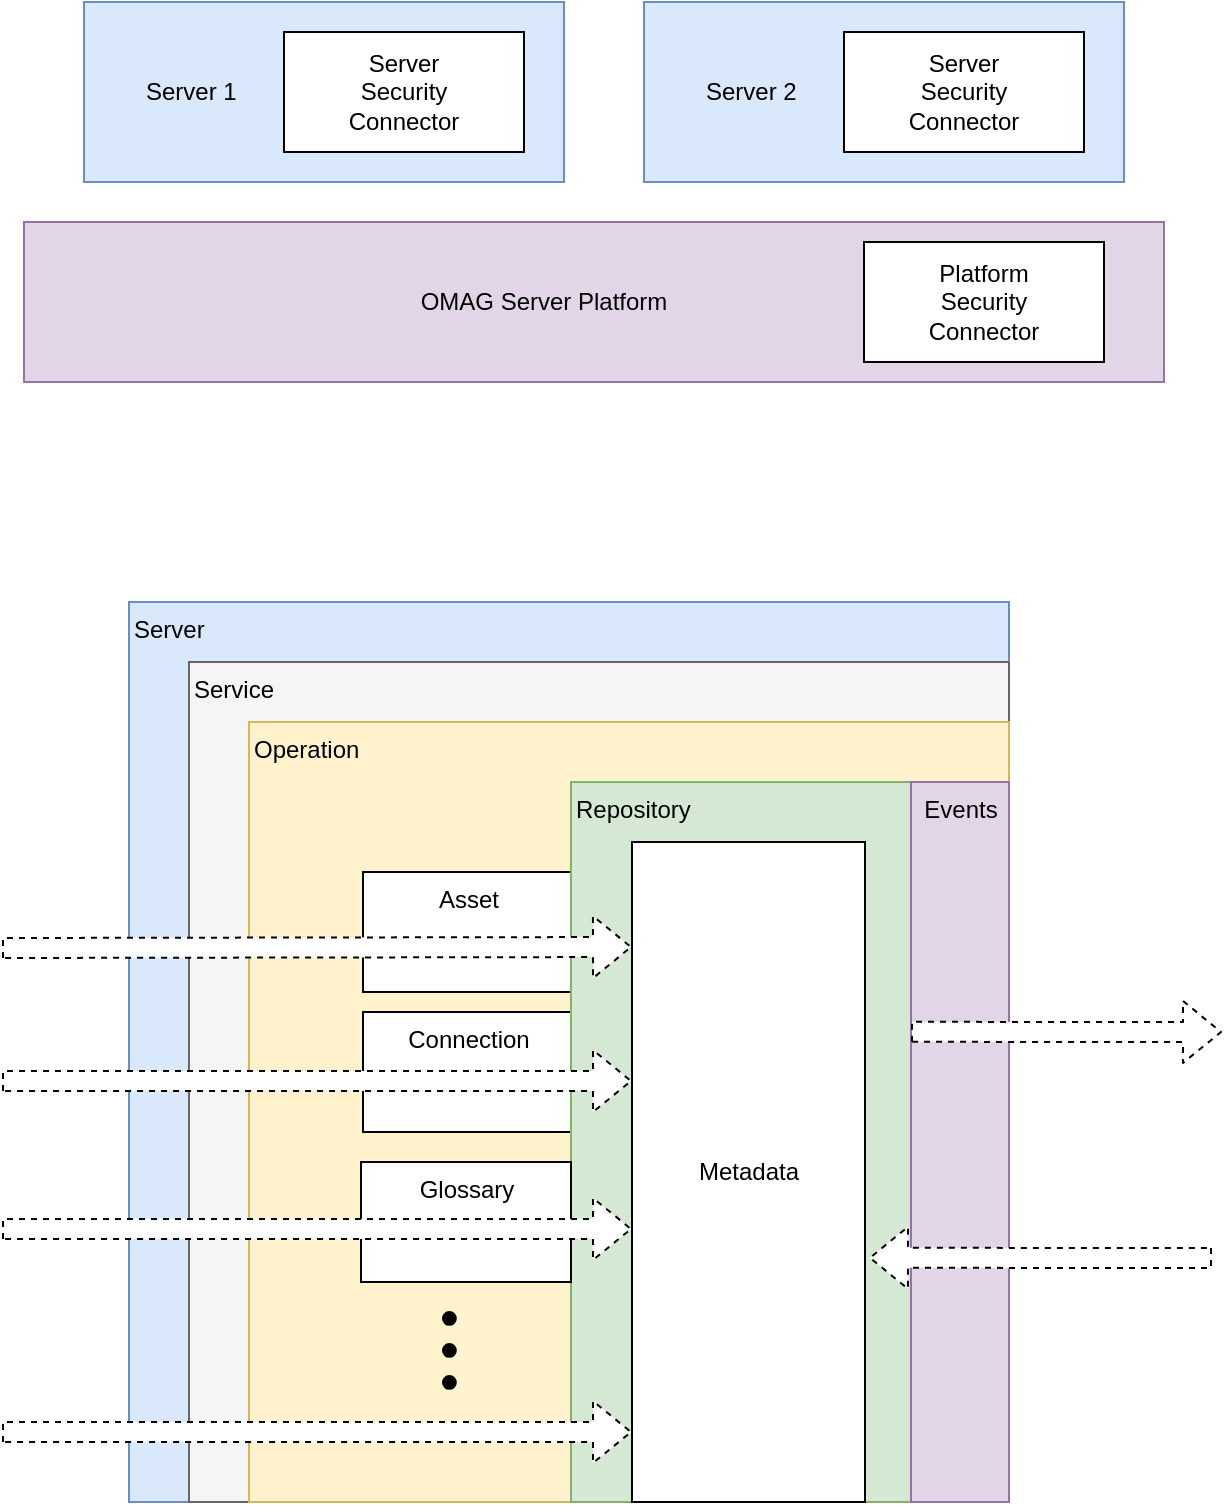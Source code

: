 <mxfile version="20.8.16" type="device" pages="5"><diagram id="b6e88768-5e16-40c4-7010-89c6b842f76a" name="security-overview"><mxGraphModel dx="1142" dy="752" grid="1" gridSize="10" guides="1" tooltips="1" connect="1" arrows="1" fold="1" page="1" pageScale="1" pageWidth="827" pageHeight="1169" background="#ffffff" math="0" shadow="0"><root><mxCell id="0"/><mxCell id="1" parent="0"/><mxCell id="2" value="OMAG Server Platform" style="rounded=0;whiteSpace=wrap;html=1;spacingRight=50;fillColor=#e1d5e7;strokeColor=#9673a6;" parent="1" vertex="1"><mxGeometry x="120" y="240" width="570" height="80" as="geometry"/></mxCell><mxCell id="3" value="Platform&lt;br&gt;Security&lt;br&gt;Connector&lt;br&gt;" style="rounded=0;whiteSpace=wrap;html=1;" parent="1" vertex="1"><mxGeometry x="540" y="250" width="120" height="60" as="geometry"/></mxCell><mxCell id="4" value="Server 1" style="rounded=0;whiteSpace=wrap;html=1;align=left;spacingLeft=29;fillColor=#dae8fc;strokeColor=#6c8ebf;" parent="1" vertex="1"><mxGeometry x="150" y="130" width="240" height="90" as="geometry"/></mxCell><mxCell id="5" value="Server&lt;br&gt;Security&lt;br&gt;Connector" style="rounded=0;whiteSpace=wrap;html=1;align=center;" parent="1" vertex="1"><mxGeometry x="250" y="145" width="120" height="60" as="geometry"/></mxCell><mxCell id="6" value="Server 2" style="rounded=0;whiteSpace=wrap;html=1;align=left;spacingLeft=29;fillColor=#dae8fc;strokeColor=#6c8ebf;" parent="1" vertex="1"><mxGeometry x="430" y="130" width="240" height="90" as="geometry"/></mxCell><mxCell id="7" value="Server&lt;br&gt;Security&lt;br&gt;Connector" style="rounded=0;whiteSpace=wrap;html=1;align=center;" parent="1" vertex="1"><mxGeometry x="530" y="145" width="120" height="60" as="geometry"/></mxCell><mxCell id="3LA2fDwg6QxMdRYekhpG-23" value="Server" style="rounded=0;whiteSpace=wrap;html=1;align=left;verticalAlign=top;fillColor=#dae8fc;strokeColor=#6c8ebf;" vertex="1" parent="1"><mxGeometry x="172.5" y="430" width="440" height="450" as="geometry"/></mxCell><mxCell id="3LA2fDwg6QxMdRYekhpG-24" value="Service" style="rounded=0;whiteSpace=wrap;html=1;align=left;verticalAlign=top;fillColor=#f5f5f5;strokeColor=#666666;" vertex="1" parent="1"><mxGeometry x="202.5" y="460" width="410" height="420" as="geometry"/></mxCell><mxCell id="3LA2fDwg6QxMdRYekhpG-25" value="Operation" style="rounded=0;whiteSpace=wrap;html=1;align=left;verticalAlign=top;fillColor=#fff2cc;strokeColor=#d6b656;" vertex="1" parent="1"><mxGeometry x="232.5" y="490" width="380" height="390" as="geometry"/></mxCell><mxCell id="3LA2fDwg6QxMdRYekhpG-26" value="Asset" style="rounded=0;whiteSpace=wrap;html=1;align=center;verticalAlign=top;" vertex="1" parent="1"><mxGeometry x="289.5" y="565" width="105" height="60" as="geometry"/></mxCell><mxCell id="3LA2fDwg6QxMdRYekhpG-27" value="Connection" style="rounded=0;whiteSpace=wrap;html=1;align=center;verticalAlign=top;" vertex="1" parent="1"><mxGeometry x="289.5" y="635" width="105" height="60" as="geometry"/></mxCell><mxCell id="3LA2fDwg6QxMdRYekhpG-28" value="" style="group" vertex="1" connectable="0" parent="1"><mxGeometry x="329.5" y="785" width="8" height="40" as="geometry"/></mxCell><mxCell id="3LA2fDwg6QxMdRYekhpG-29" value="" style="ellipse;whiteSpace=wrap;html=1;aspect=fixed;align=center;fillColor=#000000;" vertex="1" parent="3LA2fDwg6QxMdRYekhpG-28"><mxGeometry width="6.4" height="6.4" as="geometry"/></mxCell><mxCell id="3LA2fDwg6QxMdRYekhpG-30" value="" style="ellipse;whiteSpace=wrap;html=1;aspect=fixed;align=center;fillColor=#000000;" vertex="1" parent="3LA2fDwg6QxMdRYekhpG-28"><mxGeometry y="16" width="6.4" height="6.4" as="geometry"/></mxCell><mxCell id="3LA2fDwg6QxMdRYekhpG-31" value="" style="ellipse;whiteSpace=wrap;html=1;aspect=fixed;align=center;fillColor=#000000;" vertex="1" parent="3LA2fDwg6QxMdRYekhpG-28"><mxGeometry y="32" width="6.4" height="6.4" as="geometry"/></mxCell><mxCell id="3LA2fDwg6QxMdRYekhpG-32" value="&lt;div style=&quot;text-align: left&quot;&gt;&lt;span&gt;Repository&lt;/span&gt;&lt;/div&gt;" style="rounded=0;whiteSpace=wrap;html=1;fillColor=#d5e8d4;fontColor=#000000;align=left;verticalAlign=top;strokeColor=#82b366;" vertex="1" parent="1"><mxGeometry x="393.5" y="520" width="219" height="360" as="geometry"/></mxCell><mxCell id="3LA2fDwg6QxMdRYekhpG-33" value="" style="shape=flexArrow;endArrow=classic;html=1;fillColor=#ffffff;dashed=1;entryX=0;entryY=0.25;" edge="1" parent="1"><mxGeometry width="50" height="50" relative="1" as="geometry"><mxPoint x="109" y="603" as="sourcePoint"/><mxPoint x="424" y="602.5" as="targetPoint"/></mxGeometry></mxCell><mxCell id="3LA2fDwg6QxMdRYekhpG-34" value="" style="shape=flexArrow;endArrow=classic;html=1;fillColor=#ffffff;dashed=1;entryX=0;entryY=0.25;" edge="1" parent="1"><mxGeometry width="50" height="50" relative="1" as="geometry"><mxPoint x="109" y="669.5" as="sourcePoint"/><mxPoint x="424" y="669.5" as="targetPoint"/></mxGeometry></mxCell><mxCell id="3LA2fDwg6QxMdRYekhpG-35" value="" style="shape=flexArrow;endArrow=classic;html=1;fillColor=#ffffff;dashed=1;entryX=0;entryY=0.894;entryDx=0;entryDy=0;entryPerimeter=0;" edge="1" parent="1" target="3LA2fDwg6QxMdRYekhpG-37"><mxGeometry width="50" height="50" relative="1" as="geometry"><mxPoint x="109" y="845" as="sourcePoint"/><mxPoint x="424" y="775" as="targetPoint"/></mxGeometry></mxCell><mxCell id="3LA2fDwg6QxMdRYekhpG-36" value="Events" style="rounded=0;whiteSpace=wrap;html=1;fillColor=#e1d5e7;strokeColor=#9673a6;verticalAlign=top;" vertex="1" parent="1"><mxGeometry x="563.5" y="520" width="49" height="360" as="geometry"/></mxCell><mxCell id="3LA2fDwg6QxMdRYekhpG-37" value="Metadata" style="rounded=0;whiteSpace=wrap;html=1;align=center;verticalAlign=middle;fillColor=#ffffff;strokeColor=#000000;" vertex="1" parent="1"><mxGeometry x="424" y="550" width="116.5" height="330" as="geometry"/></mxCell><mxCell id="3LA2fDwg6QxMdRYekhpG-38" value="" style="shape=flexArrow;endArrow=classic;html=1;fillColor=#ffffff;dashed=1;exitX=0;exitY=0.347;exitDx=0;exitDy=0;exitPerimeter=0;" edge="1" parent="1" source="3LA2fDwg6QxMdRYekhpG-36"><mxGeometry width="50" height="50" relative="1" as="geometry"><mxPoint x="613.5" y="624.5" as="sourcePoint"/><mxPoint x="719" y="645" as="targetPoint"/></mxGeometry></mxCell><mxCell id="3LA2fDwg6QxMdRYekhpG-39" value="" style="shape=flexArrow;endArrow=classic;html=1;fillColor=#ffffff;dashed=1;entryX=1.017;entryY=0.63;entryDx=0;entryDy=0;entryPerimeter=0;" edge="1" parent="1" target="3LA2fDwg6QxMdRYekhpG-37"><mxGeometry width="50" height="50" relative="1" as="geometry"><mxPoint x="714" y="758" as="sourcePoint"/><mxPoint x="723.5" y="634" as="targetPoint"/></mxGeometry></mxCell><mxCell id="3LA2fDwg6QxMdRYekhpG-40" value="Glossary" style="rounded=0;whiteSpace=wrap;html=1;align=center;verticalAlign=top;" vertex="1" parent="1"><mxGeometry x="288.5" y="710" width="105" height="60" as="geometry"/></mxCell><mxCell id="3LA2fDwg6QxMdRYekhpG-41" value="" style="shape=flexArrow;endArrow=classic;html=1;fillColor=#ffffff;dashed=1;entryX=0;entryY=0.25;" edge="1" parent="1"><mxGeometry width="50" height="50" relative="1" as="geometry"><mxPoint x="109" y="743.5" as="sourcePoint"/><mxPoint x="424" y="743.5" as="targetPoint"/></mxGeometry></mxCell></root></mxGraphModel></diagram><diagram id="38332a67-ed22-f28c-c132-e4415e88eed0" name="governance-zones-overview"><mxGraphModel dx="1110" dy="799" grid="1" gridSize="10" guides="1" tooltips="1" connect="1" arrows="1" fold="1" page="1" pageScale="1" pageWidth="827" pageHeight="1169" background="#ffffff" math="0" shadow="0"><root><mxCell id="0"/><mxCell id="1" parent="0"/><mxCell id="103" value="" style="ellipse;whiteSpace=wrap;html=1;aspect=fixed;fillColor=#ffff88;fontColor=#000000;opacity=70;align=right;strokeColor=#36393d;" vertex="1" parent="1"><mxGeometry x="240" y="1011" width="370" height="370" as="geometry"/></mxCell><mxCell id="104" value="cocoCohort" style="ellipse;whiteSpace=wrap;html=1;aspect=fixed;fillColor=#FFFFFF;fontColor=#000000;opacity=70;align=center;" vertex="1" parent="1"><mxGeometry x="267" y="1039" width="314" height="314" as="geometry"/></mxCell><mxCell id="2" value="Quarantine" style="rounded=1;whiteSpace=wrap;html=1;fillColor=#f5f5f5;align=center;strokeColor=#666666;verticalAlign=top;" vertex="1" parent="1"><mxGeometry x="80" y="120" width="190" height="110" as="geometry"/></mxCell><mxCell id="3" value="Clinical Trials" style="rounded=1;whiteSpace=wrap;html=1;fillColor=#d5e8d4;align=center;strokeColor=#82b366;verticalAlign=top;" vertex="1" parent="1"><mxGeometry x="300" y="120" width="190" height="110" as="geometry"/></mxCell><mxCell id="5" value="" style="shape=process;whiteSpace=wrap;html=1;backgroundOutline=1;fillColor=#fff2cc;align=center;strokeColor=#d6b656;" vertex="1" parent="1"><mxGeometry x="412" y="152.5" width="20" height="10" as="geometry"/></mxCell><mxCell id="7" value="" style="shape=process;whiteSpace=wrap;html=1;backgroundOutline=1;fillColor=#fff2cc;align=center;strokeColor=#d6b656;" vertex="1" parent="1"><mxGeometry x="439" y="162.5" width="20" height="10" as="geometry"/></mxCell><mxCell id="8" value="" style="shape=process;whiteSpace=wrap;html=1;backgroundOutline=1;fillColor=#fff2cc;align=center;strokeColor=#d6b656;" vertex="1" parent="1"><mxGeometry x="432" y="192.5" width="20" height="10" as="geometry"/></mxCell><mxCell id="9" value="" style="shape=process;whiteSpace=wrap;html=1;backgroundOutline=1;fillColor=#fff2cc;align=center;strokeColor=#d6b656;" vertex="1" parent="1"><mxGeometry x="449" y="172.5" width="20" height="10" as="geometry"/></mxCell><mxCell id="10" value="" style="shape=process;whiteSpace=wrap;html=1;backgroundOutline=1;fillColor=#fff2cc;align=center;strokeColor=#d6b656;" vertex="1" parent="1"><mxGeometry x="385" y="167.5" width="20" height="10" as="geometry"/></mxCell><mxCell id="11" value="" style="shape=process;whiteSpace=wrap;html=1;backgroundOutline=1;fillColor=#fff2cc;align=center;strokeColor=#d6b656;" vertex="1" parent="1"><mxGeometry x="412" y="177.5" width="20" height="10" as="geometry"/></mxCell><mxCell id="12" value="" style="shape=process;whiteSpace=wrap;html=1;backgroundOutline=1;fillColor=#fff2cc;align=center;strokeColor=#d6b656;" vertex="1" parent="1"><mxGeometry x="405" y="207.5" width="20" height="10" as="geometry"/></mxCell><mxCell id="13" value="" style="shape=process;whiteSpace=wrap;html=1;backgroundOutline=1;fillColor=#fff2cc;align=center;strokeColor=#d6b656;" vertex="1" parent="1"><mxGeometry x="422" y="187.5" width="20" height="10" as="geometry"/></mxCell><mxCell id="14" value="" style="shape=process;whiteSpace=wrap;html=1;backgroundOutline=1;fillColor=#fff2cc;align=center;strokeColor=#d6b656;" vertex="1" parent="1"><mxGeometry x="154" y="160" width="20" height="10" as="geometry"/></mxCell><mxCell id="15" value="" style="shape=process;whiteSpace=wrap;html=1;backgroundOutline=1;fillColor=#fff2cc;align=center;strokeColor=#d6b656;" vertex="1" parent="1"><mxGeometry x="181" y="170" width="20" height="10" as="geometry"/></mxCell><mxCell id="16" value="" style="shape=process;whiteSpace=wrap;html=1;backgroundOutline=1;fillColor=#fff2cc;align=center;strokeColor=#d6b656;" vertex="1" parent="1"><mxGeometry x="174" y="200" width="20" height="10" as="geometry"/></mxCell><mxCell id="17" value="" style="shape=process;whiteSpace=wrap;html=1;backgroundOutline=1;fillColor=#fff2cc;align=center;strokeColor=#d6b656;" vertex="1" parent="1"><mxGeometry x="191" y="180" width="20" height="10" as="geometry"/></mxCell><mxCell id="18" value="" style="shape=process;whiteSpace=wrap;html=1;backgroundOutline=1;fillColor=#fff2cc;align=center;strokeColor=#d6b656;" vertex="1" parent="1"><mxGeometry x="127" y="175" width="20" height="10" as="geometry"/></mxCell><mxCell id="19" value="" style="shape=process;whiteSpace=wrap;html=1;backgroundOutline=1;fillColor=#fff2cc;align=center;strokeColor=#d6b656;" vertex="1" parent="1"><mxGeometry x="154" y="185" width="20" height="10" as="geometry"/></mxCell><mxCell id="20" value="" style="shape=process;whiteSpace=wrap;html=1;backgroundOutline=1;fillColor=#fff2cc;align=center;strokeColor=#d6b656;" vertex="1" parent="1"><mxGeometry x="164" y="195" width="20" height="10" as="geometry"/></mxCell><mxCell id="21" value="" style="shape=process;whiteSpace=wrap;html=1;backgroundOutline=1;fillColor=#fff2cc;align=center;strokeColor=#d6b656;" vertex="1" parent="1"><mxGeometry x="345" y="152.5" width="20" height="10" as="geometry"/></mxCell><mxCell id="22" value="" style="shape=process;whiteSpace=wrap;html=1;backgroundOutline=1;fillColor=#fff2cc;align=center;strokeColor=#d6b656;" vertex="1" parent="1"><mxGeometry x="372" y="163" width="21" height="10" as="geometry"/></mxCell><mxCell id="23" value="" style="shape=process;whiteSpace=wrap;html=1;backgroundOutline=1;fillColor=#fff2cc;align=center;strokeColor=#d6b656;" vertex="1" parent="1"><mxGeometry x="365" y="192.5" width="20" height="10" as="geometry"/></mxCell><mxCell id="24" value="" style="shape=process;whiteSpace=wrap;html=1;backgroundOutline=1;fillColor=#fff2cc;align=center;strokeColor=#d6b656;" vertex="1" parent="1"><mxGeometry x="382" y="172.5" width="20" height="10" as="geometry"/></mxCell><mxCell id="25" value="" style="shape=process;whiteSpace=wrap;html=1;backgroundOutline=1;fillColor=#fff2cc;align=center;strokeColor=#d6b656;" vertex="1" parent="1"><mxGeometry x="318" y="167.5" width="20" height="10" as="geometry"/></mxCell><mxCell id="26" value="" style="shape=process;whiteSpace=wrap;html=1;backgroundOutline=1;fillColor=#fff2cc;align=center;strokeColor=#d6b656;" vertex="1" parent="1"><mxGeometry x="345" y="177.5" width="20" height="10" as="geometry"/></mxCell><mxCell id="27" value="" style="shape=process;whiteSpace=wrap;html=1;backgroundOutline=1;fillColor=#fff2cc;align=center;strokeColor=#d6b656;" vertex="1" parent="1"><mxGeometry x="338" y="207.5" width="20" height="10" as="geometry"/></mxCell><mxCell id="28" value="" style="shape=process;whiteSpace=wrap;html=1;backgroundOutline=1;fillColor=#fff2cc;align=center;strokeColor=#d6b656;" vertex="1" parent="1"><mxGeometry x="355" y="187.5" width="20" height="10" as="geometry"/></mxCell><mxCell id="39" value="Only visible to the onboarding team&lt;br&gt;Read-write access&lt;br&gt;" style="text;html=1;resizable=0;points=[];autosize=1;align=left;verticalAlign=top;spacingTop=-4;" vertex="1" parent="1"><mxGeometry x="80" y="266" width="200" height="30" as="geometry"/></mxCell><mxCell id="40" value="Visible to clinical trial team&lt;br&gt;All access audited&lt;br&gt;" style="text;html=1;resizable=0;points=[];autosize=1;align=left;verticalAlign=top;spacingTop=-4;" vertex="1" parent="1"><mxGeometry x="325" y="266" width="160" height="30" as="geometry"/></mxCell><mxCell id="42" value="Asset" style="shape=process;whiteSpace=wrap;html=1;backgroundOutline=1;fillColor=#fff2cc;align=center;strokeColor=#d6b656;" vertex="1" parent="1"><mxGeometry x="444" y="717" width="178" height="100" as="geometry"/></mxCell><mxCell id="43" value="Exists but not Visible" style="text;html=1;strokeColor=none;fillColor=none;align=right;verticalAlign=middle;whiteSpace=wrap;rounded=0;" vertex="1" parent="1"><mxGeometry x="170" y="732" width="64" height="20" as="geometry"/></mxCell><mxCell id="44" value="Visible but not&lt;br&gt;&amp;nbsp; &amp;nbsp;authorized" style="text;html=1;resizable=0;points=[];autosize=1;align=right;verticalAlign=top;spacingTop=-4;" vertex="1" parent="1"><mxGeometry x="143" y="775" width="90" height="30" as="geometry"/></mxCell><mxCell id="45" value="" style="shape=flexArrow;endArrow=classic;html=1;fillColor=#ffffff;dashed=1;exitX=0;exitY=0.25;entryX=1;entryY=0.5;" edge="1" parent="1" source="42" target="43"><mxGeometry width="50" height="50" relative="1" as="geometry"><mxPoint x="112" y="887" as="sourcePoint"/><mxPoint x="234" y="746" as="targetPoint"/></mxGeometry></mxCell><mxCell id="46" value="Not Known" style="text;html=1;resizable=0;points=[];autosize=1;align=left;verticalAlign=top;spacingTop=-4;" vertex="1" parent="1"><mxGeometry x="304" y="715" width="70" height="20" as="geometry"/></mxCell><mxCell id="47" value="" style="shape=flexArrow;endArrow=classic;html=1;fillColor=#ffffff;dashed=1;entryX=1.033;entryY=0.567;exitX=0;exitY=0.75;entryPerimeter=0;" edge="1" parent="1" source="42" target="44"><mxGeometry width="50" height="50" relative="1" as="geometry"><mxPoint x="444" y="805" as="sourcePoint"/><mxPoint x="236" y="805" as="targetPoint"/></mxGeometry></mxCell><mxCell id="48" value="Not Authorized" style="text;html=1;resizable=0;points=[];autosize=1;align=left;verticalAlign=top;spacingTop=-4;" vertex="1" parent="1"><mxGeometry x="304" y="765" width="90" height="20" as="geometry"/></mxCell><mxCell id="52" value="Does not exist" style="text;html=1;strokeColor=none;fillColor=none;align=right;verticalAlign=middle;whiteSpace=wrap;rounded=0;" vertex="1" parent="1"><mxGeometry x="182" y="662" width="54" height="20" as="geometry"/></mxCell><mxCell id="53" value="" style="shape=flexArrow;endArrow=classic;html=1;fillColor=#ffffff;dashed=1;entryX=1;entryY=0.75;exitX=0;exitY=0.25;" edge="1" target="52" parent="1"><mxGeometry width="50" height="50" relative="1" as="geometry"><mxPoint x="444" y="677" as="sourcePoint"/><mxPoint x="162" y="772" as="targetPoint"/></mxGeometry></mxCell><mxCell id="54" value="Not Known" style="text;html=1;resizable=0;points=[];autosize=1;align=left;verticalAlign=top;spacingTop=-4;" vertex="1" parent="1"><mxGeometry x="304" y="650" width="70" height="20" as="geometry"/></mxCell><mxCell id="55" value="&lt;div style=&quot;text-align: center&quot;&gt;&lt;span&gt;Data Operations Metadata Server&lt;/span&gt;&lt;/div&gt;&lt;div style=&quot;text-align: center&quot;&gt;&lt;span&gt;(cocoMDS1)&lt;/span&gt;&lt;/div&gt;&lt;div style=&quot;text-align: center&quot;&gt;&lt;/div&gt;" style="rounded=0;whiteSpace=wrap;html=1;fillColor=#f5f5f5;align=center;fontColor=#000000;verticalAlign=top;strokeColor=#666666;" vertex="1" parent="1"><mxGeometry x="83" y="1125" width="224" height="265" as="geometry"/></mxCell><mxCell id="56" value="&lt;b&gt;Asset Owner&lt;br&gt;&lt;/b&gt;&lt;br&gt;defaultZones=[quarantine]&lt;br&gt;supportedZones=[quarantine,&lt;br&gt;data-lake, clinical-trials, research, trash-can]&lt;br&gt;" style="rounded=0;whiteSpace=wrap;html=1;fillColor=#FFFFFF;fontColor=#000000;align=center;" vertex="1" parent="1"><mxGeometry x="112" y="1175" width="170" height="115" as="geometry"/></mxCell><mxCell id="57" value="&lt;div style=&quot;text-align: center&quot;&gt;&lt;span&gt;&amp;nbsp;Research Metadata Server&lt;/span&gt;&lt;/div&gt;&lt;div style=&quot;text-align: center&quot;&gt;&lt;span&gt;(cocoMDS2)&lt;/span&gt;&lt;/div&gt;&lt;div style=&quot;text-align: center&quot;&gt;&lt;/div&gt;" style="rounded=0;whiteSpace=wrap;html=1;fillColor=#f5f5f5;align=center;fontColor=#000000;verticalAlign=top;strokeColor=#666666;" vertex="1" parent="1"><mxGeometry x="528" y="1266" width="224" height="364" as="geometry"/></mxCell><mxCell id="58" value="&lt;b&gt;Asset Consumer&lt;br&gt;&lt;/b&gt;&lt;br&gt;supportedZones=&lt;br&gt;[data-lake, research, personal-files]&lt;br&gt;" style="rounded=0;whiteSpace=wrap;html=1;fillColor=#FFFFFF;fontColor=#000000;align=center;" vertex="1" parent="1"><mxGeometry x="551" y="1527" width="170" height="85" as="geometry"/></mxCell><mxCell id="59" value="&lt;div style=&quot;text-align: center&quot;&gt;&lt;span&gt;Data Lake Metadata Server&lt;/span&gt;&lt;/div&gt;&lt;div style=&quot;text-align: center&quot;&gt;&lt;span&gt;(cocoMDS3)&lt;/span&gt;&lt;/div&gt;&lt;div style=&quot;text-align: center&quot;&gt;&lt;/div&gt;" style="rounded=0;whiteSpace=wrap;html=1;fillColor=#f5f5f5;align=center;fontColor=#000000;verticalAlign=top;strokeColor=#666666;" vertex="1" parent="1"><mxGeometry x="482" y="890" width="224" height="217" as="geometry"/></mxCell><mxCell id="60" value="&lt;b&gt;Asset Consumer&lt;br&gt;&lt;/b&gt;&lt;br&gt;supportedZones=[data-lake]&lt;br&gt;" style="rounded=0;whiteSpace=wrap;html=1;fillColor=#FFFFFF;fontColor=#000000;align=center;" vertex="1" parent="1"><mxGeometry x="512" y="1017.5" width="162" height="70" as="geometry"/></mxCell><mxCell id="61" value="&lt;b&gt;Asset Catalog&lt;br&gt;&lt;/b&gt;&lt;br&gt;supportedZones=[data-lake]&lt;br&gt;" style="rounded=0;whiteSpace=wrap;html=1;fillColor=#FFFFFF;fontColor=#000000;align=center;" vertex="1" parent="1"><mxGeometry x="512" y="937.5" width="162" height="70" as="geometry"/></mxCell><mxCell id="63" value="&lt;b&gt;Asset Consumer&lt;br&gt;&lt;/b&gt;&lt;br&gt;supportedZones=null&lt;br&gt;" style="rounded=0;whiteSpace=wrap;html=1;fillColor=#FFFFFF;fontColor=#000000;align=center;" vertex="1" parent="1"><mxGeometry x="112" y="1300" width="168" height="70" as="geometry"/></mxCell><mxCell id="64" value="&lt;b&gt;Asset Catalog&lt;br&gt;&lt;/b&gt;&lt;br&gt;supportedZones=&lt;br&gt;[data-lake, research, personal-files]&lt;br&gt;" style="rounded=0;whiteSpace=wrap;html=1;fillColor=#FFFFFF;fontColor=#000000;align=center;" vertex="1" parent="1"><mxGeometry x="552" y="1439" width="170" height="80" as="geometry"/></mxCell><mxCell id="65" value="Data Lake" style="rounded=1;whiteSpace=wrap;html=1;fillColor=#dae8fc;align=center;strokeColor=#6c8ebf;verticalAlign=top;" vertex="1" parent="1"><mxGeometry x="307" y="362.5" width="190" height="110" as="geometry"/></mxCell><mxCell id="66" value="Personal Files" style="rounded=1;whiteSpace=wrap;html=1;fillColor=#f8cecc;align=center;strokeColor=#b85450;verticalAlign=top;" vertex="1" parent="1"><mxGeometry x="460" y="437.5" width="190" height="110" as="geometry"/></mxCell><mxCell id="83" value="" style="shape=process;whiteSpace=wrap;html=1;backgroundOutline=1;fillColor=#fff2cc;align=center;strokeColor=#d6b656;" vertex="1" parent="1"><mxGeometry x="597" y="475" width="20" height="10" as="geometry"/></mxCell><mxCell id="84" value="" style="shape=process;whiteSpace=wrap;html=1;backgroundOutline=1;fillColor=#fff2cc;align=center;strokeColor=#d6b656;" vertex="1" parent="1"><mxGeometry x="590" y="505" width="20" height="10" as="geometry"/></mxCell><mxCell id="85" value="" style="shape=process;whiteSpace=wrap;html=1;backgroundOutline=1;fillColor=#fff2cc;align=center;strokeColor=#d6b656;" vertex="1" parent="1"><mxGeometry x="607" y="485" width="20" height="10" as="geometry"/></mxCell><mxCell id="86" value="" style="shape=process;whiteSpace=wrap;html=1;backgroundOutline=1;fillColor=#fff2cc;align=center;strokeColor=#d6b656;" vertex="1" parent="1"><mxGeometry x="570" y="490" width="20" height="10" as="geometry"/></mxCell><mxCell id="87" value="" style="shape=process;whiteSpace=wrap;html=1;backgroundOutline=1;fillColor=#fff2cc;align=center;strokeColor=#d6b656;" vertex="1" parent="1"><mxGeometry x="580" y="500" width="20" height="10" as="geometry"/></mxCell><mxCell id="88" value="" style="shape=process;whiteSpace=wrap;html=1;backgroundOutline=1;fillColor=#fff2cc;align=center;strokeColor=#d6b656;" vertex="1" parent="1"><mxGeometry x="509" y="478" width="20" height="10" as="geometry"/></mxCell><mxCell id="89" value="" style="shape=process;whiteSpace=wrap;html=1;backgroundOutline=1;fillColor=#fff2cc;align=center;strokeColor=#d6b656;" vertex="1" parent="1"><mxGeometry x="502" y="508" width="20" height="10" as="geometry"/></mxCell><mxCell id="90" value="" style="shape=process;whiteSpace=wrap;html=1;backgroundOutline=1;fillColor=#fff2cc;align=center;strokeColor=#d6b656;" vertex="1" parent="1"><mxGeometry x="519" y="488" width="20" height="10" as="geometry"/></mxCell><mxCell id="91" value="" style="shape=process;whiteSpace=wrap;html=1;backgroundOutline=1;fillColor=#fff2cc;align=center;strokeColor=#d6b656;" vertex="1" parent="1"><mxGeometry x="482" y="493" width="20" height="10" as="geometry"/></mxCell><mxCell id="92" value="" style="shape=process;whiteSpace=wrap;html=1;backgroundOutline=1;fillColor=#fff2cc;align=center;strokeColor=#d6b656;" vertex="1" parent="1"><mxGeometry x="492" y="503" width="20" height="10" as="geometry"/></mxCell><mxCell id="93" value="Visible to all&lt;br&gt;Read-only access&lt;br&gt;" style="text;html=1;resizable=0;points=[];autosize=1;align=right;verticalAlign=top;spacingTop=-4;" vertex="1" parent="1"><mxGeometry x="184" y="370" width="110" height="30" as="geometry"/></mxCell><mxCell id="94" value="Only visible to owner&lt;br&gt;Read and write access&lt;br&gt;" style="text;html=1;resizable=0;points=[];autosize=1;align=left;verticalAlign=top;spacingTop=-4;" vertex="1" parent="1"><mxGeometry x="660" y="445" width="140" height="30" as="geometry"/></mxCell><mxCell id="95" value="Data Lake" style="rounded=1;whiteSpace=wrap;html=1;fillColor=#dae8fc;align=center;strokeColor=#6c8ebf;verticalAlign=top;opacity=70;" vertex="1" parent="1"><mxGeometry x="307" y="362.5" width="190" height="110" as="geometry"/></mxCell><mxCell id="67" value="" style="shape=process;whiteSpace=wrap;html=1;backgroundOutline=1;fillColor=#fff2cc;align=center;strokeColor=#d6b656;" vertex="1" parent="1"><mxGeometry x="419" y="395" width="20" height="10" as="geometry"/></mxCell><mxCell id="68" value="" style="shape=process;whiteSpace=wrap;html=1;backgroundOutline=1;fillColor=#fff2cc;align=center;strokeColor=#d6b656;" vertex="1" parent="1"><mxGeometry x="446" y="405" width="20" height="10" as="geometry"/></mxCell><mxCell id="69" value="" style="shape=process;whiteSpace=wrap;html=1;backgroundOutline=1;fillColor=#fff2cc;align=center;strokeColor=#d6b656;" vertex="1" parent="1"><mxGeometry x="439" y="435" width="20" height="10" as="geometry"/></mxCell><mxCell id="70" value="" style="shape=process;whiteSpace=wrap;html=1;backgroundOutline=1;fillColor=#fff2cc;align=center;strokeColor=#d6b656;" vertex="1" parent="1"><mxGeometry x="456" y="415" width="20" height="10" as="geometry"/></mxCell><mxCell id="71" value="" style="shape=process;whiteSpace=wrap;html=1;backgroundOutline=1;fillColor=#fff2cc;align=center;strokeColor=#d6b656;" vertex="1" parent="1"><mxGeometry x="392" y="410" width="20" height="10" as="geometry"/></mxCell><mxCell id="72" value="" style="shape=process;whiteSpace=wrap;html=1;backgroundOutline=1;fillColor=#fff2cc;align=center;strokeColor=#d6b656;" vertex="1" parent="1"><mxGeometry x="419" y="420" width="20" height="10" as="geometry"/></mxCell><mxCell id="73" value="" style="shape=process;whiteSpace=wrap;html=1;backgroundOutline=1;fillColor=#fff2cc;align=center;strokeColor=#d6b656;" vertex="1" parent="1"><mxGeometry x="412" y="450" width="20" height="10" as="geometry"/></mxCell><mxCell id="74" value="" style="shape=process;whiteSpace=wrap;html=1;backgroundOutline=1;fillColor=#fff2cc;align=center;strokeColor=#d6b656;" vertex="1" parent="1"><mxGeometry x="429" y="430" width="20" height="10" as="geometry"/></mxCell><mxCell id="75" value="" style="shape=process;whiteSpace=wrap;html=1;backgroundOutline=1;fillColor=#fff2cc;align=center;strokeColor=#d6b656;" vertex="1" parent="1"><mxGeometry x="352" y="395" width="20" height="10" as="geometry"/></mxCell><mxCell id="76" value="" style="shape=process;whiteSpace=wrap;html=1;backgroundOutline=1;fillColor=#fff2cc;align=center;strokeColor=#d6b656;" vertex="1" parent="1"><mxGeometry x="379" y="405.5" width="21" height="10" as="geometry"/></mxCell><mxCell id="77" value="" style="shape=process;whiteSpace=wrap;html=1;backgroundOutline=1;fillColor=#fff2cc;align=center;strokeColor=#d6b656;" vertex="1" parent="1"><mxGeometry x="372" y="435" width="20" height="10" as="geometry"/></mxCell><mxCell id="78" value="" style="shape=process;whiteSpace=wrap;html=1;backgroundOutline=1;fillColor=#fff2cc;align=center;strokeColor=#d6b656;" vertex="1" parent="1"><mxGeometry x="389" y="415" width="20" height="10" as="geometry"/></mxCell><mxCell id="79" value="" style="shape=process;whiteSpace=wrap;html=1;backgroundOutline=1;fillColor=#fff2cc;align=center;strokeColor=#d6b656;" vertex="1" parent="1"><mxGeometry x="325" y="410" width="20" height="10" as="geometry"/></mxCell><mxCell id="80" value="" style="shape=process;whiteSpace=wrap;html=1;backgroundOutline=1;fillColor=#fff2cc;align=center;strokeColor=#d6b656;" vertex="1" parent="1"><mxGeometry x="352" y="420" width="20" height="10" as="geometry"/></mxCell><mxCell id="81" value="" style="shape=process;whiteSpace=wrap;html=1;backgroundOutline=1;fillColor=#fff2cc;align=center;strokeColor=#d6b656;" vertex="1" parent="1"><mxGeometry x="345" y="450" width="20" height="10" as="geometry"/></mxCell><mxCell id="82" value="" style="shape=process;whiteSpace=wrap;html=1;backgroundOutline=1;fillColor=#fff2cc;align=center;strokeColor=#d6b656;" vertex="1" parent="1"><mxGeometry x="362" y="430" width="20" height="10" as="geometry"/></mxCell><mxCell id="96" value="" style="shape=process;whiteSpace=wrap;html=1;backgroundOutline=1;fillColor=#fff2cc;align=center;strokeColor=#d6b656;" vertex="1" parent="1"><mxGeometry x="465" y="445" width="20" height="10" as="geometry"/></mxCell><mxCell id="97" value="" style="shape=process;whiteSpace=wrap;html=1;backgroundOutline=1;fillColor=#fff2cc;align=center;strokeColor=#d6b656;" vertex="1" parent="1"><mxGeometry x="475" y="455" width="20" height="10" as="geometry"/></mxCell><mxCell id="101" value="" style="shape=flexArrow;endArrow=classic;html=1;fillColor=#000000;fontColor=#000000;strokeColor=#82b366;exitX=1.023;exitY=0.6;exitPerimeter=0;" edge="1" parent="1" source="102"><mxGeometry width="50" height="50" relative="1" as="geometry"><mxPoint x="330" y="530" as="sourcePoint"/><mxPoint x="450" y="480" as="targetPoint"/></mxGeometry></mxCell><mxCell id="102" value="What does it mean to&amp;nbsp;&lt;br&gt;be in two zones?&lt;br&gt;" style="text;html=1;resizable=0;points=[];autosize=1;align=left;verticalAlign=top;spacingTop=-4;fontColor=#000000;" vertex="1" parent="1"><mxGeometry x="203" y="522" width="130" height="30" as="geometry"/></mxCell><mxCell id="105" value="&lt;b&gt;Asset Owner&lt;br&gt;&lt;/b&gt;&lt;br&gt;defaultZones=[personal-files]&lt;br&gt;supportedZones=[personal-files, data-lake, clinical-trials, research, trash-can]&lt;br&gt;" style="rounded=0;whiteSpace=wrap;html=1;fillColor=#FFFFFF;fontColor=#000000;align=center;" vertex="1" parent="1"><mxGeometry x="552" y="1316.5" width="170" height="115" as="geometry"/></mxCell></root></mxGraphModel></diagram><diagram id="dd5a3169-0ded-c696-5a0c-396262667da4" name="types-of-zones"><mxGraphModel dx="1110" dy="799" grid="1" gridSize="10" guides="1" tooltips="1" connect="1" arrows="1" fold="1" page="1" pageScale="1" pageWidth="827" pageHeight="1169" background="#ffffff" math="0" shadow="0"><root><mxCell id="0"/><mxCell id="1" parent="0"/><mxCell id="2" value="New York" style="rounded=1;whiteSpace=wrap;html=1;fillColor=#f5f5f5;align=center;strokeColor=#666666;verticalAlign=top;" vertex="1" parent="1"><mxGeometry x="174" y="120" width="190" height="110" as="geometry"/></mxCell><mxCell id="3" value="London" style="rounded=1;whiteSpace=wrap;html=1;fillColor=#f5f5f5;align=center;strokeColor=#666666;verticalAlign=top;" vertex="1" parent="1"><mxGeometry x="394" y="120" width="190" height="110" as="geometry"/></mxCell><mxCell id="4" value="Amsterdam" style="rounded=1;whiteSpace=wrap;html=1;fillColor=#f5f5f5;align=center;strokeColor=#666666;verticalAlign=top;" vertex="1" parent="1"><mxGeometry x="614" y="120" width="190" height="110" as="geometry"/></mxCell><mxCell id="5" value="" style="shape=process;whiteSpace=wrap;html=1;backgroundOutline=1;fillColor=#fff2cc;align=center;strokeColor=#d6b656;" vertex="1" parent="1"><mxGeometry x="506" y="152.5" width="20" height="10" as="geometry"/></mxCell><mxCell id="6" value="" style="shape=process;whiteSpace=wrap;html=1;backgroundOutline=1;fillColor=#fff2cc;align=center;strokeColor=#d6b656;" vertex="1" parent="1"><mxGeometry x="533" y="162.5" width="20" height="10" as="geometry"/></mxCell><mxCell id="7" value="" style="shape=process;whiteSpace=wrap;html=1;backgroundOutline=1;fillColor=#fff2cc;align=center;strokeColor=#d6b656;" vertex="1" parent="1"><mxGeometry x="526" y="192.5" width="20" height="10" as="geometry"/></mxCell><mxCell id="8" value="" style="shape=process;whiteSpace=wrap;html=1;backgroundOutline=1;fillColor=#fff2cc;align=center;strokeColor=#d6b656;" vertex="1" parent="1"><mxGeometry x="543" y="172.5" width="20" height="10" as="geometry"/></mxCell><mxCell id="9" value="" style="shape=process;whiteSpace=wrap;html=1;backgroundOutline=1;fillColor=#fff2cc;align=center;strokeColor=#d6b656;" vertex="1" parent="1"><mxGeometry x="479" y="167.5" width="20" height="10" as="geometry"/></mxCell><mxCell id="10" value="" style="shape=process;whiteSpace=wrap;html=1;backgroundOutline=1;fillColor=#fff2cc;align=center;strokeColor=#d6b656;" vertex="1" parent="1"><mxGeometry x="506" y="177.5" width="20" height="10" as="geometry"/></mxCell><mxCell id="11" value="" style="shape=process;whiteSpace=wrap;html=1;backgroundOutline=1;fillColor=#fff2cc;align=center;strokeColor=#d6b656;" vertex="1" parent="1"><mxGeometry x="499" y="207.5" width="20" height="10" as="geometry"/></mxCell><mxCell id="12" value="" style="shape=process;whiteSpace=wrap;html=1;backgroundOutline=1;fillColor=#fff2cc;align=center;strokeColor=#d6b656;" vertex="1" parent="1"><mxGeometry x="516" y="187.5" width="20" height="10" as="geometry"/></mxCell><mxCell id="13" value="" style="shape=process;whiteSpace=wrap;html=1;backgroundOutline=1;fillColor=#fff2cc;align=center;strokeColor=#d6b656;" vertex="1" parent="1"><mxGeometry x="248" y="160" width="20" height="10" as="geometry"/></mxCell><mxCell id="14" value="" style="shape=process;whiteSpace=wrap;html=1;backgroundOutline=1;fillColor=#fff2cc;align=center;strokeColor=#d6b656;" vertex="1" parent="1"><mxGeometry x="275" y="170" width="20" height="10" as="geometry"/></mxCell><mxCell id="15" value="" style="shape=process;whiteSpace=wrap;html=1;backgroundOutline=1;fillColor=#fff2cc;align=center;strokeColor=#d6b656;" vertex="1" parent="1"><mxGeometry x="268" y="200" width="20" height="10" as="geometry"/></mxCell><mxCell id="16" value="" style="shape=process;whiteSpace=wrap;html=1;backgroundOutline=1;fillColor=#fff2cc;align=center;strokeColor=#d6b656;" vertex="1" parent="1"><mxGeometry x="285" y="180" width="20" height="10" as="geometry"/></mxCell><mxCell id="17" value="" style="shape=process;whiteSpace=wrap;html=1;backgroundOutline=1;fillColor=#fff2cc;align=center;strokeColor=#d6b656;" vertex="1" parent="1"><mxGeometry x="221" y="175" width="20" height="10" as="geometry"/></mxCell><mxCell id="18" value="" style="shape=process;whiteSpace=wrap;html=1;backgroundOutline=1;fillColor=#fff2cc;align=center;strokeColor=#d6b656;" vertex="1" parent="1"><mxGeometry x="248" y="185" width="20" height="10" as="geometry"/></mxCell><mxCell id="19" value="" style="shape=process;whiteSpace=wrap;html=1;backgroundOutline=1;fillColor=#fff2cc;align=center;strokeColor=#d6b656;" vertex="1" parent="1"><mxGeometry x="258" y="195" width="20" height="10" as="geometry"/></mxCell><mxCell id="20" value="" style="shape=process;whiteSpace=wrap;html=1;backgroundOutline=1;fillColor=#fff2cc;align=center;strokeColor=#d6b656;" vertex="1" parent="1"><mxGeometry x="439" y="152.5" width="20" height="10" as="geometry"/></mxCell><mxCell id="21" value="" style="shape=process;whiteSpace=wrap;html=1;backgroundOutline=1;fillColor=#fff2cc;align=center;strokeColor=#d6b656;" vertex="1" parent="1"><mxGeometry x="466" y="163" width="21" height="10" as="geometry"/></mxCell><mxCell id="22" value="" style="shape=process;whiteSpace=wrap;html=1;backgroundOutline=1;fillColor=#fff2cc;align=center;strokeColor=#d6b656;" vertex="1" parent="1"><mxGeometry x="459" y="192.5" width="20" height="10" as="geometry"/></mxCell><mxCell id="23" value="" style="shape=process;whiteSpace=wrap;html=1;backgroundOutline=1;fillColor=#fff2cc;align=center;strokeColor=#d6b656;" vertex="1" parent="1"><mxGeometry x="476" y="172.5" width="20" height="10" as="geometry"/></mxCell><mxCell id="24" value="" style="shape=process;whiteSpace=wrap;html=1;backgroundOutline=1;fillColor=#fff2cc;align=center;strokeColor=#d6b656;" vertex="1" parent="1"><mxGeometry x="412" y="167.5" width="20" height="10" as="geometry"/></mxCell><mxCell id="25" value="" style="shape=process;whiteSpace=wrap;html=1;backgroundOutline=1;fillColor=#fff2cc;align=center;strokeColor=#d6b656;" vertex="1" parent="1"><mxGeometry x="439" y="177.5" width="20" height="10" as="geometry"/></mxCell><mxCell id="26" value="" style="shape=process;whiteSpace=wrap;html=1;backgroundOutline=1;fillColor=#fff2cc;align=center;strokeColor=#d6b656;" vertex="1" parent="1"><mxGeometry x="432" y="207.5" width="20" height="10" as="geometry"/></mxCell><mxCell id="27" value="" style="shape=process;whiteSpace=wrap;html=1;backgroundOutline=1;fillColor=#fff2cc;align=center;strokeColor=#d6b656;" vertex="1" parent="1"><mxGeometry x="449" y="187.5" width="20" height="10" as="geometry"/></mxCell><mxCell id="28" value="" style="shape=process;whiteSpace=wrap;html=1;backgroundOutline=1;fillColor=#fff2cc;align=center;strokeColor=#d6b656;" vertex="1" parent="1"><mxGeometry x="751" y="157.5" width="20" height="10" as="geometry"/></mxCell><mxCell id="29" value="" style="shape=process;whiteSpace=wrap;html=1;backgroundOutline=1;fillColor=#fff2cc;align=center;strokeColor=#d6b656;" vertex="1" parent="1"><mxGeometry x="744" y="187.5" width="20" height="10" as="geometry"/></mxCell><mxCell id="30" value="" style="shape=process;whiteSpace=wrap;html=1;backgroundOutline=1;fillColor=#fff2cc;align=center;strokeColor=#d6b656;" vertex="1" parent="1"><mxGeometry x="761" y="167.5" width="20" height="10" as="geometry"/></mxCell><mxCell id="31" value="" style="shape=process;whiteSpace=wrap;html=1;backgroundOutline=1;fillColor=#fff2cc;align=center;strokeColor=#d6b656;" vertex="1" parent="1"><mxGeometry x="724" y="172.5" width="20" height="10" as="geometry"/></mxCell><mxCell id="32" value="" style="shape=process;whiteSpace=wrap;html=1;backgroundOutline=1;fillColor=#fff2cc;align=center;strokeColor=#d6b656;" vertex="1" parent="1"><mxGeometry x="734" y="182.5" width="20" height="10" as="geometry"/></mxCell><mxCell id="33" value="" style="shape=process;whiteSpace=wrap;html=1;backgroundOutline=1;fillColor=#fff2cc;align=center;strokeColor=#d6b656;" vertex="1" parent="1"><mxGeometry x="663" y="160.5" width="20" height="10" as="geometry"/></mxCell><mxCell id="34" value="" style="shape=process;whiteSpace=wrap;html=1;backgroundOutline=1;fillColor=#fff2cc;align=center;strokeColor=#d6b656;" vertex="1" parent="1"><mxGeometry x="656" y="190.5" width="20" height="10" as="geometry"/></mxCell><mxCell id="35" value="" style="shape=process;whiteSpace=wrap;html=1;backgroundOutline=1;fillColor=#fff2cc;align=center;strokeColor=#d6b656;" vertex="1" parent="1"><mxGeometry x="673" y="170.5" width="20" height="10" as="geometry"/></mxCell><mxCell id="36" value="" style="shape=process;whiteSpace=wrap;html=1;backgroundOutline=1;fillColor=#fff2cc;align=center;strokeColor=#d6b656;" vertex="1" parent="1"><mxGeometry x="636" y="175.5" width="20" height="10" as="geometry"/></mxCell><mxCell id="37" value="" style="shape=process;whiteSpace=wrap;html=1;backgroundOutline=1;fillColor=#fff2cc;align=center;strokeColor=#d6b656;" vertex="1" parent="1"><mxGeometry x="646" y="185.5" width="20" height="10" as="geometry"/></mxCell><mxCell id="38" value="Personal Files" style="rounded=1;whiteSpace=wrap;html=1;fillColor=#dae8fc;align=center;strokeColor=#6c8ebf;verticalAlign=top;" vertex="1" parent="1"><mxGeometry x="174" y="270" width="190" height="110" as="geometry"/></mxCell><mxCell id="39" value="Data Lake" style="rounded=1;whiteSpace=wrap;html=1;fillColor=#dae8fc;align=center;strokeColor=#6c8ebf;verticalAlign=top;" vertex="1" parent="1"><mxGeometry x="394" y="270" width="190" height="110" as="geometry"/></mxCell><mxCell id="40" value="Operational" style="rounded=1;whiteSpace=wrap;html=1;fillColor=#dae8fc;align=center;strokeColor=#6c8ebf;verticalAlign=top;" vertex="1" parent="1"><mxGeometry x="614" y="270" width="190" height="110" as="geometry"/></mxCell><mxCell id="41" value="" style="shape=process;whiteSpace=wrap;html=1;backgroundOutline=1;fillColor=#fff2cc;align=center;strokeColor=#d6b656;" vertex="1" parent="1"><mxGeometry x="506" y="302.5" width="20" height="10" as="geometry"/></mxCell><mxCell id="42" value="" style="shape=process;whiteSpace=wrap;html=1;backgroundOutline=1;fillColor=#fff2cc;align=center;strokeColor=#d6b656;" vertex="1" parent="1"><mxGeometry x="533" y="312.5" width="20" height="10" as="geometry"/></mxCell><mxCell id="43" value="" style="shape=process;whiteSpace=wrap;html=1;backgroundOutline=1;fillColor=#fff2cc;align=center;strokeColor=#d6b656;" vertex="1" parent="1"><mxGeometry x="526" y="342.5" width="20" height="10" as="geometry"/></mxCell><mxCell id="44" value="" style="shape=process;whiteSpace=wrap;html=1;backgroundOutline=1;fillColor=#fff2cc;align=center;strokeColor=#d6b656;" vertex="1" parent="1"><mxGeometry x="543" y="322.5" width="20" height="10" as="geometry"/></mxCell><mxCell id="45" value="" style="shape=process;whiteSpace=wrap;html=1;backgroundOutline=1;fillColor=#fff2cc;align=center;strokeColor=#d6b656;" vertex="1" parent="1"><mxGeometry x="479" y="317.5" width="20" height="10" as="geometry"/></mxCell><mxCell id="46" value="" style="shape=process;whiteSpace=wrap;html=1;backgroundOutline=1;fillColor=#fff2cc;align=center;strokeColor=#d6b656;" vertex="1" parent="1"><mxGeometry x="506" y="327.5" width="20" height="10" as="geometry"/></mxCell><mxCell id="47" value="" style="shape=process;whiteSpace=wrap;html=1;backgroundOutline=1;fillColor=#fff2cc;align=center;strokeColor=#d6b656;" vertex="1" parent="1"><mxGeometry x="499" y="357.5" width="20" height="10" as="geometry"/></mxCell><mxCell id="48" value="" style="shape=process;whiteSpace=wrap;html=1;backgroundOutline=1;fillColor=#fff2cc;align=center;strokeColor=#d6b656;" vertex="1" parent="1"><mxGeometry x="516" y="337.5" width="20" height="10" as="geometry"/></mxCell><mxCell id="49" value="" style="shape=process;whiteSpace=wrap;html=1;backgroundOutline=1;fillColor=#fff2cc;align=center;strokeColor=#d6b656;" vertex="1" parent="1"><mxGeometry x="248" y="310" width="20" height="10" as="geometry"/></mxCell><mxCell id="50" value="" style="shape=process;whiteSpace=wrap;html=1;backgroundOutline=1;fillColor=#fff2cc;align=center;strokeColor=#d6b656;" vertex="1" parent="1"><mxGeometry x="275" y="320" width="20" height="10" as="geometry"/></mxCell><mxCell id="51" value="" style="shape=process;whiteSpace=wrap;html=1;backgroundOutline=1;fillColor=#fff2cc;align=center;strokeColor=#d6b656;size=0;" vertex="1" parent="1"><mxGeometry x="218" y="350" width="20" height="10" as="geometry"/></mxCell><mxCell id="52" value="" style="shape=process;whiteSpace=wrap;html=1;backgroundOutline=1;fillColor=#fff2cc;align=center;strokeColor=#d6b656;" vertex="1" parent="1"><mxGeometry x="285" y="330" width="20" height="10" as="geometry"/></mxCell><mxCell id="53" value="" style="shape=process;whiteSpace=wrap;html=1;backgroundOutline=1;fillColor=#fff2cc;align=center;strokeColor=#d6b656;" vertex="1" parent="1"><mxGeometry x="221" y="325" width="20" height="10" as="geometry"/></mxCell><mxCell id="54" value="" style="shape=process;whiteSpace=wrap;html=1;backgroundOutline=1;fillColor=#fff2cc;align=center;strokeColor=#d6b656;" vertex="1" parent="1"><mxGeometry x="248" y="335" width="20" height="10" as="geometry"/></mxCell><mxCell id="55" value="" style="shape=process;whiteSpace=wrap;html=1;backgroundOutline=1;fillColor=#fff2cc;align=center;strokeColor=#d6b656;" vertex="1" parent="1"><mxGeometry x="258" y="345" width="20" height="10" as="geometry"/></mxCell><mxCell id="56" value="" style="shape=process;whiteSpace=wrap;html=1;backgroundOutline=1;fillColor=#fff2cc;align=center;strokeColor=#d6b656;" vertex="1" parent="1"><mxGeometry x="439" y="302.5" width="20" height="10" as="geometry"/></mxCell><mxCell id="57" value="" style="shape=process;whiteSpace=wrap;html=1;backgroundOutline=1;fillColor=#fff2cc;align=center;strokeColor=#d6b656;" vertex="1" parent="1"><mxGeometry x="466" y="313" width="21" height="10" as="geometry"/></mxCell><mxCell id="58" value="" style="shape=process;whiteSpace=wrap;html=1;backgroundOutline=1;fillColor=#fff2cc;align=center;strokeColor=#d6b656;" vertex="1" parent="1"><mxGeometry x="459" y="342.5" width="20" height="10" as="geometry"/></mxCell><mxCell id="59" value="" style="shape=process;whiteSpace=wrap;html=1;backgroundOutline=1;fillColor=#fff2cc;align=center;strokeColor=#d6b656;" vertex="1" parent="1"><mxGeometry x="476" y="322.5" width="20" height="10" as="geometry"/></mxCell><mxCell id="60" value="" style="shape=process;whiteSpace=wrap;html=1;backgroundOutline=1;fillColor=#fff2cc;align=center;strokeColor=#d6b656;" vertex="1" parent="1"><mxGeometry x="412" y="317.5" width="20" height="10" as="geometry"/></mxCell><mxCell id="61" value="" style="shape=process;whiteSpace=wrap;html=1;backgroundOutline=1;fillColor=#fff2cc;align=center;strokeColor=#d6b656;" vertex="1" parent="1"><mxGeometry x="439" y="327.5" width="20" height="10" as="geometry"/></mxCell><mxCell id="62" value="" style="shape=process;whiteSpace=wrap;html=1;backgroundOutline=1;fillColor=#fff2cc;align=center;strokeColor=#d6b656;" vertex="1" parent="1"><mxGeometry x="432" y="357.5" width="20" height="10" as="geometry"/></mxCell><mxCell id="63" value="" style="shape=process;whiteSpace=wrap;html=1;backgroundOutline=1;fillColor=#fff2cc;align=center;strokeColor=#d6b656;" vertex="1" parent="1"><mxGeometry x="449" y="337.5" width="20" height="10" as="geometry"/></mxCell><mxCell id="64" value="" style="shape=process;whiteSpace=wrap;html=1;backgroundOutline=1;fillColor=#fff2cc;align=center;strokeColor=#d6b656;" vertex="1" parent="1"><mxGeometry x="751" y="307.5" width="20" height="10" as="geometry"/></mxCell><mxCell id="65" value="" style="shape=process;whiteSpace=wrap;html=1;backgroundOutline=1;fillColor=#fff2cc;align=center;strokeColor=#d6b656;" vertex="1" parent="1"><mxGeometry x="744" y="337.5" width="20" height="10" as="geometry"/></mxCell><mxCell id="66" value="" style="shape=process;whiteSpace=wrap;html=1;backgroundOutline=1;fillColor=#fff2cc;align=center;strokeColor=#d6b656;" vertex="1" parent="1"><mxGeometry x="761" y="317.5" width="20" height="10" as="geometry"/></mxCell><mxCell id="67" value="" style="shape=process;whiteSpace=wrap;html=1;backgroundOutline=1;fillColor=#fff2cc;align=center;strokeColor=#d6b656;" vertex="1" parent="1"><mxGeometry x="724" y="322.5" width="20" height="10" as="geometry"/></mxCell><mxCell id="68" value="" style="shape=process;whiteSpace=wrap;html=1;backgroundOutline=1;fillColor=#fff2cc;align=center;strokeColor=#d6b656;" vertex="1" parent="1"><mxGeometry x="734" y="332.5" width="20" height="10" as="geometry"/></mxCell><mxCell id="69" value="" style="shape=process;whiteSpace=wrap;html=1;backgroundOutline=1;fillColor=#fff2cc;align=center;strokeColor=#d6b656;" vertex="1" parent="1"><mxGeometry x="663" y="310.5" width="20" height="10" as="geometry"/></mxCell><mxCell id="70" value="" style="shape=process;whiteSpace=wrap;html=1;backgroundOutline=1;fillColor=#fff2cc;align=center;strokeColor=#d6b656;" vertex="1" parent="1"><mxGeometry x="656" y="340.5" width="20" height="10" as="geometry"/></mxCell><mxCell id="71" value="" style="shape=process;whiteSpace=wrap;html=1;backgroundOutline=1;fillColor=#fff2cc;align=center;strokeColor=#d6b656;" vertex="1" parent="1"><mxGeometry x="673" y="320.5" width="20" height="10" as="geometry"/></mxCell><mxCell id="72" value="" style="shape=process;whiteSpace=wrap;html=1;backgroundOutline=1;fillColor=#fff2cc;align=center;strokeColor=#d6b656;" vertex="1" parent="1"><mxGeometry x="636" y="325.5" width="20" height="10" as="geometry"/></mxCell><mxCell id="73" value="" style="shape=process;whiteSpace=wrap;html=1;backgroundOutline=1;fillColor=#fff2cc;align=center;strokeColor=#d6b656;" vertex="1" parent="1"><mxGeometry x="646" y="354.5" width="20" height="10" as="geometry"/></mxCell><mxCell id="74" value="" style="shape=process;whiteSpace=wrap;html=1;backgroundOutline=1;fillColor=#fff2cc;align=center;strokeColor=#d6b656;" vertex="1" parent="1"><mxGeometry x="536" y="352.5" width="20" height="10" as="geometry"/></mxCell><mxCell id="75" value="" style="shape=process;whiteSpace=wrap;html=1;backgroundOutline=1;fillColor=#fff2cc;align=center;strokeColor=#d6b656;" vertex="1" parent="1"><mxGeometry x="509" y="367.5" width="20" height="10" as="geometry"/></mxCell><mxCell id="76" value="" style="shape=process;whiteSpace=wrap;html=1;backgroundOutline=1;fillColor=#fff2cc;align=center;strokeColor=#d6b656;" vertex="1" parent="1"><mxGeometry x="526" y="347.5" width="20" height="10" as="geometry"/></mxCell><mxCell id="77" value="" style="shape=process;whiteSpace=wrap;html=1;backgroundOutline=1;fillColor=#fff2cc;align=center;strokeColor=#d6b656;" vertex="1" parent="1"><mxGeometry x="469" y="352.5" width="20" height="10" as="geometry"/></mxCell><mxCell id="78" value="" style="shape=process;whiteSpace=wrap;html=1;backgroundOutline=1;fillColor=#fff2cc;align=center;strokeColor=#d6b656;" vertex="1" parent="1"><mxGeometry x="328.5" y="347.5" width="20" height="10" as="geometry"/></mxCell><mxCell id="79" value="" style="shape=process;whiteSpace=wrap;html=1;backgroundOutline=1;fillColor=#fff2cc;align=center;strokeColor=#d6b656;" vertex="1" parent="1"><mxGeometry x="301.5" y="362.5" width="20" height="10" as="geometry"/></mxCell><mxCell id="80" value="" style="shape=process;whiteSpace=wrap;html=1;backgroundOutline=1;fillColor=#fff2cc;align=center;strokeColor=#d6b656;" vertex="1" parent="1"><mxGeometry x="318.5" y="342.5" width="20" height="10" as="geometry"/></mxCell><mxCell id="81" value="" style="shape=process;whiteSpace=wrap;html=1;backgroundOutline=1;fillColor=#fff2cc;align=center;strokeColor=#d6b656;" vertex="1" parent="1"><mxGeometry x="311.5" y="313.5" width="20" height="10" as="geometry"/></mxCell><mxCell id="86" value="" style="shape=process;whiteSpace=wrap;html=1;backgroundOutline=1;fillColor=#fff2cc;align=center;strokeColor=#d6b656;" vertex="1" parent="1"><mxGeometry x="761" y="317.5" width="20" height="10" as="geometry"/></mxCell><mxCell id="87" value="" style="shape=process;whiteSpace=wrap;html=1;backgroundOutline=1;fillColor=#fff2cc;align=center;strokeColor=#d6b656;" vertex="1" parent="1"><mxGeometry x="754" y="347.5" width="20" height="10" as="geometry"/></mxCell><mxCell id="88" value="" style="shape=process;whiteSpace=wrap;html=1;backgroundOutline=1;fillColor=#fff2cc;align=center;strokeColor=#d6b656;" vertex="1" parent="1"><mxGeometry x="771" y="327.5" width="20" height="10" as="geometry"/></mxCell><mxCell id="89" value="" style="shape=process;whiteSpace=wrap;html=1;backgroundOutline=1;fillColor=#fff2cc;align=center;strokeColor=#d6b656;" vertex="1" parent="1"><mxGeometry x="734" y="332.5" width="20" height="10" as="geometry"/></mxCell><mxCell id="90" value="" style="shape=process;whiteSpace=wrap;html=1;backgroundOutline=1;fillColor=#fff2cc;align=center;strokeColor=#d6b656;" vertex="1" parent="1"><mxGeometry x="704" y="342.5" width="20" height="10" as="geometry"/></mxCell><mxCell id="91" value="Finance" style="rounded=1;whiteSpace=wrap;html=1;fillColor=#f8cecc;align=center;strokeColor=#b85450;verticalAlign=top;" vertex="1" parent="1"><mxGeometry x="174" y="420" width="190" height="110" as="geometry"/></mxCell><mxCell id="92" value="Research" style="rounded=1;whiteSpace=wrap;html=1;fillColor=#f8cecc;align=center;strokeColor=#b85450;verticalAlign=top;" vertex="1" parent="1"><mxGeometry x="394" y="420" width="190" height="110" as="geometry"/></mxCell><mxCell id="93" value="Manufacturing" style="rounded=1;whiteSpace=wrap;html=1;fillColor=#f8cecc;align=center;strokeColor=#b85450;verticalAlign=top;" vertex="1" parent="1"><mxGeometry x="614" y="420" width="190" height="110" as="geometry"/></mxCell><mxCell id="94" value="" style="shape=process;whiteSpace=wrap;html=1;backgroundOutline=1;fillColor=#fff2cc;align=center;strokeColor=#d6b656;" vertex="1" parent="1"><mxGeometry x="506" y="452.5" width="20" height="10" as="geometry"/></mxCell><mxCell id="95" value="" style="shape=process;whiteSpace=wrap;html=1;backgroundOutline=1;fillColor=#fff2cc;align=center;strokeColor=#d6b656;" vertex="1" parent="1"><mxGeometry x="533" y="462.5" width="20" height="10" as="geometry"/></mxCell><mxCell id="96" value="" style="shape=process;whiteSpace=wrap;html=1;backgroundOutline=1;fillColor=#fff2cc;align=center;strokeColor=#d6b656;" vertex="1" parent="1"><mxGeometry x="526" y="492.5" width="20" height="10" as="geometry"/></mxCell><mxCell id="97" value="" style="shape=process;whiteSpace=wrap;html=1;backgroundOutline=1;fillColor=#fff2cc;align=center;strokeColor=#d6b656;" vertex="1" parent="1"><mxGeometry x="543" y="472.5" width="20" height="10" as="geometry"/></mxCell><mxCell id="98" value="" style="shape=process;whiteSpace=wrap;html=1;backgroundOutline=1;fillColor=#fff2cc;align=center;strokeColor=#d6b656;" vertex="1" parent="1"><mxGeometry x="479" y="467.5" width="20" height="10" as="geometry"/></mxCell><mxCell id="99" value="" style="shape=process;whiteSpace=wrap;html=1;backgroundOutline=1;fillColor=#fff2cc;align=center;strokeColor=#d6b656;" vertex="1" parent="1"><mxGeometry x="506" y="477.5" width="20" height="10" as="geometry"/></mxCell><mxCell id="100" value="" style="shape=process;whiteSpace=wrap;html=1;backgroundOutline=1;fillColor=#fff2cc;align=center;strokeColor=#d6b656;" vertex="1" parent="1"><mxGeometry x="499" y="507.5" width="20" height="10" as="geometry"/></mxCell><mxCell id="101" value="" style="shape=process;whiteSpace=wrap;html=1;backgroundOutline=1;fillColor=#fff2cc;align=center;strokeColor=#d6b656;" vertex="1" parent="1"><mxGeometry x="516" y="487.5" width="20" height="10" as="geometry"/></mxCell><mxCell id="102" value="" style="shape=process;whiteSpace=wrap;html=1;backgroundOutline=1;fillColor=#fff2cc;align=center;strokeColor=#d6b656;" vertex="1" parent="1"><mxGeometry x="248" y="460" width="20" height="10" as="geometry"/></mxCell><mxCell id="103" value="" style="shape=process;whiteSpace=wrap;html=1;backgroundOutline=1;fillColor=#fff2cc;align=center;strokeColor=#d6b656;" vertex="1" parent="1"><mxGeometry x="275" y="470" width="20" height="10" as="geometry"/></mxCell><mxCell id="105" value="" style="shape=process;whiteSpace=wrap;html=1;backgroundOutline=1;fillColor=#fff2cc;align=center;strokeColor=#d6b656;" vertex="1" parent="1"><mxGeometry x="285" y="480" width="20" height="10" as="geometry"/></mxCell><mxCell id="106" value="" style="shape=process;whiteSpace=wrap;html=1;backgroundOutline=1;fillColor=#fff2cc;align=center;strokeColor=#d6b656;" vertex="1" parent="1"><mxGeometry x="221" y="475" width="20" height="10" as="geometry"/></mxCell><mxCell id="107" value="" style="shape=process;whiteSpace=wrap;html=1;backgroundOutline=1;fillColor=#fff2cc;align=center;strokeColor=#d6b656;" vertex="1" parent="1"><mxGeometry x="248" y="485" width="20" height="10" as="geometry"/></mxCell><mxCell id="108" value="" style="shape=process;whiteSpace=wrap;html=1;backgroundOutline=1;fillColor=#fff2cc;align=center;strokeColor=#d6b656;" vertex="1" parent="1"><mxGeometry x="258" y="495" width="20" height="10" as="geometry"/></mxCell><mxCell id="109" value="" style="shape=process;whiteSpace=wrap;html=1;backgroundOutline=1;fillColor=#fff2cc;align=center;strokeColor=#d6b656;" vertex="1" parent="1"><mxGeometry x="439" y="452.5" width="20" height="10" as="geometry"/></mxCell><mxCell id="110" value="" style="shape=process;whiteSpace=wrap;html=1;backgroundOutline=1;fillColor=#fff2cc;align=center;strokeColor=#d6b656;" vertex="1" parent="1"><mxGeometry x="466" y="463" width="21" height="10" as="geometry"/></mxCell><mxCell id="111" value="" style="shape=process;whiteSpace=wrap;html=1;backgroundOutline=1;fillColor=#fff2cc;align=center;strokeColor=#d6b656;" vertex="1" parent="1"><mxGeometry x="459" y="492.5" width="20" height="10" as="geometry"/></mxCell><mxCell id="113" value="" style="shape=process;whiteSpace=wrap;html=1;backgroundOutline=1;fillColor=#fff2cc;align=center;strokeColor=#d6b656;" vertex="1" parent="1"><mxGeometry x="412" y="467.5" width="20" height="10" as="geometry"/></mxCell><mxCell id="114" value="" style="shape=process;whiteSpace=wrap;html=1;backgroundOutline=1;fillColor=#fff2cc;align=center;strokeColor=#d6b656;" vertex="1" parent="1"><mxGeometry x="439" y="477.5" width="20" height="10" as="geometry"/></mxCell><mxCell id="115" value="" style="shape=process;whiteSpace=wrap;html=1;backgroundOutline=1;fillColor=#fff2cc;align=center;strokeColor=#d6b656;" vertex="1" parent="1"><mxGeometry x="432" y="507.5" width="20" height="10" as="geometry"/></mxCell><mxCell id="116" value="" style="shape=process;whiteSpace=wrap;html=1;backgroundOutline=1;fillColor=#fff2cc;align=center;strokeColor=#d6b656;" vertex="1" parent="1"><mxGeometry x="449" y="487.5" width="20" height="10" as="geometry"/></mxCell><mxCell id="117" value="" style="shape=process;whiteSpace=wrap;html=1;backgroundOutline=1;fillColor=#fff2cc;align=center;strokeColor=#d6b656;" vertex="1" parent="1"><mxGeometry x="751" y="457.5" width="20" height="10" as="geometry"/></mxCell><mxCell id="118" value="" style="shape=process;whiteSpace=wrap;html=1;backgroundOutline=1;fillColor=#fff2cc;align=center;strokeColor=#d6b656;" vertex="1" parent="1"><mxGeometry x="744" y="487.5" width="20" height="10" as="geometry"/></mxCell><mxCell id="119" value="" style="shape=process;whiteSpace=wrap;html=1;backgroundOutline=1;fillColor=#fff2cc;align=center;strokeColor=#d6b656;" vertex="1" parent="1"><mxGeometry x="761" y="467.5" width="20" height="10" as="geometry"/></mxCell><mxCell id="120" value="" style="shape=process;whiteSpace=wrap;html=1;backgroundOutline=1;fillColor=#fff2cc;align=center;strokeColor=#d6b656;" vertex="1" parent="1"><mxGeometry x="724" y="472.5" width="20" height="10" as="geometry"/></mxCell><mxCell id="121" value="" style="shape=process;whiteSpace=wrap;html=1;backgroundOutline=1;fillColor=#fff2cc;align=center;strokeColor=#d6b656;" vertex="1" parent="1"><mxGeometry x="734" y="482.5" width="20" height="10" as="geometry"/></mxCell><mxCell id="122" value="" style="shape=process;whiteSpace=wrap;html=1;backgroundOutline=1;fillColor=#fff2cc;align=center;strokeColor=#d6b656;" vertex="1" parent="1"><mxGeometry x="663" y="460.5" width="20" height="10" as="geometry"/></mxCell><mxCell id="123" value="" style="shape=process;whiteSpace=wrap;html=1;backgroundOutline=1;fillColor=#fff2cc;align=center;strokeColor=#d6b656;" vertex="1" parent="1"><mxGeometry x="656" y="490.5" width="20" height="10" as="geometry"/></mxCell><mxCell id="124" value="" style="shape=process;whiteSpace=wrap;html=1;backgroundOutline=1;fillColor=#fff2cc;align=center;strokeColor=#d6b656;" vertex="1" parent="1"><mxGeometry x="673" y="470.5" width="20" height="10" as="geometry"/></mxCell><mxCell id="125" value="" style="shape=process;whiteSpace=wrap;html=1;backgroundOutline=1;fillColor=#fff2cc;align=center;strokeColor=#d6b656;" vertex="1" parent="1"><mxGeometry x="636" y="475.5" width="20" height="10" as="geometry"/></mxCell><mxCell id="126" value="" style="shape=process;whiteSpace=wrap;html=1;backgroundOutline=1;fillColor=#fff2cc;align=center;strokeColor=#d6b656;" vertex="1" parent="1"><mxGeometry x="646" y="504.5" width="20" height="10" as="geometry"/></mxCell><mxCell id="127" value="" style="shape=process;whiteSpace=wrap;html=1;backgroundOutline=1;fillColor=#fff2cc;align=center;strokeColor=#d6b656;" vertex="1" parent="1"><mxGeometry x="536" y="502.5" width="20" height="10" as="geometry"/></mxCell><mxCell id="129" value="" style="shape=process;whiteSpace=wrap;html=1;backgroundOutline=1;fillColor=#fff2cc;align=center;strokeColor=#d6b656;" vertex="1" parent="1"><mxGeometry x="526" y="497.5" width="20" height="10" as="geometry"/></mxCell><mxCell id="130" value="" style="shape=process;whiteSpace=wrap;html=1;backgroundOutline=1;fillColor=#fff2cc;align=center;strokeColor=#d6b656;" vertex="1" parent="1"><mxGeometry x="469" y="502.5" width="20" height="10" as="geometry"/></mxCell><mxCell id="131" value="" style="shape=process;whiteSpace=wrap;html=1;backgroundOutline=1;fillColor=#fff2cc;align=center;strokeColor=#d6b656;" vertex="1" parent="1"><mxGeometry x="328.5" y="497.5" width="20" height="10" as="geometry"/></mxCell><mxCell id="132" value="" style="shape=process;whiteSpace=wrap;html=1;backgroundOutline=1;fillColor=#fff2cc;align=center;strokeColor=#d6b656;" vertex="1" parent="1"><mxGeometry x="301.5" y="512.5" width="20" height="10" as="geometry"/></mxCell><mxCell id="133" value="" style="shape=process;whiteSpace=wrap;html=1;backgroundOutline=1;fillColor=#fff2cc;align=center;strokeColor=#d6b656;" vertex="1" parent="1"><mxGeometry x="318.5" y="492.5" width="20" height="10" as="geometry"/></mxCell><mxCell id="134" value="" style="shape=process;whiteSpace=wrap;html=1;backgroundOutline=1;fillColor=#fff2cc;align=center;strokeColor=#d6b656;" vertex="1" parent="1"><mxGeometry x="311.5" y="463.5" width="20" height="10" as="geometry"/></mxCell><mxCell id="135" value="" style="shape=process;whiteSpace=wrap;html=1;backgroundOutline=1;fillColor=#fff2cc;align=center;strokeColor=#d6b656;" vertex="1" parent="1"><mxGeometry x="761" y="467.5" width="20" height="10" as="geometry"/></mxCell><mxCell id="136" value="" style="shape=process;whiteSpace=wrap;html=1;backgroundOutline=1;fillColor=#fff2cc;align=center;strokeColor=#d6b656;" vertex="1" parent="1"><mxGeometry x="754" y="497.5" width="20" height="10" as="geometry"/></mxCell><mxCell id="137" value="" style="shape=process;whiteSpace=wrap;html=1;backgroundOutline=1;fillColor=#fff2cc;align=center;strokeColor=#d6b656;" vertex="1" parent="1"><mxGeometry x="771" y="477.5" width="20" height="10" as="geometry"/></mxCell><mxCell id="139" value="" style="shape=process;whiteSpace=wrap;html=1;backgroundOutline=1;fillColor=#fff2cc;align=center;strokeColor=#d6b656;" vertex="1" parent="1"><mxGeometry x="704" y="492.5" width="20" height="10" as="geometry"/></mxCell><mxCell id="141" value="" style="shape=process;whiteSpace=wrap;html=1;backgroundOutline=1;fillColor=#fff2cc;align=center;strokeColor=#d6b656;" vertex="1" parent="1"><mxGeometry x="211" y="453" width="20" height="10" as="geometry"/></mxCell><mxCell id="142" value="" style="shape=process;whiteSpace=wrap;html=1;backgroundOutline=1;fillColor=#fff2cc;align=center;strokeColor=#d6b656;" vertex="1" parent="1"><mxGeometry x="184" y="468" width="20" height="10" as="geometry"/></mxCell><mxCell id="143" value="" style="shape=process;whiteSpace=wrap;html=1;backgroundOutline=1;fillColor=#fff2cc;align=center;strokeColor=#d6b656;" vertex="1" parent="1"><mxGeometry x="211" y="478" width="20" height="10" as="geometry"/></mxCell><mxCell id="144" value="" style="shape=process;whiteSpace=wrap;html=1;backgroundOutline=1;fillColor=#fff2cc;align=center;strokeColor=#d6b656;" vertex="1" parent="1"><mxGeometry x="221" y="488" width="20" height="10" as="geometry"/></mxCell><mxCell id="147" value="" style="shape=process;whiteSpace=wrap;html=1;backgroundOutline=1;fillColor=#fff2cc;align=center;strokeColor=#d6b656;" vertex="1" parent="1"><mxGeometry x="699" y="504.5" width="20" height="10" as="geometry"/></mxCell><mxCell id="148" value="Quarantine" style="rounded=1;whiteSpace=wrap;html=1;fillColor=#d5e8d4;align=center;strokeColor=#82b366;verticalAlign=top;" vertex="1" parent="1"><mxGeometry x="174" y="570" width="190" height="110" as="geometry"/></mxCell><mxCell id="149" value="Active" style="rounded=1;whiteSpace=wrap;html=1;fillColor=#d5e8d4;align=center;strokeColor=#82b366;verticalAlign=top;" vertex="1" parent="1"><mxGeometry x="394" y="570" width="190" height="110" as="geometry"/></mxCell><mxCell id="150" value="Archive" style="rounded=1;whiteSpace=wrap;html=1;fillColor=#d5e8d4;align=center;strokeColor=#82b366;verticalAlign=top;" vertex="1" parent="1"><mxGeometry x="614" y="570" width="190" height="110" as="geometry"/></mxCell><mxCell id="151" value="" style="shape=process;whiteSpace=wrap;html=1;backgroundOutline=1;fillColor=#fff2cc;align=center;strokeColor=#d6b656;" vertex="1" parent="1"><mxGeometry x="506" y="595.5" width="20" height="10" as="geometry"/></mxCell><mxCell id="152" value="" style="shape=process;whiteSpace=wrap;html=1;backgroundOutline=1;fillColor=#fff2cc;align=center;strokeColor=#d6b656;" vertex="1" parent="1"><mxGeometry x="533" y="605.5" width="20" height="10" as="geometry"/></mxCell><mxCell id="153" value="" style="shape=process;whiteSpace=wrap;html=1;backgroundOutline=1;fillColor=#fff2cc;align=center;strokeColor=#d6b656;" vertex="1" parent="1"><mxGeometry x="526" y="635.5" width="20" height="10" as="geometry"/></mxCell><mxCell id="154" value="" style="shape=process;whiteSpace=wrap;html=1;backgroundOutline=1;fillColor=#fff2cc;align=center;strokeColor=#d6b656;" vertex="1" parent="1"><mxGeometry x="543" y="615.5" width="20" height="10" as="geometry"/></mxCell><mxCell id="155" value="" style="shape=process;whiteSpace=wrap;html=1;backgroundOutline=1;fillColor=#fff2cc;align=center;strokeColor=#d6b656;" vertex="1" parent="1"><mxGeometry x="479" y="610.5" width="20" height="10" as="geometry"/></mxCell><mxCell id="156" value="" style="shape=process;whiteSpace=wrap;html=1;backgroundOutline=1;fillColor=#fff2cc;align=center;strokeColor=#d6b656;" vertex="1" parent="1"><mxGeometry x="506" y="620.5" width="20" height="10" as="geometry"/></mxCell><mxCell id="157" value="" style="shape=process;whiteSpace=wrap;html=1;backgroundOutline=1;fillColor=#fff2cc;align=center;strokeColor=#d6b656;" vertex="1" parent="1"><mxGeometry x="499" y="650.5" width="20" height="10" as="geometry"/></mxCell><mxCell id="158" value="" style="shape=process;whiteSpace=wrap;html=1;backgroundOutline=1;fillColor=#fff2cc;align=center;strokeColor=#d6b656;" vertex="1" parent="1"><mxGeometry x="516" y="630.5" width="20" height="10" as="geometry"/></mxCell><mxCell id="159" value="" style="shape=process;whiteSpace=wrap;html=1;backgroundOutline=1;fillColor=#fff2cc;align=center;strokeColor=#d6b656;" vertex="1" parent="1"><mxGeometry x="248" y="610" width="20" height="10" as="geometry"/></mxCell><mxCell id="160" value="" style="shape=process;whiteSpace=wrap;html=1;backgroundOutline=1;fillColor=#fff2cc;align=center;strokeColor=#d6b656;" vertex="1" parent="1"><mxGeometry x="275" y="620" width="20" height="10" as="geometry"/></mxCell><mxCell id="161" value="" style="shape=process;whiteSpace=wrap;html=1;backgroundOutline=1;fillColor=#fff2cc;align=center;strokeColor=#d6b656;" vertex="1" parent="1"><mxGeometry x="285" y="630" width="20" height="10" as="geometry"/></mxCell><mxCell id="162" value="" style="shape=process;whiteSpace=wrap;html=1;backgroundOutline=1;fillColor=#fff2cc;align=center;strokeColor=#d6b656;" vertex="1" parent="1"><mxGeometry x="221" y="625" width="20" height="10" as="geometry"/></mxCell><mxCell id="163" value="" style="shape=process;whiteSpace=wrap;html=1;backgroundOutline=1;fillColor=#fff2cc;align=center;strokeColor=#d6b656;" vertex="1" parent="1"><mxGeometry x="248" y="635" width="20" height="10" as="geometry"/></mxCell><mxCell id="164" value="" style="shape=process;whiteSpace=wrap;html=1;backgroundOutline=1;fillColor=#fff2cc;align=center;strokeColor=#d6b656;" vertex="1" parent="1"><mxGeometry x="258" y="645" width="20" height="10" as="geometry"/></mxCell><mxCell id="165" value="" style="shape=process;whiteSpace=wrap;html=1;backgroundOutline=1;fillColor=#fff2cc;align=center;strokeColor=#d6b656;" vertex="1" parent="1"><mxGeometry x="439" y="595.5" width="20" height="10" as="geometry"/></mxCell><mxCell id="166" value="" style="shape=process;whiteSpace=wrap;html=1;backgroundOutline=1;fillColor=#fff2cc;align=center;strokeColor=#d6b656;" vertex="1" parent="1"><mxGeometry x="466" y="606" width="21" height="10" as="geometry"/></mxCell><mxCell id="167" value="" style="shape=process;whiteSpace=wrap;html=1;backgroundOutline=1;fillColor=#fff2cc;align=center;strokeColor=#d6b656;" vertex="1" parent="1"><mxGeometry x="459" y="635.5" width="20" height="10" as="geometry"/></mxCell><mxCell id="168" value="" style="shape=process;whiteSpace=wrap;html=1;backgroundOutline=1;fillColor=#fff2cc;align=center;strokeColor=#d6b656;" vertex="1" parent="1"><mxGeometry x="412" y="610.5" width="20" height="10" as="geometry"/></mxCell><mxCell id="169" value="" style="shape=process;whiteSpace=wrap;html=1;backgroundOutline=1;fillColor=#fff2cc;align=center;strokeColor=#d6b656;" vertex="1" parent="1"><mxGeometry x="439" y="620.5" width="20" height="10" as="geometry"/></mxCell><mxCell id="170" value="" style="shape=process;whiteSpace=wrap;html=1;backgroundOutline=1;fillColor=#fff2cc;align=center;strokeColor=#d6b656;" vertex="1" parent="1"><mxGeometry x="432" y="650.5" width="20" height="10" as="geometry"/></mxCell><mxCell id="171" value="" style="shape=process;whiteSpace=wrap;html=1;backgroundOutline=1;fillColor=#fff2cc;align=center;strokeColor=#d6b656;" vertex="1" parent="1"><mxGeometry x="449" y="630.5" width="20" height="10" as="geometry"/></mxCell><mxCell id="172" value="" style="shape=process;whiteSpace=wrap;html=1;backgroundOutline=1;fillColor=#fff2cc;align=center;strokeColor=#d6b656;" vertex="1" parent="1"><mxGeometry x="751" y="607.5" width="20" height="10" as="geometry"/></mxCell><mxCell id="173" value="" style="shape=process;whiteSpace=wrap;html=1;backgroundOutline=1;fillColor=#fff2cc;align=center;strokeColor=#d6b656;" vertex="1" parent="1"><mxGeometry x="744" y="637.5" width="20" height="10" as="geometry"/></mxCell><mxCell id="174" value="" style="shape=process;whiteSpace=wrap;html=1;backgroundOutline=1;fillColor=#fff2cc;align=center;strokeColor=#d6b656;" vertex="1" parent="1"><mxGeometry x="761" y="617.5" width="20" height="10" as="geometry"/></mxCell><mxCell id="175" value="" style="shape=process;whiteSpace=wrap;html=1;backgroundOutline=1;fillColor=#fff2cc;align=center;strokeColor=#d6b656;" vertex="1" parent="1"><mxGeometry x="724" y="622.5" width="20" height="10" as="geometry"/></mxCell><mxCell id="176" value="" style="shape=process;whiteSpace=wrap;html=1;backgroundOutline=1;fillColor=#fff2cc;align=center;strokeColor=#d6b656;" vertex="1" parent="1"><mxGeometry x="734" y="632.5" width="20" height="10" as="geometry"/></mxCell><mxCell id="177" value="" style="shape=process;whiteSpace=wrap;html=1;backgroundOutline=1;fillColor=#fff2cc;align=center;strokeColor=#d6b656;" vertex="1" parent="1"><mxGeometry x="663" y="610.5" width="20" height="10" as="geometry"/></mxCell><mxCell id="178" value="" style="shape=process;whiteSpace=wrap;html=1;backgroundOutline=1;fillColor=#fff2cc;align=center;strokeColor=#d6b656;" vertex="1" parent="1"><mxGeometry x="656" y="640.5" width="20" height="10" as="geometry"/></mxCell><mxCell id="179" value="" style="shape=process;whiteSpace=wrap;html=1;backgroundOutline=1;fillColor=#fff2cc;align=center;strokeColor=#d6b656;" vertex="1" parent="1"><mxGeometry x="673" y="620.5" width="20" height="10" as="geometry"/></mxCell><mxCell id="180" value="" style="shape=process;whiteSpace=wrap;html=1;backgroundOutline=1;fillColor=#fff2cc;align=center;strokeColor=#d6b656;" vertex="1" parent="1"><mxGeometry x="636" y="625.5" width="20" height="10" as="geometry"/></mxCell><mxCell id="181" value="" style="shape=process;whiteSpace=wrap;html=1;backgroundOutline=1;fillColor=#fff2cc;align=center;strokeColor=#d6b656;" vertex="1" parent="1"><mxGeometry x="646" y="654.5" width="20" height="10" as="geometry"/></mxCell><mxCell id="182" value="" style="shape=process;whiteSpace=wrap;html=1;backgroundOutline=1;fillColor=#fff2cc;align=center;strokeColor=#d6b656;" vertex="1" parent="1"><mxGeometry x="536" y="645.5" width="20" height="10" as="geometry"/></mxCell><mxCell id="183" value="" style="shape=process;whiteSpace=wrap;html=1;backgroundOutline=1;fillColor=#fff2cc;align=center;strokeColor=#d6b656;" vertex="1" parent="1"><mxGeometry x="526" y="640.5" width="20" height="10" as="geometry"/></mxCell><mxCell id="184" value="" style="shape=process;whiteSpace=wrap;html=1;backgroundOutline=1;fillColor=#fff2cc;align=center;strokeColor=#d6b656;" vertex="1" parent="1"><mxGeometry x="469" y="645.5" width="20" height="10" as="geometry"/></mxCell><mxCell id="185" value="" style="shape=process;whiteSpace=wrap;html=1;backgroundOutline=1;fillColor=#fff2cc;align=center;strokeColor=#d6b656;" vertex="1" parent="1"><mxGeometry x="328.5" y="647.5" width="20" height="10" as="geometry"/></mxCell><mxCell id="186" value="" style="shape=process;whiteSpace=wrap;html=1;backgroundOutline=1;fillColor=#fff2cc;align=center;strokeColor=#d6b656;" vertex="1" parent="1"><mxGeometry x="301.5" y="662.5" width="20" height="10" as="geometry"/></mxCell><mxCell id="187" value="" style="shape=process;whiteSpace=wrap;html=1;backgroundOutline=1;fillColor=#fff2cc;align=center;strokeColor=#d6b656;" vertex="1" parent="1"><mxGeometry x="318.5" y="642.5" width="20" height="10" as="geometry"/></mxCell><mxCell id="188" value="" style="shape=process;whiteSpace=wrap;html=1;backgroundOutline=1;fillColor=#fff2cc;align=center;strokeColor=#d6b656;" vertex="1" parent="1"><mxGeometry x="311.5" y="613.5" width="20" height="10" as="geometry"/></mxCell><mxCell id="189" value="" style="shape=process;whiteSpace=wrap;html=1;backgroundOutline=1;fillColor=#fff2cc;align=center;strokeColor=#d6b656;" vertex="1" parent="1"><mxGeometry x="761" y="617.5" width="20" height="10" as="geometry"/></mxCell><mxCell id="190" value="" style="shape=process;whiteSpace=wrap;html=1;backgroundOutline=1;fillColor=#fff2cc;align=center;strokeColor=#d6b656;" vertex="1" parent="1"><mxGeometry x="754" y="647.5" width="20" height="10" as="geometry"/></mxCell><mxCell id="191" value="" style="shape=process;whiteSpace=wrap;html=1;backgroundOutline=1;fillColor=#fff2cc;align=center;strokeColor=#d6b656;" vertex="1" parent="1"><mxGeometry x="771" y="627.5" width="20" height="10" as="geometry"/></mxCell><mxCell id="192" value="" style="shape=process;whiteSpace=wrap;html=1;backgroundOutline=1;fillColor=#fff2cc;align=center;strokeColor=#d6b656;" vertex="1" parent="1"><mxGeometry x="734" y="632.5" width="20" height="10" as="geometry"/></mxCell><mxCell id="193" value="" style="shape=process;whiteSpace=wrap;html=1;backgroundOutline=1;fillColor=#fff2cc;align=center;strokeColor=#d6b656;" vertex="1" parent="1"><mxGeometry x="704" y="642.5" width="20" height="10" as="geometry"/></mxCell><mxCell id="194" value="" style="shape=process;whiteSpace=wrap;html=1;backgroundOutline=1;fillColor=#fff2cc;align=center;strokeColor=#d6b656;" vertex="1" parent="1"><mxGeometry x="211" y="603" width="20" height="10" as="geometry"/></mxCell><mxCell id="195" value="" style="shape=process;whiteSpace=wrap;html=1;backgroundOutline=1;fillColor=#fff2cc;align=center;strokeColor=#d6b656;" vertex="1" parent="1"><mxGeometry x="184" y="618" width="20" height="10" as="geometry"/></mxCell><mxCell id="196" value="" style="shape=process;whiteSpace=wrap;html=1;backgroundOutline=1;fillColor=#fff2cc;align=center;strokeColor=#d6b656;" vertex="1" parent="1"><mxGeometry x="211" y="628" width="20" height="10" as="geometry"/></mxCell><mxCell id="197" value="" style="shape=process;whiteSpace=wrap;html=1;backgroundOutline=1;fillColor=#fff2cc;align=center;strokeColor=#d6b656;" vertex="1" parent="1"><mxGeometry x="221" y="638" width="20" height="10" as="geometry"/></mxCell><mxCell id="198" value="" style="shape=process;whiteSpace=wrap;html=1;backgroundOutline=1;fillColor=#fff2cc;align=center;strokeColor=#d6b656;" vertex="1" parent="1"><mxGeometry x="689" y="625.5" width="20" height="10" as="geometry"/></mxCell><mxCell id="199" value="" style="shape=process;whiteSpace=wrap;html=1;backgroundOutline=1;fillColor=#fff2cc;align=center;strokeColor=#d6b656;" vertex="1" parent="1"><mxGeometry x="699" y="654.5" width="20" height="10" as="geometry"/></mxCell><mxCell id="200" value="By Location" style="text;html=1;strokeColor=none;fillColor=none;align=left;verticalAlign=middle;whiteSpace=wrap;rounded=0;fontColor=#000000;fontStyle=1" vertex="1" parent="1"><mxGeometry x="40" y="155" width="80" height="20" as="geometry"/></mxCell><mxCell id="201" value="By Usage&lt;br&gt;" style="text;html=1;strokeColor=none;fillColor=none;align=left;verticalAlign=middle;whiteSpace=wrap;rounded=0;fontColor=#000000;fontStyle=1" vertex="1" parent="1"><mxGeometry x="40" y="308" width="90" height="20" as="geometry"/></mxCell><mxCell id="202" value="By Business Unit" style="text;html=1;resizable=0;points=[];autosize=1;align=left;verticalAlign=top;spacingTop=-4;fontColor=#000000;fontStyle=1" vertex="1" parent="1"><mxGeometry x="40" y="464" width="110" height="20" as="geometry"/></mxCell><mxCell id="203" value="By Lifecycle State" style="text;html=1;resizable=0;points=[];autosize=1;align=left;verticalAlign=top;spacingTop=-4;fontColor=#000000;fontStyle=1" vertex="1" parent="1"><mxGeometry x="40" y="615.5" width="110" height="20" as="geometry"/></mxCell><mxCell id="204" value="" style="shape=process;whiteSpace=wrap;html=1;backgroundOutline=1;fillColor=#fff2cc;align=center;strokeColor=#d6b656;" vertex="1" parent="1"><mxGeometry x="516" y="605.5" width="20" height="10" as="geometry"/></mxCell><mxCell id="205" value="" style="shape=process;whiteSpace=wrap;html=1;backgroundOutline=1;fillColor=#fff2cc;align=center;strokeColor=#d6b656;" vertex="1" parent="1"><mxGeometry x="543" y="615.5" width="20" height="10" as="geometry"/></mxCell><mxCell id="206" value="" style="shape=process;whiteSpace=wrap;html=1;backgroundOutline=1;fillColor=#fff2cc;align=center;strokeColor=#d6b656;" vertex="1" parent="1"><mxGeometry x="536" y="645.5" width="20" height="10" as="geometry"/></mxCell><mxCell id="207" value="" style="shape=process;whiteSpace=wrap;html=1;backgroundOutline=1;fillColor=#fff2cc;align=center;strokeColor=#d6b656;" vertex="1" parent="1"><mxGeometry x="553" y="625.5" width="20" height="10" as="geometry"/></mxCell><mxCell id="208" value="" style="shape=process;whiteSpace=wrap;html=1;backgroundOutline=1;fillColor=#fff2cc;align=center;strokeColor=#d6b656;" vertex="1" parent="1"><mxGeometry x="489" y="620.5" width="20" height="10" as="geometry"/></mxCell><mxCell id="209" value="" style="shape=process;whiteSpace=wrap;html=1;backgroundOutline=1;fillColor=#fff2cc;align=center;strokeColor=#d6b656;" vertex="1" parent="1"><mxGeometry x="516" y="630.5" width="20" height="10" as="geometry"/></mxCell><mxCell id="210" value="" style="shape=process;whiteSpace=wrap;html=1;backgroundOutline=1;fillColor=#fff2cc;align=center;strokeColor=#d6b656;" vertex="1" parent="1"><mxGeometry x="509" y="660.5" width="20" height="10" as="geometry"/></mxCell><mxCell id="211" value="" style="shape=process;whiteSpace=wrap;html=1;backgroundOutline=1;fillColor=#fff2cc;align=center;strokeColor=#d6b656;" vertex="1" parent="1"><mxGeometry x="526" y="640.5" width="20" height="10" as="geometry"/></mxCell><mxCell id="212" value="" style="shape=process;whiteSpace=wrap;html=1;backgroundOutline=1;fillColor=#fff2cc;align=center;strokeColor=#d6b656;" vertex="1" parent="1"><mxGeometry x="449" y="605.5" width="20" height="10" as="geometry"/></mxCell><mxCell id="213" value="" style="shape=process;whiteSpace=wrap;html=1;backgroundOutline=1;fillColor=#fff2cc;align=center;strokeColor=#d6b656;" vertex="1" parent="1"><mxGeometry x="476" y="616" width="21" height="10" as="geometry"/></mxCell><mxCell id="214" value="" style="shape=process;whiteSpace=wrap;html=1;backgroundOutline=1;fillColor=#fff2cc;align=center;strokeColor=#d6b656;" vertex="1" parent="1"><mxGeometry x="469" y="645.5" width="20" height="10" as="geometry"/></mxCell><mxCell id="215" value="" style="shape=process;whiteSpace=wrap;html=1;backgroundOutline=1;fillColor=#fff2cc;align=center;strokeColor=#d6b656;" vertex="1" parent="1"><mxGeometry x="422" y="620.5" width="20" height="10" as="geometry"/></mxCell><mxCell id="216" value="" style="shape=process;whiteSpace=wrap;html=1;backgroundOutline=1;fillColor=#fff2cc;align=center;strokeColor=#d6b656;" vertex="1" parent="1"><mxGeometry x="449" y="630.5" width="20" height="10" as="geometry"/></mxCell><mxCell id="217" value="" style="shape=process;whiteSpace=wrap;html=1;backgroundOutline=1;fillColor=#fff2cc;align=center;strokeColor=#d6b656;" vertex="1" parent="1"><mxGeometry x="442" y="660.5" width="20" height="10" as="geometry"/></mxCell><mxCell id="218" value="" style="shape=process;whiteSpace=wrap;html=1;backgroundOutline=1;fillColor=#fff2cc;align=center;strokeColor=#d6b656;" vertex="1" parent="1"><mxGeometry x="459" y="640.5" width="20" height="10" as="geometry"/></mxCell><mxCell id="219" value="" style="shape=process;whiteSpace=wrap;html=1;backgroundOutline=1;fillColor=#fff2cc;align=center;strokeColor=#d6b656;" vertex="1" parent="1"><mxGeometry x="546" y="655.5" width="20" height="10" as="geometry"/></mxCell><mxCell id="220" value="" style="shape=process;whiteSpace=wrap;html=1;backgroundOutline=1;fillColor=#fff2cc;align=center;strokeColor=#d6b656;" vertex="1" parent="1"><mxGeometry x="536" y="650.5" width="20" height="10" as="geometry"/></mxCell><mxCell id="221" value="" style="shape=process;whiteSpace=wrap;html=1;backgroundOutline=1;fillColor=#fff2cc;align=center;strokeColor=#d6b656;" vertex="1" parent="1"><mxGeometry x="479" y="655.5" width="20" height="10" as="geometry"/></mxCell><mxCell id="222" value="" style="shape=process;whiteSpace=wrap;html=1;backgroundOutline=1;fillColor=#fff2cc;align=center;strokeColor=#d6b656;" vertex="1" parent="1"><mxGeometry x="516" y="605.5" width="20" height="10" as="geometry"/></mxCell><mxCell id="223" value="" style="shape=process;whiteSpace=wrap;html=1;backgroundOutline=1;fillColor=#fff2cc;align=center;strokeColor=#d6b656;" vertex="1" parent="1"><mxGeometry x="543" y="615.5" width="20" height="10" as="geometry"/></mxCell><mxCell id="224" value="" style="shape=process;whiteSpace=wrap;html=1;backgroundOutline=1;fillColor=#fff2cc;align=center;strokeColor=#d6b656;" vertex="1" parent="1"><mxGeometry x="536" y="645.5" width="20" height="10" as="geometry"/></mxCell><mxCell id="225" value="" style="shape=process;whiteSpace=wrap;html=1;backgroundOutline=1;fillColor=#fff2cc;align=center;strokeColor=#d6b656;" vertex="1" parent="1"><mxGeometry x="553" y="625.5" width="20" height="10" as="geometry"/></mxCell><mxCell id="226" value="" style="shape=process;whiteSpace=wrap;html=1;backgroundOutline=1;fillColor=#fff2cc;align=center;strokeColor=#d6b656;" vertex="1" parent="1"><mxGeometry x="489" y="620.5" width="20" height="10" as="geometry"/></mxCell><mxCell id="227" value="" style="shape=process;whiteSpace=wrap;html=1;backgroundOutline=1;fillColor=#fff2cc;align=center;strokeColor=#d6b656;" vertex="1" parent="1"><mxGeometry x="516" y="630.5" width="20" height="10" as="geometry"/></mxCell><mxCell id="228" value="" style="shape=process;whiteSpace=wrap;html=1;backgroundOutline=1;fillColor=#fff2cc;align=center;strokeColor=#d6b656;" vertex="1" parent="1"><mxGeometry x="509" y="660.5" width="20" height="10" as="geometry"/></mxCell><mxCell id="229" value="" style="shape=process;whiteSpace=wrap;html=1;backgroundOutline=1;fillColor=#fff2cc;align=center;strokeColor=#d6b656;" vertex="1" parent="1"><mxGeometry x="526" y="640.5" width="20" height="10" as="geometry"/></mxCell><mxCell id="230" value="" style="shape=process;whiteSpace=wrap;html=1;backgroundOutline=1;fillColor=#fff2cc;align=center;strokeColor=#d6b656;" vertex="1" parent="1"><mxGeometry x="449" y="605.5" width="20" height="10" as="geometry"/></mxCell><mxCell id="231" value="" style="shape=process;whiteSpace=wrap;html=1;backgroundOutline=1;fillColor=#fff2cc;align=center;strokeColor=#d6b656;" vertex="1" parent="1"><mxGeometry x="476" y="616" width="21" height="10" as="geometry"/></mxCell><mxCell id="232" value="" style="shape=process;whiteSpace=wrap;html=1;backgroundOutline=1;fillColor=#fff2cc;align=center;strokeColor=#d6b656;" vertex="1" parent="1"><mxGeometry x="469" y="645.5" width="20" height="10" as="geometry"/></mxCell><mxCell id="233" value="" style="shape=process;whiteSpace=wrap;html=1;backgroundOutline=1;fillColor=#fff2cc;align=center;strokeColor=#d6b656;" vertex="1" parent="1"><mxGeometry x="422" y="620.5" width="20" height="10" as="geometry"/></mxCell><mxCell id="234" value="" style="shape=process;whiteSpace=wrap;html=1;backgroundOutline=1;fillColor=#fff2cc;align=center;strokeColor=#d6b656;" vertex="1" parent="1"><mxGeometry x="449" y="630.5" width="20" height="10" as="geometry"/></mxCell><mxCell id="235" value="" style="shape=process;whiteSpace=wrap;html=1;backgroundOutline=1;fillColor=#fff2cc;align=center;strokeColor=#d6b656;" vertex="1" parent="1"><mxGeometry x="442" y="660.5" width="20" height="10" as="geometry"/></mxCell><mxCell id="236" value="" style="shape=process;whiteSpace=wrap;html=1;backgroundOutline=1;fillColor=#fff2cc;align=center;strokeColor=#d6b656;" vertex="1" parent="1"><mxGeometry x="459" y="640.5" width="20" height="10" as="geometry"/></mxCell><mxCell id="237" value="" style="shape=process;whiteSpace=wrap;html=1;backgroundOutline=1;fillColor=#fff2cc;align=center;strokeColor=#d6b656;" vertex="1" parent="1"><mxGeometry x="546" y="655.5" width="20" height="10" as="geometry"/></mxCell><mxCell id="238" value="" style="shape=process;whiteSpace=wrap;html=1;backgroundOutline=1;fillColor=#fff2cc;align=center;strokeColor=#d6b656;" vertex="1" parent="1"><mxGeometry x="536" y="650.5" width="20" height="10" as="geometry"/></mxCell><mxCell id="239" value="" style="shape=process;whiteSpace=wrap;html=1;backgroundOutline=1;fillColor=#fff2cc;align=center;strokeColor=#d6b656;" vertex="1" parent="1"><mxGeometry x="479" y="655.5" width="20" height="10" as="geometry"/></mxCell><mxCell id="240" value="" style="shape=process;whiteSpace=wrap;html=1;backgroundOutline=1;fillColor=#fff2cc;align=center;strokeColor=#d6b656;" vertex="1" parent="1"><mxGeometry x="526" y="615.5" width="20" height="10" as="geometry"/></mxCell><mxCell id="241" value="" style="shape=process;whiteSpace=wrap;html=1;backgroundOutline=1;fillColor=#fff2cc;align=center;strokeColor=#d6b656;" vertex="1" parent="1"><mxGeometry x="553" y="625.5" width="20" height="10" as="geometry"/></mxCell><mxCell id="242" value="" style="shape=process;whiteSpace=wrap;html=1;backgroundOutline=1;fillColor=#fff2cc;align=center;strokeColor=#d6b656;" vertex="1" parent="1"><mxGeometry x="546" y="655.5" width="20" height="10" as="geometry"/></mxCell><mxCell id="243" value="" style="shape=process;whiteSpace=wrap;html=1;backgroundOutline=1;fillColor=#fff2cc;align=center;strokeColor=#d6b656;" vertex="1" parent="1"><mxGeometry x="563" y="635.5" width="20" height="10" as="geometry"/></mxCell><mxCell id="244" value="" style="shape=process;whiteSpace=wrap;html=1;backgroundOutline=1;fillColor=#fff2cc;align=center;strokeColor=#d6b656;" vertex="1" parent="1"><mxGeometry x="499" y="630.5" width="20" height="10" as="geometry"/></mxCell><mxCell id="245" value="" style="shape=process;whiteSpace=wrap;html=1;backgroundOutline=1;fillColor=#fff2cc;align=center;strokeColor=#d6b656;" vertex="1" parent="1"><mxGeometry x="526" y="640.5" width="20" height="10" as="geometry"/></mxCell><mxCell id="247" value="" style="shape=process;whiteSpace=wrap;html=1;backgroundOutline=1;fillColor=#fff2cc;align=center;strokeColor=#d6b656;" vertex="1" parent="1"><mxGeometry x="536" y="650.5" width="20" height="10" as="geometry"/></mxCell><mxCell id="248" value="" style="shape=process;whiteSpace=wrap;html=1;backgroundOutline=1;fillColor=#fff2cc;align=center;strokeColor=#d6b656;" vertex="1" parent="1"><mxGeometry x="459" y="615.5" width="20" height="10" as="geometry"/></mxCell><mxCell id="249" value="" style="shape=process;whiteSpace=wrap;html=1;backgroundOutline=1;fillColor=#fff2cc;align=center;strokeColor=#d6b656;" vertex="1" parent="1"><mxGeometry x="486" y="626" width="21" height="10" as="geometry"/></mxCell><mxCell id="250" value="" style="shape=process;whiteSpace=wrap;html=1;backgroundOutline=1;fillColor=#fff2cc;align=center;strokeColor=#d6b656;" vertex="1" parent="1"><mxGeometry x="479" y="655.5" width="20" height="10" as="geometry"/></mxCell><mxCell id="251" value="" style="shape=process;whiteSpace=wrap;html=1;backgroundOutline=1;fillColor=#fff2cc;align=center;strokeColor=#d6b656;" vertex="1" parent="1"><mxGeometry x="432" y="630.5" width="20" height="10" as="geometry"/></mxCell><mxCell id="252" value="" style="shape=process;whiteSpace=wrap;html=1;backgroundOutline=1;fillColor=#fff2cc;align=center;strokeColor=#d6b656;" vertex="1" parent="1"><mxGeometry x="459" y="640.5" width="20" height="10" as="geometry"/></mxCell><mxCell id="254" value="" style="shape=process;whiteSpace=wrap;html=1;backgroundOutline=1;fillColor=#fff2cc;align=center;strokeColor=#d6b656;" vertex="1" parent="1"><mxGeometry x="469" y="650.5" width="20" height="10" as="geometry"/></mxCell><mxCell id="255" value="" style="shape=process;whiteSpace=wrap;html=1;backgroundOutline=1;fillColor=#fff2cc;align=center;strokeColor=#d6b656;" vertex="1" parent="1"><mxGeometry x="556" y="665.5" width="20" height="10" as="geometry"/></mxCell><mxCell id="256" value="" style="shape=process;whiteSpace=wrap;html=1;backgroundOutline=1;fillColor=#fff2cc;align=center;strokeColor=#d6b656;" vertex="1" parent="1"><mxGeometry x="546" y="660.5" width="20" height="10" as="geometry"/></mxCell><mxCell id="257" value="" style="shape=process;whiteSpace=wrap;html=1;backgroundOutline=1;fillColor=#fff2cc;align=center;strokeColor=#d6b656;" vertex="1" parent="1"><mxGeometry x="489" y="665.5" width="20" height="10" as="geometry"/></mxCell><mxCell id="258" value="" style="shape=process;whiteSpace=wrap;html=1;backgroundOutline=1;fillColor=#fff2cc;align=center;strokeColor=#d6b656;" vertex="1" parent="1"><mxGeometry x="512" y="602.5" width="20" height="10" as="geometry"/></mxCell><mxCell id="259" value="" style="shape=process;whiteSpace=wrap;html=1;backgroundOutline=1;fillColor=#fff2cc;align=center;strokeColor=#d6b656;" vertex="1" parent="1"><mxGeometry x="539" y="612.5" width="20" height="10" as="geometry"/></mxCell><mxCell id="260" value="" style="shape=process;whiteSpace=wrap;html=1;backgroundOutline=1;fillColor=#fff2cc;align=center;strokeColor=#d6b656;" vertex="1" parent="1"><mxGeometry x="532" y="642.5" width="20" height="10" as="geometry"/></mxCell><mxCell id="261" value="" style="shape=process;whiteSpace=wrap;html=1;backgroundOutline=1;fillColor=#fff2cc;align=center;strokeColor=#d6b656;" vertex="1" parent="1"><mxGeometry x="549" y="622.5" width="20" height="10" as="geometry"/></mxCell><mxCell id="262" value="" style="shape=process;whiteSpace=wrap;html=1;backgroundOutline=1;fillColor=#fff2cc;align=center;strokeColor=#d6b656;" vertex="1" parent="1"><mxGeometry x="485" y="617.5" width="20" height="10" as="geometry"/></mxCell><mxCell id="263" value="" style="shape=process;whiteSpace=wrap;html=1;backgroundOutline=1;fillColor=#fff2cc;align=center;strokeColor=#d6b656;" vertex="1" parent="1"><mxGeometry x="512" y="627.5" width="20" height="10" as="geometry"/></mxCell><mxCell id="264" value="" style="shape=process;whiteSpace=wrap;html=1;backgroundOutline=1;fillColor=#fff2cc;align=center;strokeColor=#d6b656;" vertex="1" parent="1"><mxGeometry x="505" y="657.5" width="20" height="10" as="geometry"/></mxCell><mxCell id="265" value="" style="shape=process;whiteSpace=wrap;html=1;backgroundOutline=1;fillColor=#fff2cc;align=center;strokeColor=#d6b656;" vertex="1" parent="1"><mxGeometry x="522" y="637.5" width="20" height="10" as="geometry"/></mxCell><mxCell id="266" value="" style="shape=process;whiteSpace=wrap;html=1;backgroundOutline=1;fillColor=#fff2cc;align=center;strokeColor=#d6b656;" vertex="1" parent="1"><mxGeometry x="445" y="602.5" width="20" height="10" as="geometry"/></mxCell><mxCell id="267" value="" style="shape=process;whiteSpace=wrap;html=1;backgroundOutline=1;fillColor=#fff2cc;align=center;strokeColor=#d6b656;" vertex="1" parent="1"><mxGeometry x="472" y="613" width="21" height="10" as="geometry"/></mxCell><mxCell id="268" value="" style="shape=process;whiteSpace=wrap;html=1;backgroundOutline=1;fillColor=#fff2cc;align=center;strokeColor=#d6b656;" vertex="1" parent="1"><mxGeometry x="465" y="642.5" width="20" height="10" as="geometry"/></mxCell><mxCell id="269" value="" style="shape=process;whiteSpace=wrap;html=1;backgroundOutline=1;fillColor=#fff2cc;align=center;strokeColor=#d6b656;" vertex="1" parent="1"><mxGeometry x="418" y="617.5" width="20" height="10" as="geometry"/></mxCell><mxCell id="270" value="" style="shape=process;whiteSpace=wrap;html=1;backgroundOutline=1;fillColor=#fff2cc;align=center;strokeColor=#d6b656;" vertex="1" parent="1"><mxGeometry x="445" y="627.5" width="20" height="10" as="geometry"/></mxCell><mxCell id="271" value="" style="shape=process;whiteSpace=wrap;html=1;backgroundOutline=1;fillColor=#fff2cc;align=center;strokeColor=#d6b656;" vertex="1" parent="1"><mxGeometry x="438" y="657.5" width="20" height="10" as="geometry"/></mxCell><mxCell id="272" value="" style="shape=process;whiteSpace=wrap;html=1;backgroundOutline=1;fillColor=#fff2cc;align=center;strokeColor=#d6b656;" vertex="1" parent="1"><mxGeometry x="455" y="637.5" width="20" height="10" as="geometry"/></mxCell><mxCell id="273" value="" style="shape=process;whiteSpace=wrap;html=1;backgroundOutline=1;fillColor=#fff2cc;align=center;strokeColor=#d6b656;" vertex="1" parent="1"><mxGeometry x="542" y="652.5" width="20" height="10" as="geometry"/></mxCell><mxCell id="274" value="" style="shape=process;whiteSpace=wrap;html=1;backgroundOutline=1;fillColor=#fff2cc;align=center;strokeColor=#d6b656;" vertex="1" parent="1"><mxGeometry x="532" y="647.5" width="20" height="10" as="geometry"/></mxCell><mxCell id="275" value="" style="shape=process;whiteSpace=wrap;html=1;backgroundOutline=1;fillColor=#fff2cc;align=center;strokeColor=#d6b656;" vertex="1" parent="1"><mxGeometry x="475" y="652.5" width="20" height="10" as="geometry"/></mxCell><mxCell id="276" value="" style="shape=process;whiteSpace=wrap;html=1;backgroundOutline=1;fillColor=#fff2cc;align=center;strokeColor=#d6b656;" vertex="1" parent="1"><mxGeometry x="522" y="612.5" width="20" height="10" as="geometry"/></mxCell><mxCell id="277" value="" style="shape=process;whiteSpace=wrap;html=1;backgroundOutline=1;fillColor=#fff2cc;align=center;strokeColor=#d6b656;" vertex="1" parent="1"><mxGeometry x="549" y="622.5" width="20" height="10" as="geometry"/></mxCell><mxCell id="278" value="" style="shape=process;whiteSpace=wrap;html=1;backgroundOutline=1;fillColor=#fff2cc;align=center;strokeColor=#d6b656;" vertex="1" parent="1"><mxGeometry x="542" y="652.5" width="20" height="10" as="geometry"/></mxCell><mxCell id="279" value="" style="shape=process;whiteSpace=wrap;html=1;backgroundOutline=1;fillColor=#fff2cc;align=center;strokeColor=#d6b656;" vertex="1" parent="1"><mxGeometry x="559" y="632.5" width="20" height="10" as="geometry"/></mxCell><mxCell id="280" value="" style="shape=process;whiteSpace=wrap;html=1;backgroundOutline=1;fillColor=#fff2cc;align=center;strokeColor=#d6b656;" vertex="1" parent="1"><mxGeometry x="495" y="627.5" width="20" height="10" as="geometry"/></mxCell><mxCell id="281" value="" style="shape=process;whiteSpace=wrap;html=1;backgroundOutline=1;fillColor=#fff2cc;align=center;strokeColor=#d6b656;" vertex="1" parent="1"><mxGeometry x="522" y="637.5" width="20" height="10" as="geometry"/></mxCell><mxCell id="283" value="" style="shape=process;whiteSpace=wrap;html=1;backgroundOutline=1;fillColor=#fff2cc;align=center;strokeColor=#d6b656;" vertex="1" parent="1"><mxGeometry x="532" y="647.5" width="20" height="10" as="geometry"/></mxCell><mxCell id="284" value="" style="shape=process;whiteSpace=wrap;html=1;backgroundOutline=1;fillColor=#fff2cc;align=center;strokeColor=#d6b656;" vertex="1" parent="1"><mxGeometry x="455" y="612.5" width="20" height="10" as="geometry"/></mxCell><mxCell id="285" value="" style="shape=process;whiteSpace=wrap;html=1;backgroundOutline=1;fillColor=#fff2cc;align=center;strokeColor=#d6b656;" vertex="1" parent="1"><mxGeometry x="482" y="623" width="21" height="10" as="geometry"/></mxCell><mxCell id="286" value="" style="shape=process;whiteSpace=wrap;html=1;backgroundOutline=1;fillColor=#fff2cc;align=center;strokeColor=#d6b656;" vertex="1" parent="1"><mxGeometry x="475" y="652.5" width="20" height="10" as="geometry"/></mxCell><mxCell id="287" value="" style="shape=process;whiteSpace=wrap;html=1;backgroundOutline=1;fillColor=#fff2cc;align=center;strokeColor=#d6b656;" vertex="1" parent="1"><mxGeometry x="428" y="627.5" width="20" height="10" as="geometry"/></mxCell><mxCell id="288" value="" style="shape=process;whiteSpace=wrap;html=1;backgroundOutline=1;fillColor=#fff2cc;align=center;strokeColor=#d6b656;" vertex="1" parent="1"><mxGeometry x="455" y="637.5" width="20" height="10" as="geometry"/></mxCell><mxCell id="290" value="" style="shape=process;whiteSpace=wrap;html=1;backgroundOutline=1;fillColor=#fff2cc;align=center;strokeColor=#d6b656;" vertex="1" parent="1"><mxGeometry x="465" y="647.5" width="20" height="10" as="geometry"/></mxCell><mxCell id="291" value="" style="shape=process;whiteSpace=wrap;html=1;backgroundOutline=1;fillColor=#fff2cc;align=center;strokeColor=#d6b656;" vertex="1" parent="1"><mxGeometry x="552" y="662.5" width="20" height="10" as="geometry"/></mxCell><mxCell id="292" value="" style="shape=process;whiteSpace=wrap;html=1;backgroundOutline=1;fillColor=#fff2cc;align=center;strokeColor=#d6b656;" vertex="1" parent="1"><mxGeometry x="542" y="657.5" width="20" height="10" as="geometry"/></mxCell><mxCell id="293" value="" style="shape=process;whiteSpace=wrap;html=1;backgroundOutline=1;fillColor=#fff2cc;align=center;strokeColor=#d6b656;" vertex="1" parent="1"><mxGeometry x="485" y="662.5" width="20" height="10" as="geometry"/></mxCell><mxCell id="294" value="" style="shape=process;whiteSpace=wrap;html=1;backgroundOutline=1;fillColor=#fff2cc;align=center;strokeColor=#d6b656;" vertex="1" parent="1"><mxGeometry x="503" y="616.5" width="20" height="10" as="geometry"/></mxCell><mxCell id="295" value="" style="shape=process;whiteSpace=wrap;html=1;backgroundOutline=1;fillColor=#fff2cc;align=center;strokeColor=#d6b656;" vertex="1" parent="1"><mxGeometry x="530" y="626.5" width="20" height="10" as="geometry"/></mxCell><mxCell id="296" value="" style="shape=process;whiteSpace=wrap;html=1;backgroundOutline=1;fillColor=#fff2cc;align=center;strokeColor=#d6b656;" vertex="1" parent="1"><mxGeometry x="523" y="656.5" width="20" height="10" as="geometry"/></mxCell><mxCell id="297" value="" style="shape=process;whiteSpace=wrap;html=1;backgroundOutline=1;fillColor=#fff2cc;align=center;strokeColor=#d6b656;" vertex="1" parent="1"><mxGeometry x="540" y="636.5" width="20" height="10" as="geometry"/></mxCell><mxCell id="298" value="" style="shape=process;whiteSpace=wrap;html=1;backgroundOutline=1;fillColor=#fff2cc;align=center;strokeColor=#d6b656;" vertex="1" parent="1"><mxGeometry x="476" y="631.5" width="20" height="10" as="geometry"/></mxCell><mxCell id="299" value="" style="shape=process;whiteSpace=wrap;html=1;backgroundOutline=1;fillColor=#fff2cc;align=center;strokeColor=#d6b656;" vertex="1" parent="1"><mxGeometry x="503" y="641.5" width="20" height="10" as="geometry"/></mxCell><mxCell id="301" value="" style="shape=process;whiteSpace=wrap;html=1;backgroundOutline=1;fillColor=#fff2cc;align=center;strokeColor=#d6b656;" vertex="1" parent="1"><mxGeometry x="513" y="651.5" width="20" height="10" as="geometry"/></mxCell><mxCell id="302" value="" style="shape=process;whiteSpace=wrap;html=1;backgroundOutline=1;fillColor=#fff2cc;align=center;strokeColor=#d6b656;" vertex="1" parent="1"><mxGeometry x="436" y="616.5" width="20" height="10" as="geometry"/></mxCell><mxCell id="303" value="" style="shape=process;whiteSpace=wrap;html=1;backgroundOutline=1;fillColor=#fff2cc;align=center;strokeColor=#d6b656;" vertex="1" parent="1"><mxGeometry x="463" y="627" width="21" height="10" as="geometry"/></mxCell><mxCell id="304" value="" style="shape=process;whiteSpace=wrap;html=1;backgroundOutline=1;fillColor=#fff2cc;align=center;strokeColor=#d6b656;" vertex="1" parent="1"><mxGeometry x="456" y="656.5" width="20" height="10" as="geometry"/></mxCell><mxCell id="305" value="" style="shape=process;whiteSpace=wrap;html=1;backgroundOutline=1;fillColor=#fff2cc;align=center;strokeColor=#d6b656;" vertex="1" parent="1"><mxGeometry x="409" y="631.5" width="20" height="10" as="geometry"/></mxCell><mxCell id="306" value="" style="shape=process;whiteSpace=wrap;html=1;backgroundOutline=1;fillColor=#fff2cc;align=center;strokeColor=#d6b656;" vertex="1" parent="1"><mxGeometry x="436" y="641.5" width="20" height="10" as="geometry"/></mxCell><mxCell id="308" value="" style="shape=process;whiteSpace=wrap;html=1;backgroundOutline=1;fillColor=#fff2cc;align=center;strokeColor=#d6b656;" vertex="1" parent="1"><mxGeometry x="446" y="651.5" width="20" height="10" as="geometry"/></mxCell><mxCell id="309" value="" style="shape=process;whiteSpace=wrap;html=1;backgroundOutline=1;fillColor=#fff2cc;align=center;strokeColor=#d6b656;" vertex="1" parent="1"><mxGeometry x="533" y="666.5" width="20" height="10" as="geometry"/></mxCell><mxCell id="310" value="" style="shape=process;whiteSpace=wrap;html=1;backgroundOutline=1;fillColor=#fff2cc;align=center;strokeColor=#d6b656;" vertex="1" parent="1"><mxGeometry x="523" y="661.5" width="20" height="10" as="geometry"/></mxCell><mxCell id="311" value="" style="shape=process;whiteSpace=wrap;html=1;backgroundOutline=1;fillColor=#fff2cc;align=center;strokeColor=#d6b656;" vertex="1" parent="1"><mxGeometry x="466" y="666.5" width="20" height="10" as="geometry"/></mxCell><mxCell id="312" value="" style="shape=process;whiteSpace=wrap;html=1;backgroundOutline=1;fillColor=#fff2cc;align=center;strokeColor=#d6b656;" vertex="1" parent="1"><mxGeometry x="513" y="626.5" width="20" height="10" as="geometry"/></mxCell><mxCell id="313" value="" style="shape=process;whiteSpace=wrap;html=1;backgroundOutline=1;fillColor=#fff2cc;align=center;strokeColor=#d6b656;" vertex="1" parent="1"><mxGeometry x="540" y="636.5" width="20" height="10" as="geometry"/></mxCell><mxCell id="314" value="" style="shape=process;whiteSpace=wrap;html=1;backgroundOutline=1;fillColor=#fff2cc;align=center;strokeColor=#d6b656;" vertex="1" parent="1"><mxGeometry x="533" y="666.5" width="20" height="10" as="geometry"/></mxCell><mxCell id="315" value="" style="shape=process;whiteSpace=wrap;html=1;backgroundOutline=1;fillColor=#fff2cc;align=center;strokeColor=#d6b656;" vertex="1" parent="1"><mxGeometry x="550" y="646.5" width="20" height="10" as="geometry"/></mxCell><mxCell id="316" value="" style="shape=process;whiteSpace=wrap;html=1;backgroundOutline=1;fillColor=#fff2cc;align=center;strokeColor=#d6b656;" vertex="1" parent="1"><mxGeometry x="486" y="641.5" width="20" height="10" as="geometry"/></mxCell><mxCell id="317" value="" style="shape=process;whiteSpace=wrap;html=1;backgroundOutline=1;fillColor=#fff2cc;align=center;strokeColor=#d6b656;" vertex="1" parent="1"><mxGeometry x="513" y="651.5" width="20" height="10" as="geometry"/></mxCell><mxCell id="319" value="" style="shape=process;whiteSpace=wrap;html=1;backgroundOutline=1;fillColor=#fff2cc;align=center;strokeColor=#d6b656;" vertex="1" parent="1"><mxGeometry x="523" y="661.5" width="20" height="10" as="geometry"/></mxCell><mxCell id="320" value="" style="shape=process;whiteSpace=wrap;html=1;backgroundOutline=1;fillColor=#fff2cc;align=center;strokeColor=#d6b656;" vertex="1" parent="1"><mxGeometry x="446" y="626.5" width="20" height="10" as="geometry"/></mxCell><mxCell id="321" value="" style="shape=process;whiteSpace=wrap;html=1;backgroundOutline=1;fillColor=#fff2cc;align=center;strokeColor=#d6b656;" vertex="1" parent="1"><mxGeometry x="473" y="637" width="21" height="10" as="geometry"/></mxCell><mxCell id="322" value="" style="shape=process;whiteSpace=wrap;html=1;backgroundOutline=1;fillColor=#fff2cc;align=center;strokeColor=#d6b656;" vertex="1" parent="1"><mxGeometry x="466" y="666.5" width="20" height="10" as="geometry"/></mxCell><mxCell id="323" value="" style="shape=process;whiteSpace=wrap;html=1;backgroundOutline=1;fillColor=#fff2cc;align=center;strokeColor=#d6b656;" vertex="1" parent="1"><mxGeometry x="419" y="641.5" width="20" height="10" as="geometry"/></mxCell><mxCell id="324" value="" style="shape=process;whiteSpace=wrap;html=1;backgroundOutline=1;fillColor=#fff2cc;align=center;strokeColor=#d6b656;" vertex="1" parent="1"><mxGeometry x="446" y="651.5" width="20" height="10" as="geometry"/></mxCell><mxCell id="326" value="" style="shape=process;whiteSpace=wrap;html=1;backgroundOutline=1;fillColor=#fff2cc;align=center;strokeColor=#d6b656;" vertex="1" parent="1"><mxGeometry x="456" y="661.5" width="20" height="10" as="geometry"/></mxCell><mxCell id="330" value="" style="shape=process;whiteSpace=wrap;html=1;backgroundOutline=1;fillColor=#fff2cc;align=center;strokeColor=#d6b656;" vertex="1" parent="1"><mxGeometry x="516" y="297.5" width="20" height="10" as="geometry"/></mxCell><mxCell id="331" value="" style="shape=process;whiteSpace=wrap;html=1;backgroundOutline=1;fillColor=#fff2cc;align=center;strokeColor=#d6b656;" vertex="1" parent="1"><mxGeometry x="543" y="307.5" width="20" height="10" as="geometry"/></mxCell><mxCell id="332" value="" style="shape=process;whiteSpace=wrap;html=1;backgroundOutline=1;fillColor=#fff2cc;align=center;strokeColor=#d6b656;" vertex="1" parent="1"><mxGeometry x="536" y="337.5" width="20" height="10" as="geometry"/></mxCell><mxCell id="333" value="" style="shape=process;whiteSpace=wrap;html=1;backgroundOutline=1;fillColor=#fff2cc;align=center;strokeColor=#d6b656;" vertex="1" parent="1"><mxGeometry x="553" y="317.5" width="20" height="10" as="geometry"/></mxCell><mxCell id="334" value="" style="shape=process;whiteSpace=wrap;html=1;backgroundOutline=1;fillColor=#fff2cc;align=center;strokeColor=#d6b656;" vertex="1" parent="1"><mxGeometry x="489" y="312.5" width="20" height="10" as="geometry"/></mxCell><mxCell id="335" value="" style="shape=process;whiteSpace=wrap;html=1;backgroundOutline=1;fillColor=#fff2cc;align=center;strokeColor=#d6b656;" vertex="1" parent="1"><mxGeometry x="516" y="322.5" width="20" height="10" as="geometry"/></mxCell><mxCell id="336" value="" style="shape=process;whiteSpace=wrap;html=1;backgroundOutline=1;fillColor=#fff2cc;align=center;strokeColor=#d6b656;" vertex="1" parent="1"><mxGeometry x="509" y="352.5" width="20" height="10" as="geometry"/></mxCell><mxCell id="337" value="" style="shape=process;whiteSpace=wrap;html=1;backgroundOutline=1;fillColor=#fff2cc;align=center;strokeColor=#d6b656;" vertex="1" parent="1"><mxGeometry x="526" y="332.5" width="20" height="10" as="geometry"/></mxCell><mxCell id="338" value="" style="shape=process;whiteSpace=wrap;html=1;backgroundOutline=1;fillColor=#fff2cc;align=center;strokeColor=#d6b656;" vertex="1" parent="1"><mxGeometry x="449" y="297.5" width="20" height="10" as="geometry"/></mxCell><mxCell id="339" value="" style="shape=process;whiteSpace=wrap;html=1;backgroundOutline=1;fillColor=#fff2cc;align=center;strokeColor=#d6b656;" vertex="1" parent="1"><mxGeometry x="476" y="308" width="21" height="10" as="geometry"/></mxCell><mxCell id="340" value="" style="shape=process;whiteSpace=wrap;html=1;backgroundOutline=1;fillColor=#fff2cc;align=center;strokeColor=#d6b656;" vertex="1" parent="1"><mxGeometry x="469" y="337.5" width="20" height="10" as="geometry"/></mxCell><mxCell id="341" value="" style="shape=process;whiteSpace=wrap;html=1;backgroundOutline=1;fillColor=#fff2cc;align=center;strokeColor=#d6b656;" vertex="1" parent="1"><mxGeometry x="486" y="317.5" width="20" height="10" as="geometry"/></mxCell><mxCell id="342" value="" style="shape=process;whiteSpace=wrap;html=1;backgroundOutline=1;fillColor=#fff2cc;align=center;strokeColor=#d6b656;" vertex="1" parent="1"><mxGeometry x="422" y="312.5" width="20" height="10" as="geometry"/></mxCell><mxCell id="343" value="" style="shape=process;whiteSpace=wrap;html=1;backgroundOutline=1;fillColor=#fff2cc;align=center;strokeColor=#d6b656;" vertex="1" parent="1"><mxGeometry x="449" y="322.5" width="20" height="10" as="geometry"/></mxCell><mxCell id="344" value="" style="shape=process;whiteSpace=wrap;html=1;backgroundOutline=1;fillColor=#fff2cc;align=center;strokeColor=#d6b656;" vertex="1" parent="1"><mxGeometry x="442" y="352.5" width="20" height="10" as="geometry"/></mxCell><mxCell id="345" value="" style="shape=process;whiteSpace=wrap;html=1;backgroundOutline=1;fillColor=#fff2cc;align=center;strokeColor=#d6b656;" vertex="1" parent="1"><mxGeometry x="459" y="332.5" width="20" height="10" as="geometry"/></mxCell><mxCell id="346" value="" style="shape=process;whiteSpace=wrap;html=1;backgroundOutline=1;fillColor=#fff2cc;align=center;strokeColor=#d6b656;" vertex="1" parent="1"><mxGeometry x="546" y="347.5" width="20" height="10" as="geometry"/></mxCell><mxCell id="347" value="" style="shape=process;whiteSpace=wrap;html=1;backgroundOutline=1;fillColor=#fff2cc;align=center;strokeColor=#d6b656;" vertex="1" parent="1"><mxGeometry x="519" y="362.5" width="20" height="10" as="geometry"/></mxCell><mxCell id="348" value="" style="shape=process;whiteSpace=wrap;html=1;backgroundOutline=1;fillColor=#fff2cc;align=center;strokeColor=#d6b656;" vertex="1" parent="1"><mxGeometry x="536" y="342.5" width="20" height="10" as="geometry"/></mxCell><mxCell id="349" value="" style="shape=process;whiteSpace=wrap;html=1;backgroundOutline=1;fillColor=#fff2cc;align=center;strokeColor=#d6b656;" vertex="1" parent="1"><mxGeometry x="479" y="347.5" width="20" height="10" as="geometry"/></mxCell></root></mxGraphModel></diagram><diagram id="36b9c417-e69b-672d-e2da-83acf9f2aee4" name="asset-in-many-zones"><mxGraphModel dx="1110" dy="799" grid="1" gridSize="10" guides="1" tooltips="1" connect="1" arrows="1" fold="1" page="1" pageScale="1" pageWidth="827" pageHeight="1169" background="#ffffff" math="0" shadow="0"><root><mxCell id="0"/><mxCell id="1" parent="0"/><mxCell id="214" value="" style="ellipse;whiteSpace=wrap;html=1;fillColor=#f5f5f5;fontColor=#000000;align=left;rotation=50;opacity=60;strokeColor=#000000;" vertex="1" parent="1"><mxGeometry x="65.5" y="207" width="310" height="196" as="geometry"/></mxCell><mxCell id="217" value="" style="ellipse;whiteSpace=wrap;html=1;fillColor=#dae8fc;fontColor=#000000;align=left;rotation=140;opacity=60;strokeColor=#000000;" vertex="1" parent="1"><mxGeometry x="172.5" y="226" width="310" height="196" as="geometry"/></mxCell><mxCell id="218" value="" style="ellipse;whiteSpace=wrap;html=1;fillColor=#d5e8d4;fontColor=#000000;align=left;rotation=140;opacity=60;strokeColor=#000000;" vertex="1" parent="1"><mxGeometry x="57.5" y="317.5" width="310" height="196" as="geometry"/></mxCell><mxCell id="215" value="" style="ellipse;whiteSpace=wrap;html=1;fillColor=#f8cecc;fontColor=#000000;align=left;rotation=50;opacity=40;strokeColor=#000000;" vertex="1" parent="1"><mxGeometry x="157.5" y="313" width="310" height="196" as="geometry"/></mxCell><mxCell id="213" value="Clinical Trial&lt;br&gt;Asset" style="shape=process;whiteSpace=wrap;html=1;backgroundOutline=1;fillColor=#fff2cc;fontColor=#000000;align=left;strokeColor=#d6b656;" vertex="1" parent="1"><mxGeometry x="212.5" y="335" width="120" height="60" as="geometry"/></mxCell><mxCell id="219" value="Data Lake" style="text;html=1;resizable=0;points=[];autosize=1;align=left;verticalAlign=top;spacingTop=-4;fontColor=#000000;" vertex="1" parent="1"><mxGeometry x="362.5" y="231.5" width="70" height="20" as="geometry"/></mxCell><mxCell id="220" value="Research" style="text;html=1;resizable=0;points=[];autosize=1;align=left;verticalAlign=top;spacingTop=-4;fontColor=#000000;" vertex="1" parent="1"><mxGeometry x="332.5" y="464.5" width="70" height="20" as="geometry"/></mxCell><mxCell id="221" value="London" style="text;html=1;resizable=0;points=[];autosize=1;align=left;verticalAlign=top;spacingTop=-4;fontColor=#000000;" vertex="1" parent="1"><mxGeometry x="142.5" y="204" width="60" height="20" as="geometry"/></mxCell><mxCell id="222" value="Active" style="text;html=1;resizable=0;points=[];autosize=1;align=left;verticalAlign=top;spacingTop=-4;fontColor=#000000;" vertex="1" parent="1"><mxGeometry x="132.5" y="454" width="50" height="20" as="geometry"/></mxCell><mxCell id="223" value="&lt;span&gt;Asset&lt;/span&gt; &lt;span&gt;Definition&lt;/span&gt;&lt;br&gt;&amp;nbsp; &amp;nbsp; &amp;nbsp; &amp;nbsp; &amp;nbsp;:&lt;br&gt;&amp;nbsp; &amp;nbsp; &amp;nbsp; &amp;nbsp; &amp;nbsp;:&lt;br&gt;&amp;nbsp; &amp;nbsp; zoneMembership=[london, data-lake, research, active]&lt;br&gt;" style="rounded=0;whiteSpace=wrap;html=1;strokeColor=#d6b656;fillColor=#fff2cc;fontColor=#000000;align=left;verticalAlign=top;fontStyle=1" vertex="1" parent="1"><mxGeometry x="590" y="189" width="340" height="146" as="geometry"/></mxCell></root></mxGraphModel></diagram><diagram name="governance-of-zones" id="26290393-cb99-5dd5-9198-1802920a8dab"><mxGraphModel dx="1110" dy="799" grid="0" gridSize="10" guides="1" tooltips="1" connect="1" arrows="1" fold="1" page="1" pageScale="1" pageWidth="827" pageHeight="1169" background="#ffffff" math="0" shadow="0"><root><mxCell id="0"/><mxCell id="1" parent="0"/><mxCell id="320" value="" style="rounded=0;whiteSpace=wrap;html=1;strokeColor=#36393d;fillColor=#ffcc99;fontSize=17;fontColor=#000000;align=left;" vertex="1" parent="1"><mxGeometry x="61" y="745" width="947" height="306" as="geometry"/></mxCell><mxCell id="319" value="" style="rounded=0;whiteSpace=wrap;html=1;strokeColor=#36393d;fillColor=#eeeeee;fontSize=17;fontColor=#000000;align=left;" vertex="1" parent="1"><mxGeometry x="78" y="764" width="913" height="270" as="geometry"/></mxCell><mxCell id="318" value="" style="rounded=0;whiteSpace=wrap;html=1;strokeColor=#36393d;fillColor=#ffcc99;fontSize=17;fontColor=#000000;align=left;" vertex="1" parent="1"><mxGeometry x="61" y="1055" width="947" height="306" as="geometry"/></mxCell><mxCell id="6" value="London" style="rounded=1;whiteSpace=wrap;html=1;fillColor=#f5f5f5;align=center;strokeColor=#666666;verticalAlign=top;" vertex="1" parent="1"><mxGeometry x="550" y="116.5" width="190" height="110" as="geometry"/></mxCell><mxCell id="7" value="" style="shape=process;whiteSpace=wrap;html=1;backgroundOutline=1;fillColor=#fff2cc;align=center;strokeColor=#d6b656;" vertex="1" parent="1"><mxGeometry x="662" y="149" width="20" height="10" as="geometry"/></mxCell><mxCell id="8" value="" style="shape=process;whiteSpace=wrap;html=1;backgroundOutline=1;fillColor=#fff2cc;align=center;strokeColor=#d6b656;" vertex="1" parent="1"><mxGeometry x="689" y="159" width="20" height="10" as="geometry"/></mxCell><mxCell id="9" value="" style="shape=process;whiteSpace=wrap;html=1;backgroundOutline=1;fillColor=#fff2cc;align=center;strokeColor=#d6b656;" vertex="1" parent="1"><mxGeometry x="682" y="189" width="20" height="10" as="geometry"/></mxCell><mxCell id="10" value="" style="shape=process;whiteSpace=wrap;html=1;backgroundOutline=1;fillColor=#fff2cc;align=center;strokeColor=#d6b656;" vertex="1" parent="1"><mxGeometry x="699" y="169" width="20" height="10" as="geometry"/></mxCell><mxCell id="11" value="" style="shape=process;whiteSpace=wrap;html=1;backgroundOutline=1;fillColor=#fff2cc;align=center;strokeColor=#d6b656;" vertex="1" parent="1"><mxGeometry x="635" y="164" width="20" height="10" as="geometry"/></mxCell><mxCell id="12" value="" style="shape=process;whiteSpace=wrap;html=1;backgroundOutline=1;fillColor=#fff2cc;align=center;strokeColor=#d6b656;" vertex="1" parent="1"><mxGeometry x="662" y="174" width="20" height="10" as="geometry"/></mxCell><mxCell id="13" value="" style="shape=process;whiteSpace=wrap;html=1;backgroundOutline=1;fillColor=#fff2cc;align=center;strokeColor=#d6b656;" vertex="1" parent="1"><mxGeometry x="655" y="204" width="20" height="10" as="geometry"/></mxCell><mxCell id="14" value="" style="shape=process;whiteSpace=wrap;html=1;backgroundOutline=1;fillColor=#fff2cc;align=center;strokeColor=#d6b656;" vertex="1" parent="1"><mxGeometry x="672" y="184" width="20" height="10" as="geometry"/></mxCell><mxCell id="15" value="" style="shape=process;whiteSpace=wrap;html=1;backgroundOutline=1;fillColor=#fff2cc;align=center;strokeColor=#d6b656;" vertex="1" parent="1"><mxGeometry x="595" y="149" width="20" height="10" as="geometry"/></mxCell><mxCell id="16" value="" style="shape=process;whiteSpace=wrap;html=1;backgroundOutline=1;fillColor=#fff2cc;align=center;strokeColor=#d6b656;" vertex="1" parent="1"><mxGeometry x="622" y="159.5" width="21" height="10" as="geometry"/></mxCell><mxCell id="17" value="" style="shape=process;whiteSpace=wrap;html=1;backgroundOutline=1;fillColor=#fff2cc;align=center;strokeColor=#d6b656;" vertex="1" parent="1"><mxGeometry x="615" y="189" width="20" height="10" as="geometry"/></mxCell><mxCell id="18" value="" style="shape=process;whiteSpace=wrap;html=1;backgroundOutline=1;fillColor=#fff2cc;align=center;strokeColor=#d6b656;" vertex="1" parent="1"><mxGeometry x="632" y="169" width="20" height="10" as="geometry"/></mxCell><mxCell id="19" value="" style="shape=process;whiteSpace=wrap;html=1;backgroundOutline=1;fillColor=#fff2cc;align=center;strokeColor=#d6b656;" vertex="1" parent="1"><mxGeometry x="568" y="164" width="20" height="10" as="geometry"/></mxCell><mxCell id="20" value="" style="shape=process;whiteSpace=wrap;html=1;backgroundOutline=1;fillColor=#fff2cc;align=center;strokeColor=#d6b656;" vertex="1" parent="1"><mxGeometry x="595" y="174" width="20" height="10" as="geometry"/></mxCell><mxCell id="21" value="" style="shape=process;whiteSpace=wrap;html=1;backgroundOutline=1;fillColor=#fff2cc;align=center;strokeColor=#d6b656;" vertex="1" parent="1"><mxGeometry x="588" y="204" width="20" height="10" as="geometry"/></mxCell><mxCell id="22" value="" style="shape=process;whiteSpace=wrap;html=1;backgroundOutline=1;fillColor=#fff2cc;align=center;strokeColor=#d6b656;" vertex="1" parent="1"><mxGeometry x="605" y="184" width="20" height="10" as="geometry"/></mxCell><mxCell id="23" value="Data Lake" style="rounded=1;whiteSpace=wrap;html=1;fillColor=#dae8fc;align=center;strokeColor=#6c8ebf;verticalAlign=top;" vertex="1" parent="1"><mxGeometry x="550" y="266.5" width="190" height="110" as="geometry"/></mxCell><mxCell id="24" value="" style="shape=process;whiteSpace=wrap;html=1;backgroundOutline=1;fillColor=#fff2cc;align=center;strokeColor=#d6b656;" vertex="1" parent="1"><mxGeometry x="662" y="299" width="20" height="10" as="geometry"/></mxCell><mxCell id="25" value="" style="shape=process;whiteSpace=wrap;html=1;backgroundOutline=1;fillColor=#fff2cc;align=center;strokeColor=#d6b656;" vertex="1" parent="1"><mxGeometry x="689" y="309" width="20" height="10" as="geometry"/></mxCell><mxCell id="26" value="" style="shape=process;whiteSpace=wrap;html=1;backgroundOutline=1;fillColor=#fff2cc;align=center;strokeColor=#d6b656;" vertex="1" parent="1"><mxGeometry x="682" y="339" width="20" height="10" as="geometry"/></mxCell><mxCell id="27" value="" style="shape=process;whiteSpace=wrap;html=1;backgroundOutline=1;fillColor=#fff2cc;align=center;strokeColor=#d6b656;" vertex="1" parent="1"><mxGeometry x="699" y="319" width="20" height="10" as="geometry"/></mxCell><mxCell id="28" value="" style="shape=process;whiteSpace=wrap;html=1;backgroundOutline=1;fillColor=#fff2cc;align=center;strokeColor=#d6b656;" vertex="1" parent="1"><mxGeometry x="635" y="314" width="20" height="10" as="geometry"/></mxCell><mxCell id="29" value="" style="shape=process;whiteSpace=wrap;html=1;backgroundOutline=1;fillColor=#fff2cc;align=center;strokeColor=#d6b656;" vertex="1" parent="1"><mxGeometry x="662" y="324" width="20" height="10" as="geometry"/></mxCell><mxCell id="30" value="" style="shape=process;whiteSpace=wrap;html=1;backgroundOutline=1;fillColor=#fff2cc;align=center;strokeColor=#d6b656;" vertex="1" parent="1"><mxGeometry x="655" y="354" width="20" height="10" as="geometry"/></mxCell><mxCell id="31" value="" style="shape=process;whiteSpace=wrap;html=1;backgroundOutline=1;fillColor=#fff2cc;align=center;strokeColor=#d6b656;" vertex="1" parent="1"><mxGeometry x="672" y="334" width="20" height="10" as="geometry"/></mxCell><mxCell id="32" value="" style="shape=process;whiteSpace=wrap;html=1;backgroundOutline=1;fillColor=#fff2cc;align=center;strokeColor=#d6b656;" vertex="1" parent="1"><mxGeometry x="595" y="299" width="20" height="10" as="geometry"/></mxCell><mxCell id="33" value="" style="shape=process;whiteSpace=wrap;html=1;backgroundOutline=1;fillColor=#fff2cc;align=center;strokeColor=#d6b656;" vertex="1" parent="1"><mxGeometry x="622" y="309.5" width="21" height="10" as="geometry"/></mxCell><mxCell id="34" value="" style="shape=process;whiteSpace=wrap;html=1;backgroundOutline=1;fillColor=#fff2cc;align=center;strokeColor=#d6b656;" vertex="1" parent="1"><mxGeometry x="615" y="339" width="20" height="10" as="geometry"/></mxCell><mxCell id="35" value="" style="shape=process;whiteSpace=wrap;html=1;backgroundOutline=1;fillColor=#fff2cc;align=center;strokeColor=#d6b656;" vertex="1" parent="1"><mxGeometry x="632" y="319" width="20" height="10" as="geometry"/></mxCell><mxCell id="36" value="" style="shape=process;whiteSpace=wrap;html=1;backgroundOutline=1;fillColor=#fff2cc;align=center;strokeColor=#d6b656;" vertex="1" parent="1"><mxGeometry x="568" y="314" width="20" height="10" as="geometry"/></mxCell><mxCell id="37" value="" style="shape=process;whiteSpace=wrap;html=1;backgroundOutline=1;fillColor=#fff2cc;align=center;strokeColor=#d6b656;" vertex="1" parent="1"><mxGeometry x="595" y="324" width="20" height="10" as="geometry"/></mxCell><mxCell id="38" value="" style="shape=process;whiteSpace=wrap;html=1;backgroundOutline=1;fillColor=#fff2cc;align=center;strokeColor=#d6b656;" vertex="1" parent="1"><mxGeometry x="588" y="354" width="20" height="10" as="geometry"/></mxCell><mxCell id="39" value="" style="shape=process;whiteSpace=wrap;html=1;backgroundOutline=1;fillColor=#fff2cc;align=center;strokeColor=#d6b656;" vertex="1" parent="1"><mxGeometry x="605" y="334" width="20" height="10" as="geometry"/></mxCell><mxCell id="40" value="" style="shape=process;whiteSpace=wrap;html=1;backgroundOutline=1;fillColor=#fff2cc;align=center;strokeColor=#d6b656;" vertex="1" parent="1"><mxGeometry x="692" y="349" width="20" height="10" as="geometry"/></mxCell><mxCell id="41" value="" style="shape=process;whiteSpace=wrap;html=1;backgroundOutline=1;fillColor=#fff2cc;align=center;strokeColor=#d6b656;" vertex="1" parent="1"><mxGeometry x="665" y="364" width="20" height="10" as="geometry"/></mxCell><mxCell id="42" value="" style="shape=process;whiteSpace=wrap;html=1;backgroundOutline=1;fillColor=#fff2cc;align=center;strokeColor=#d6b656;" vertex="1" parent="1"><mxGeometry x="682" y="344" width="20" height="10" as="geometry"/></mxCell><mxCell id="43" value="" style="shape=process;whiteSpace=wrap;html=1;backgroundOutline=1;fillColor=#fff2cc;align=center;strokeColor=#d6b656;" vertex="1" parent="1"><mxGeometry x="625" y="349" width="20" height="10" as="geometry"/></mxCell><mxCell id="44" value="Research" style="rounded=1;whiteSpace=wrap;html=1;fillColor=#f8cecc;align=center;strokeColor=#b85450;verticalAlign=top;" vertex="1" parent="1"><mxGeometry x="550" y="416.5" width="190" height="110" as="geometry"/></mxCell><mxCell id="45" value="" style="shape=process;whiteSpace=wrap;html=1;backgroundOutline=1;fillColor=#fff2cc;align=center;strokeColor=#d6b656;" vertex="1" parent="1"><mxGeometry x="662" y="449" width="20" height="10" as="geometry"/></mxCell><mxCell id="46" value="" style="shape=process;whiteSpace=wrap;html=1;backgroundOutline=1;fillColor=#fff2cc;align=center;strokeColor=#d6b656;" vertex="1" parent="1"><mxGeometry x="689" y="459" width="20" height="10" as="geometry"/></mxCell><mxCell id="47" value="" style="shape=process;whiteSpace=wrap;html=1;backgroundOutline=1;fillColor=#fff2cc;align=center;strokeColor=#d6b656;" vertex="1" parent="1"><mxGeometry x="682" y="489" width="20" height="10" as="geometry"/></mxCell><mxCell id="48" value="" style="shape=process;whiteSpace=wrap;html=1;backgroundOutline=1;fillColor=#fff2cc;align=center;strokeColor=#d6b656;" vertex="1" parent="1"><mxGeometry x="699" y="469" width="20" height="10" as="geometry"/></mxCell><mxCell id="49" value="" style="shape=process;whiteSpace=wrap;html=1;backgroundOutline=1;fillColor=#fff2cc;align=center;strokeColor=#d6b656;" vertex="1" parent="1"><mxGeometry x="635" y="464" width="20" height="10" as="geometry"/></mxCell><mxCell id="50" value="" style="shape=process;whiteSpace=wrap;html=1;backgroundOutline=1;fillColor=#fff2cc;align=center;strokeColor=#d6b656;" vertex="1" parent="1"><mxGeometry x="662" y="474" width="20" height="10" as="geometry"/></mxCell><mxCell id="51" value="" style="shape=process;whiteSpace=wrap;html=1;backgroundOutline=1;fillColor=#fff2cc;align=center;strokeColor=#d6b656;" vertex="1" parent="1"><mxGeometry x="655" y="504" width="20" height="10" as="geometry"/></mxCell><mxCell id="52" value="" style="shape=process;whiteSpace=wrap;html=1;backgroundOutline=1;fillColor=#fff2cc;align=center;strokeColor=#d6b656;" vertex="1" parent="1"><mxGeometry x="672" y="484" width="20" height="10" as="geometry"/></mxCell><mxCell id="53" value="" style="shape=process;whiteSpace=wrap;html=1;backgroundOutline=1;fillColor=#fff2cc;align=center;strokeColor=#d6b656;" vertex="1" parent="1"><mxGeometry x="595" y="449" width="20" height="10" as="geometry"/></mxCell><mxCell id="54" value="" style="shape=process;whiteSpace=wrap;html=1;backgroundOutline=1;fillColor=#fff2cc;align=center;strokeColor=#d6b656;" vertex="1" parent="1"><mxGeometry x="622" y="459.5" width="21" height="10" as="geometry"/></mxCell><mxCell id="55" value="" style="shape=process;whiteSpace=wrap;html=1;backgroundOutline=1;fillColor=#fff2cc;align=center;strokeColor=#d6b656;" vertex="1" parent="1"><mxGeometry x="615" y="489" width="20" height="10" as="geometry"/></mxCell><mxCell id="56" value="" style="shape=process;whiteSpace=wrap;html=1;backgroundOutline=1;fillColor=#fff2cc;align=center;strokeColor=#d6b656;" vertex="1" parent="1"><mxGeometry x="568" y="464" width="20" height="10" as="geometry"/></mxCell><mxCell id="57" value="" style="shape=process;whiteSpace=wrap;html=1;backgroundOutline=1;fillColor=#fff2cc;align=center;strokeColor=#d6b656;" vertex="1" parent="1"><mxGeometry x="595" y="474" width="20" height="10" as="geometry"/></mxCell><mxCell id="58" value="" style="shape=process;whiteSpace=wrap;html=1;backgroundOutline=1;fillColor=#fff2cc;align=center;strokeColor=#d6b656;" vertex="1" parent="1"><mxGeometry x="588" y="504" width="20" height="10" as="geometry"/></mxCell><mxCell id="59" value="" style="shape=process;whiteSpace=wrap;html=1;backgroundOutline=1;fillColor=#fff2cc;align=center;strokeColor=#d6b656;" vertex="1" parent="1"><mxGeometry x="605" y="484" width="20" height="10" as="geometry"/></mxCell><mxCell id="60" value="" style="shape=process;whiteSpace=wrap;html=1;backgroundOutline=1;fillColor=#fff2cc;align=center;strokeColor=#d6b656;" vertex="1" parent="1"><mxGeometry x="692" y="499" width="20" height="10" as="geometry"/></mxCell><mxCell id="61" value="" style="shape=process;whiteSpace=wrap;html=1;backgroundOutline=1;fillColor=#fff2cc;align=center;strokeColor=#d6b656;" vertex="1" parent="1"><mxGeometry x="682" y="494" width="20" height="10" as="geometry"/></mxCell><mxCell id="62" value="" style="shape=process;whiteSpace=wrap;html=1;backgroundOutline=1;fillColor=#fff2cc;align=center;strokeColor=#d6b656;" vertex="1" parent="1"><mxGeometry x="625" y="499" width="20" height="10" as="geometry"/></mxCell><mxCell id="63" value="Active" style="rounded=1;whiteSpace=wrap;html=1;fillColor=#d5e8d4;align=center;strokeColor=#82b366;verticalAlign=top;" vertex="1" parent="1"><mxGeometry x="550" y="566.5" width="190" height="110" as="geometry"/></mxCell><mxCell id="64" value="" style="shape=process;whiteSpace=wrap;html=1;backgroundOutline=1;fillColor=#fff2cc;align=center;strokeColor=#d6b656;" vertex="1" parent="1"><mxGeometry x="662" y="592" width="20" height="10" as="geometry"/></mxCell><mxCell id="65" value="" style="shape=process;whiteSpace=wrap;html=1;backgroundOutline=1;fillColor=#fff2cc;align=center;strokeColor=#d6b656;" vertex="1" parent="1"><mxGeometry x="689" y="602" width="20" height="10" as="geometry"/></mxCell><mxCell id="66" value="" style="shape=process;whiteSpace=wrap;html=1;backgroundOutline=1;fillColor=#fff2cc;align=center;strokeColor=#d6b656;" vertex="1" parent="1"><mxGeometry x="682" y="632" width="20" height="10" as="geometry"/></mxCell><mxCell id="67" value="" style="shape=process;whiteSpace=wrap;html=1;backgroundOutline=1;fillColor=#fff2cc;align=center;strokeColor=#d6b656;" vertex="1" parent="1"><mxGeometry x="699" y="612" width="20" height="10" as="geometry"/></mxCell><mxCell id="68" value="" style="shape=process;whiteSpace=wrap;html=1;backgroundOutline=1;fillColor=#fff2cc;align=center;strokeColor=#d6b656;" vertex="1" parent="1"><mxGeometry x="635" y="607" width="20" height="10" as="geometry"/></mxCell><mxCell id="69" value="" style="shape=process;whiteSpace=wrap;html=1;backgroundOutline=1;fillColor=#fff2cc;align=center;strokeColor=#d6b656;" vertex="1" parent="1"><mxGeometry x="662" y="617" width="20" height="10" as="geometry"/></mxCell><mxCell id="70" value="" style="shape=process;whiteSpace=wrap;html=1;backgroundOutline=1;fillColor=#fff2cc;align=center;strokeColor=#d6b656;" vertex="1" parent="1"><mxGeometry x="655" y="647" width="20" height="10" as="geometry"/></mxCell><mxCell id="71" value="" style="shape=process;whiteSpace=wrap;html=1;backgroundOutline=1;fillColor=#fff2cc;align=center;strokeColor=#d6b656;" vertex="1" parent="1"><mxGeometry x="672" y="627" width="20" height="10" as="geometry"/></mxCell><mxCell id="72" value="" style="shape=process;whiteSpace=wrap;html=1;backgroundOutline=1;fillColor=#fff2cc;align=center;strokeColor=#d6b656;" vertex="1" parent="1"><mxGeometry x="595" y="592" width="20" height="10" as="geometry"/></mxCell><mxCell id="73" value="" style="shape=process;whiteSpace=wrap;html=1;backgroundOutline=1;fillColor=#fff2cc;align=center;strokeColor=#d6b656;" vertex="1" parent="1"><mxGeometry x="622" y="602.5" width="21" height="10" as="geometry"/></mxCell><mxCell id="74" value="" style="shape=process;whiteSpace=wrap;html=1;backgroundOutline=1;fillColor=#fff2cc;align=center;strokeColor=#d6b656;" vertex="1" parent="1"><mxGeometry x="615" y="632" width="20" height="10" as="geometry"/></mxCell><mxCell id="75" value="" style="shape=process;whiteSpace=wrap;html=1;backgroundOutline=1;fillColor=#fff2cc;align=center;strokeColor=#d6b656;" vertex="1" parent="1"><mxGeometry x="568" y="607" width="20" height="10" as="geometry"/></mxCell><mxCell id="76" value="" style="shape=process;whiteSpace=wrap;html=1;backgroundOutline=1;fillColor=#fff2cc;align=center;strokeColor=#d6b656;" vertex="1" parent="1"><mxGeometry x="595" y="617" width="20" height="10" as="geometry"/></mxCell><mxCell id="77" value="" style="shape=process;whiteSpace=wrap;html=1;backgroundOutline=1;fillColor=#fff2cc;align=center;strokeColor=#d6b656;" vertex="1" parent="1"><mxGeometry x="588" y="647" width="20" height="10" as="geometry"/></mxCell><mxCell id="78" value="" style="shape=process;whiteSpace=wrap;html=1;backgroundOutline=1;fillColor=#fff2cc;align=center;strokeColor=#d6b656;" vertex="1" parent="1"><mxGeometry x="605" y="627" width="20" height="10" as="geometry"/></mxCell><mxCell id="79" value="" style="shape=process;whiteSpace=wrap;html=1;backgroundOutline=1;fillColor=#fff2cc;align=center;strokeColor=#d6b656;" vertex="1" parent="1"><mxGeometry x="692" y="642" width="20" height="10" as="geometry"/></mxCell><mxCell id="80" value="" style="shape=process;whiteSpace=wrap;html=1;backgroundOutline=1;fillColor=#fff2cc;align=center;strokeColor=#d6b656;" vertex="1" parent="1"><mxGeometry x="682" y="637" width="20" height="10" as="geometry"/></mxCell><mxCell id="81" value="" style="shape=process;whiteSpace=wrap;html=1;backgroundOutline=1;fillColor=#fff2cc;align=center;strokeColor=#d6b656;" vertex="1" parent="1"><mxGeometry x="625" y="642" width="20" height="10" as="geometry"/></mxCell><mxCell id="82" value="" style="shape=process;whiteSpace=wrap;html=1;backgroundOutline=1;fillColor=#fff2cc;align=center;strokeColor=#d6b656;" vertex="1" parent="1"><mxGeometry x="672" y="602" width="20" height="10" as="geometry"/></mxCell><mxCell id="83" value="" style="shape=process;whiteSpace=wrap;html=1;backgroundOutline=1;fillColor=#fff2cc;align=center;strokeColor=#d6b656;" vertex="1" parent="1"><mxGeometry x="699" y="612" width="20" height="10" as="geometry"/></mxCell><mxCell id="84" value="" style="shape=process;whiteSpace=wrap;html=1;backgroundOutline=1;fillColor=#fff2cc;align=center;strokeColor=#d6b656;" vertex="1" parent="1"><mxGeometry x="692" y="642" width="20" height="10" as="geometry"/></mxCell><mxCell id="85" value="" style="shape=process;whiteSpace=wrap;html=1;backgroundOutline=1;fillColor=#fff2cc;align=center;strokeColor=#d6b656;" vertex="1" parent="1"><mxGeometry x="709" y="622" width="20" height="10" as="geometry"/></mxCell><mxCell id="86" value="" style="shape=process;whiteSpace=wrap;html=1;backgroundOutline=1;fillColor=#fff2cc;align=center;strokeColor=#d6b656;" vertex="1" parent="1"><mxGeometry x="645" y="617" width="20" height="10" as="geometry"/></mxCell><mxCell id="87" value="" style="shape=process;whiteSpace=wrap;html=1;backgroundOutline=1;fillColor=#fff2cc;align=center;strokeColor=#d6b656;" vertex="1" parent="1"><mxGeometry x="672" y="627" width="20" height="10" as="geometry"/></mxCell><mxCell id="88" value="" style="shape=process;whiteSpace=wrap;html=1;backgroundOutline=1;fillColor=#fff2cc;align=center;strokeColor=#d6b656;" vertex="1" parent="1"><mxGeometry x="665" y="657" width="20" height="10" as="geometry"/></mxCell><mxCell id="89" value="" style="shape=process;whiteSpace=wrap;html=1;backgroundOutline=1;fillColor=#fff2cc;align=center;strokeColor=#d6b656;" vertex="1" parent="1"><mxGeometry x="682" y="637" width="20" height="10" as="geometry"/></mxCell><mxCell id="90" value="" style="shape=process;whiteSpace=wrap;html=1;backgroundOutline=1;fillColor=#fff2cc;align=center;strokeColor=#d6b656;" vertex="1" parent="1"><mxGeometry x="605" y="602" width="20" height="10" as="geometry"/></mxCell><mxCell id="91" value="" style="shape=process;whiteSpace=wrap;html=1;backgroundOutline=1;fillColor=#fff2cc;align=center;strokeColor=#d6b656;" vertex="1" parent="1"><mxGeometry x="632" y="612.5" width="21" height="10" as="geometry"/></mxCell><mxCell id="92" value="" style="shape=process;whiteSpace=wrap;html=1;backgroundOutline=1;fillColor=#fff2cc;align=center;strokeColor=#d6b656;" vertex="1" parent="1"><mxGeometry x="625" y="642" width="20" height="10" as="geometry"/></mxCell><mxCell id="93" value="" style="shape=process;whiteSpace=wrap;html=1;backgroundOutline=1;fillColor=#fff2cc;align=center;strokeColor=#d6b656;" vertex="1" parent="1"><mxGeometry x="578" y="617" width="20" height="10" as="geometry"/></mxCell><mxCell id="94" value="" style="shape=process;whiteSpace=wrap;html=1;backgroundOutline=1;fillColor=#fff2cc;align=center;strokeColor=#d6b656;" vertex="1" parent="1"><mxGeometry x="605" y="627" width="20" height="10" as="geometry"/></mxCell><mxCell id="95" value="" style="shape=process;whiteSpace=wrap;html=1;backgroundOutline=1;fillColor=#fff2cc;align=center;strokeColor=#d6b656;" vertex="1" parent="1"><mxGeometry x="598" y="657" width="20" height="10" as="geometry"/></mxCell><mxCell id="96" value="" style="shape=process;whiteSpace=wrap;html=1;backgroundOutline=1;fillColor=#fff2cc;align=center;strokeColor=#d6b656;" vertex="1" parent="1"><mxGeometry x="615" y="637" width="20" height="10" as="geometry"/></mxCell><mxCell id="97" value="" style="shape=process;whiteSpace=wrap;html=1;backgroundOutline=1;fillColor=#fff2cc;align=center;strokeColor=#d6b656;" vertex="1" parent="1"><mxGeometry x="702" y="652" width="20" height="10" as="geometry"/></mxCell><mxCell id="98" value="" style="shape=process;whiteSpace=wrap;html=1;backgroundOutline=1;fillColor=#fff2cc;align=center;strokeColor=#d6b656;" vertex="1" parent="1"><mxGeometry x="692" y="647" width="20" height="10" as="geometry"/></mxCell><mxCell id="99" value="" style="shape=process;whiteSpace=wrap;html=1;backgroundOutline=1;fillColor=#fff2cc;align=center;strokeColor=#d6b656;" vertex="1" parent="1"><mxGeometry x="635" y="652" width="20" height="10" as="geometry"/></mxCell><mxCell id="100" value="" style="shape=process;whiteSpace=wrap;html=1;backgroundOutline=1;fillColor=#fff2cc;align=center;strokeColor=#d6b656;" vertex="1" parent="1"><mxGeometry x="672" y="602" width="20" height="10" as="geometry"/></mxCell><mxCell id="101" value="" style="shape=process;whiteSpace=wrap;html=1;backgroundOutline=1;fillColor=#fff2cc;align=center;strokeColor=#d6b656;" vertex="1" parent="1"><mxGeometry x="699" y="612" width="20" height="10" as="geometry"/></mxCell><mxCell id="102" value="" style="shape=process;whiteSpace=wrap;html=1;backgroundOutline=1;fillColor=#fff2cc;align=center;strokeColor=#d6b656;" vertex="1" parent="1"><mxGeometry x="692" y="642" width="20" height="10" as="geometry"/></mxCell><mxCell id="103" value="" style="shape=process;whiteSpace=wrap;html=1;backgroundOutline=1;fillColor=#fff2cc;align=center;strokeColor=#d6b656;" vertex="1" parent="1"><mxGeometry x="709" y="622" width="20" height="10" as="geometry"/></mxCell><mxCell id="104" value="" style="shape=process;whiteSpace=wrap;html=1;backgroundOutline=1;fillColor=#fff2cc;align=center;strokeColor=#d6b656;" vertex="1" parent="1"><mxGeometry x="645" y="617" width="20" height="10" as="geometry"/></mxCell><mxCell id="105" value="" style="shape=process;whiteSpace=wrap;html=1;backgroundOutline=1;fillColor=#fff2cc;align=center;strokeColor=#d6b656;" vertex="1" parent="1"><mxGeometry x="672" y="627" width="20" height="10" as="geometry"/></mxCell><mxCell id="106" value="" style="shape=process;whiteSpace=wrap;html=1;backgroundOutline=1;fillColor=#fff2cc;align=center;strokeColor=#d6b656;" vertex="1" parent="1"><mxGeometry x="665" y="657" width="20" height="10" as="geometry"/></mxCell><mxCell id="107" value="" style="shape=process;whiteSpace=wrap;html=1;backgroundOutline=1;fillColor=#fff2cc;align=center;strokeColor=#d6b656;" vertex="1" parent="1"><mxGeometry x="682" y="637" width="20" height="10" as="geometry"/></mxCell><mxCell id="108" value="" style="shape=process;whiteSpace=wrap;html=1;backgroundOutline=1;fillColor=#fff2cc;align=center;strokeColor=#d6b656;" vertex="1" parent="1"><mxGeometry x="605" y="602" width="20" height="10" as="geometry"/></mxCell><mxCell id="109" value="" style="shape=process;whiteSpace=wrap;html=1;backgroundOutline=1;fillColor=#fff2cc;align=center;strokeColor=#d6b656;" vertex="1" parent="1"><mxGeometry x="632" y="612.5" width="21" height="10" as="geometry"/></mxCell><mxCell id="110" value="" style="shape=process;whiteSpace=wrap;html=1;backgroundOutline=1;fillColor=#fff2cc;align=center;strokeColor=#d6b656;" vertex="1" parent="1"><mxGeometry x="625" y="642" width="20" height="10" as="geometry"/></mxCell><mxCell id="111" value="" style="shape=process;whiteSpace=wrap;html=1;backgroundOutline=1;fillColor=#fff2cc;align=center;strokeColor=#d6b656;" vertex="1" parent="1"><mxGeometry x="578" y="617" width="20" height="10" as="geometry"/></mxCell><mxCell id="112" value="" style="shape=process;whiteSpace=wrap;html=1;backgroundOutline=1;fillColor=#fff2cc;align=center;strokeColor=#d6b656;" vertex="1" parent="1"><mxGeometry x="605" y="627" width="20" height="10" as="geometry"/></mxCell><mxCell id="113" value="" style="shape=process;whiteSpace=wrap;html=1;backgroundOutline=1;fillColor=#fff2cc;align=center;strokeColor=#d6b656;" vertex="1" parent="1"><mxGeometry x="598" y="657" width="20" height="10" as="geometry"/></mxCell><mxCell id="114" value="" style="shape=process;whiteSpace=wrap;html=1;backgroundOutline=1;fillColor=#fff2cc;align=center;strokeColor=#d6b656;" vertex="1" parent="1"><mxGeometry x="615" y="637" width="20" height="10" as="geometry"/></mxCell><mxCell id="115" value="" style="shape=process;whiteSpace=wrap;html=1;backgroundOutline=1;fillColor=#fff2cc;align=center;strokeColor=#d6b656;" vertex="1" parent="1"><mxGeometry x="702" y="652" width="20" height="10" as="geometry"/></mxCell><mxCell id="116" value="" style="shape=process;whiteSpace=wrap;html=1;backgroundOutline=1;fillColor=#fff2cc;align=center;strokeColor=#d6b656;" vertex="1" parent="1"><mxGeometry x="692" y="647" width="20" height="10" as="geometry"/></mxCell><mxCell id="117" value="" style="shape=process;whiteSpace=wrap;html=1;backgroundOutline=1;fillColor=#fff2cc;align=center;strokeColor=#d6b656;" vertex="1" parent="1"><mxGeometry x="635" y="652" width="20" height="10" as="geometry"/></mxCell><mxCell id="118" value="" style="shape=process;whiteSpace=wrap;html=1;backgroundOutline=1;fillColor=#fff2cc;align=center;strokeColor=#d6b656;" vertex="1" parent="1"><mxGeometry x="682" y="612" width="20" height="10" as="geometry"/></mxCell><mxCell id="119" value="" style="shape=process;whiteSpace=wrap;html=1;backgroundOutline=1;fillColor=#fff2cc;align=center;strokeColor=#d6b656;" vertex="1" parent="1"><mxGeometry x="709" y="622" width="20" height="10" as="geometry"/></mxCell><mxCell id="120" value="" style="shape=process;whiteSpace=wrap;html=1;backgroundOutline=1;fillColor=#fff2cc;align=center;strokeColor=#d6b656;" vertex="1" parent="1"><mxGeometry x="702" y="652" width="20" height="10" as="geometry"/></mxCell><mxCell id="121" value="" style="shape=process;whiteSpace=wrap;html=1;backgroundOutline=1;fillColor=#fff2cc;align=center;strokeColor=#d6b656;" vertex="1" parent="1"><mxGeometry x="719" y="632" width="20" height="10" as="geometry"/></mxCell><mxCell id="122" value="" style="shape=process;whiteSpace=wrap;html=1;backgroundOutline=1;fillColor=#fff2cc;align=center;strokeColor=#d6b656;" vertex="1" parent="1"><mxGeometry x="655" y="627" width="20" height="10" as="geometry"/></mxCell><mxCell id="123" value="" style="shape=process;whiteSpace=wrap;html=1;backgroundOutline=1;fillColor=#fff2cc;align=center;strokeColor=#d6b656;" vertex="1" parent="1"><mxGeometry x="682" y="637" width="20" height="10" as="geometry"/></mxCell><mxCell id="124" value="" style="shape=process;whiteSpace=wrap;html=1;backgroundOutline=1;fillColor=#fff2cc;align=center;strokeColor=#d6b656;" vertex="1" parent="1"><mxGeometry x="692" y="647" width="20" height="10" as="geometry"/></mxCell><mxCell id="125" value="" style="shape=process;whiteSpace=wrap;html=1;backgroundOutline=1;fillColor=#fff2cc;align=center;strokeColor=#d6b656;" vertex="1" parent="1"><mxGeometry x="615" y="612" width="20" height="10" as="geometry"/></mxCell><mxCell id="126" value="" style="shape=process;whiteSpace=wrap;html=1;backgroundOutline=1;fillColor=#fff2cc;align=center;strokeColor=#d6b656;" vertex="1" parent="1"><mxGeometry x="642" y="622.5" width="21" height="10" as="geometry"/></mxCell><mxCell id="127" value="" style="shape=process;whiteSpace=wrap;html=1;backgroundOutline=1;fillColor=#fff2cc;align=center;strokeColor=#d6b656;" vertex="1" parent="1"><mxGeometry x="635" y="652" width="20" height="10" as="geometry"/></mxCell><mxCell id="128" value="" style="shape=process;whiteSpace=wrap;html=1;backgroundOutline=1;fillColor=#fff2cc;align=center;strokeColor=#d6b656;" vertex="1" parent="1"><mxGeometry x="588" y="627" width="20" height="10" as="geometry"/></mxCell><mxCell id="129" value="" style="shape=process;whiteSpace=wrap;html=1;backgroundOutline=1;fillColor=#fff2cc;align=center;strokeColor=#d6b656;" vertex="1" parent="1"><mxGeometry x="615" y="637" width="20" height="10" as="geometry"/></mxCell><mxCell id="130" value="" style="shape=process;whiteSpace=wrap;html=1;backgroundOutline=1;fillColor=#fff2cc;align=center;strokeColor=#d6b656;" vertex="1" parent="1"><mxGeometry x="625" y="647" width="20" height="10" as="geometry"/></mxCell><mxCell id="131" value="" style="shape=process;whiteSpace=wrap;html=1;backgroundOutline=1;fillColor=#fff2cc;align=center;strokeColor=#d6b656;" vertex="1" parent="1"><mxGeometry x="712" y="662" width="20" height="10" as="geometry"/></mxCell><mxCell id="132" value="" style="shape=process;whiteSpace=wrap;html=1;backgroundOutline=1;fillColor=#fff2cc;align=center;strokeColor=#d6b656;" vertex="1" parent="1"><mxGeometry x="702" y="657" width="20" height="10" as="geometry"/></mxCell><mxCell id="133" value="" style="shape=process;whiteSpace=wrap;html=1;backgroundOutline=1;fillColor=#fff2cc;align=center;strokeColor=#d6b656;" vertex="1" parent="1"><mxGeometry x="645" y="662" width="20" height="10" as="geometry"/></mxCell><mxCell id="134" value="" style="shape=process;whiteSpace=wrap;html=1;backgroundOutline=1;fillColor=#fff2cc;align=center;strokeColor=#d6b656;" vertex="1" parent="1"><mxGeometry x="668" y="599" width="20" height="10" as="geometry"/></mxCell><mxCell id="135" value="" style="shape=process;whiteSpace=wrap;html=1;backgroundOutline=1;fillColor=#fff2cc;align=center;strokeColor=#d6b656;" vertex="1" parent="1"><mxGeometry x="695" y="609" width="20" height="10" as="geometry"/></mxCell><mxCell id="136" value="" style="shape=process;whiteSpace=wrap;html=1;backgroundOutline=1;fillColor=#fff2cc;align=center;strokeColor=#d6b656;" vertex="1" parent="1"><mxGeometry x="688" y="639" width="20" height="10" as="geometry"/></mxCell><mxCell id="137" value="" style="shape=process;whiteSpace=wrap;html=1;backgroundOutline=1;fillColor=#fff2cc;align=center;strokeColor=#d6b656;" vertex="1" parent="1"><mxGeometry x="705" y="619" width="20" height="10" as="geometry"/></mxCell><mxCell id="138" value="" style="shape=process;whiteSpace=wrap;html=1;backgroundOutline=1;fillColor=#fff2cc;align=center;strokeColor=#d6b656;" vertex="1" parent="1"><mxGeometry x="641" y="614" width="20" height="10" as="geometry"/></mxCell><mxCell id="139" value="" style="shape=process;whiteSpace=wrap;html=1;backgroundOutline=1;fillColor=#fff2cc;align=center;strokeColor=#d6b656;" vertex="1" parent="1"><mxGeometry x="668" y="624" width="20" height="10" as="geometry"/></mxCell><mxCell id="140" value="" style="shape=process;whiteSpace=wrap;html=1;backgroundOutline=1;fillColor=#fff2cc;align=center;strokeColor=#d6b656;" vertex="1" parent="1"><mxGeometry x="661" y="654" width="20" height="10" as="geometry"/></mxCell><mxCell id="141" value="" style="shape=process;whiteSpace=wrap;html=1;backgroundOutline=1;fillColor=#fff2cc;align=center;strokeColor=#d6b656;" vertex="1" parent="1"><mxGeometry x="678" y="634" width="20" height="10" as="geometry"/></mxCell><mxCell id="142" value="" style="shape=process;whiteSpace=wrap;html=1;backgroundOutline=1;fillColor=#fff2cc;align=center;strokeColor=#d6b656;" vertex="1" parent="1"><mxGeometry x="601" y="599" width="20" height="10" as="geometry"/></mxCell><mxCell id="143" value="" style="shape=process;whiteSpace=wrap;html=1;backgroundOutline=1;fillColor=#fff2cc;align=center;strokeColor=#d6b656;" vertex="1" parent="1"><mxGeometry x="628" y="609.5" width="21" height="10" as="geometry"/></mxCell><mxCell id="144" value="" style="shape=process;whiteSpace=wrap;html=1;backgroundOutline=1;fillColor=#fff2cc;align=center;strokeColor=#d6b656;" vertex="1" parent="1"><mxGeometry x="621" y="639" width="20" height="10" as="geometry"/></mxCell><mxCell id="145" value="" style="shape=process;whiteSpace=wrap;html=1;backgroundOutline=1;fillColor=#fff2cc;align=center;strokeColor=#d6b656;" vertex="1" parent="1"><mxGeometry x="574" y="614" width="20" height="10" as="geometry"/></mxCell><mxCell id="146" value="" style="shape=process;whiteSpace=wrap;html=1;backgroundOutline=1;fillColor=#fff2cc;align=center;strokeColor=#d6b656;" vertex="1" parent="1"><mxGeometry x="601" y="624" width="20" height="10" as="geometry"/></mxCell><mxCell id="147" value="" style="shape=process;whiteSpace=wrap;html=1;backgroundOutline=1;fillColor=#fff2cc;align=center;strokeColor=#d6b656;" vertex="1" parent="1"><mxGeometry x="594" y="654" width="20" height="10" as="geometry"/></mxCell><mxCell id="148" value="" style="shape=process;whiteSpace=wrap;html=1;backgroundOutline=1;fillColor=#fff2cc;align=center;strokeColor=#d6b656;" vertex="1" parent="1"><mxGeometry x="611" y="634" width="20" height="10" as="geometry"/></mxCell><mxCell id="149" value="" style="shape=process;whiteSpace=wrap;html=1;backgroundOutline=1;fillColor=#fff2cc;align=center;strokeColor=#d6b656;" vertex="1" parent="1"><mxGeometry x="698" y="649" width="20" height="10" as="geometry"/></mxCell><mxCell id="150" value="" style="shape=process;whiteSpace=wrap;html=1;backgroundOutline=1;fillColor=#fff2cc;align=center;strokeColor=#d6b656;" vertex="1" parent="1"><mxGeometry x="688" y="644" width="20" height="10" as="geometry"/></mxCell><mxCell id="151" value="" style="shape=process;whiteSpace=wrap;html=1;backgroundOutline=1;fillColor=#fff2cc;align=center;strokeColor=#d6b656;" vertex="1" parent="1"><mxGeometry x="631" y="649" width="20" height="10" as="geometry"/></mxCell><mxCell id="152" value="" style="shape=process;whiteSpace=wrap;html=1;backgroundOutline=1;fillColor=#fff2cc;align=center;strokeColor=#d6b656;" vertex="1" parent="1"><mxGeometry x="678" y="609" width="20" height="10" as="geometry"/></mxCell><mxCell id="153" value="" style="shape=process;whiteSpace=wrap;html=1;backgroundOutline=1;fillColor=#fff2cc;align=center;strokeColor=#d6b656;" vertex="1" parent="1"><mxGeometry x="705" y="619" width="20" height="10" as="geometry"/></mxCell><mxCell id="154" value="" style="shape=process;whiteSpace=wrap;html=1;backgroundOutline=1;fillColor=#fff2cc;align=center;strokeColor=#d6b656;" vertex="1" parent="1"><mxGeometry x="698" y="649" width="20" height="10" as="geometry"/></mxCell><mxCell id="155" value="" style="shape=process;whiteSpace=wrap;html=1;backgroundOutline=1;fillColor=#fff2cc;align=center;strokeColor=#d6b656;" vertex="1" parent="1"><mxGeometry x="715" y="629" width="20" height="10" as="geometry"/></mxCell><mxCell id="156" value="" style="shape=process;whiteSpace=wrap;html=1;backgroundOutline=1;fillColor=#fff2cc;align=center;strokeColor=#d6b656;" vertex="1" parent="1"><mxGeometry x="651" y="624" width="20" height="10" as="geometry"/></mxCell><mxCell id="157" value="" style="shape=process;whiteSpace=wrap;html=1;backgroundOutline=1;fillColor=#fff2cc;align=center;strokeColor=#d6b656;" vertex="1" parent="1"><mxGeometry x="678" y="634" width="20" height="10" as="geometry"/></mxCell><mxCell id="158" value="" style="shape=process;whiteSpace=wrap;html=1;backgroundOutline=1;fillColor=#fff2cc;align=center;strokeColor=#d6b656;" vertex="1" parent="1"><mxGeometry x="688" y="644" width="20" height="10" as="geometry"/></mxCell><mxCell id="159" value="" style="shape=process;whiteSpace=wrap;html=1;backgroundOutline=1;fillColor=#fff2cc;align=center;strokeColor=#d6b656;" vertex="1" parent="1"><mxGeometry x="611" y="609" width="20" height="10" as="geometry"/></mxCell><mxCell id="160" value="" style="shape=process;whiteSpace=wrap;html=1;backgroundOutline=1;fillColor=#fff2cc;align=center;strokeColor=#d6b656;" vertex="1" parent="1"><mxGeometry x="638" y="619.5" width="21" height="10" as="geometry"/></mxCell><mxCell id="161" value="" style="shape=process;whiteSpace=wrap;html=1;backgroundOutline=1;fillColor=#fff2cc;align=center;strokeColor=#d6b656;" vertex="1" parent="1"><mxGeometry x="631" y="649" width="20" height="10" as="geometry"/></mxCell><mxCell id="162" value="" style="shape=process;whiteSpace=wrap;html=1;backgroundOutline=1;fillColor=#fff2cc;align=center;strokeColor=#d6b656;" vertex="1" parent="1"><mxGeometry x="584" y="624" width="20" height="10" as="geometry"/></mxCell><mxCell id="163" value="" style="shape=process;whiteSpace=wrap;html=1;backgroundOutline=1;fillColor=#fff2cc;align=center;strokeColor=#d6b656;" vertex="1" parent="1"><mxGeometry x="611" y="634" width="20" height="10" as="geometry"/></mxCell><mxCell id="164" value="" style="shape=process;whiteSpace=wrap;html=1;backgroundOutline=1;fillColor=#fff2cc;align=center;strokeColor=#d6b656;" vertex="1" parent="1"><mxGeometry x="621" y="644" width="20" height="10" as="geometry"/></mxCell><mxCell id="165" value="" style="shape=process;whiteSpace=wrap;html=1;backgroundOutline=1;fillColor=#fff2cc;align=center;strokeColor=#d6b656;" vertex="1" parent="1"><mxGeometry x="708" y="659" width="20" height="10" as="geometry"/></mxCell><mxCell id="166" value="" style="shape=process;whiteSpace=wrap;html=1;backgroundOutline=1;fillColor=#fff2cc;align=center;strokeColor=#d6b656;" vertex="1" parent="1"><mxGeometry x="698" y="654" width="20" height="10" as="geometry"/></mxCell><mxCell id="167" value="" style="shape=process;whiteSpace=wrap;html=1;backgroundOutline=1;fillColor=#fff2cc;align=center;strokeColor=#d6b656;" vertex="1" parent="1"><mxGeometry x="641" y="659" width="20" height="10" as="geometry"/></mxCell><mxCell id="168" value="" style="shape=process;whiteSpace=wrap;html=1;backgroundOutline=1;fillColor=#fff2cc;align=center;strokeColor=#d6b656;" vertex="1" parent="1"><mxGeometry x="659" y="613" width="20" height="10" as="geometry"/></mxCell><mxCell id="169" value="" style="shape=process;whiteSpace=wrap;html=1;backgroundOutline=1;fillColor=#fff2cc;align=center;strokeColor=#d6b656;" vertex="1" parent="1"><mxGeometry x="686" y="623" width="20" height="10" as="geometry"/></mxCell><mxCell id="170" value="" style="shape=process;whiteSpace=wrap;html=1;backgroundOutline=1;fillColor=#fff2cc;align=center;strokeColor=#d6b656;" vertex="1" parent="1"><mxGeometry x="679" y="653" width="20" height="10" as="geometry"/></mxCell><mxCell id="171" value="" style="shape=process;whiteSpace=wrap;html=1;backgroundOutline=1;fillColor=#fff2cc;align=center;strokeColor=#d6b656;" vertex="1" parent="1"><mxGeometry x="696" y="633" width="20" height="10" as="geometry"/></mxCell><mxCell id="172" value="" style="shape=process;whiteSpace=wrap;html=1;backgroundOutline=1;fillColor=#fff2cc;align=center;strokeColor=#d6b656;" vertex="1" parent="1"><mxGeometry x="632" y="628" width="20" height="10" as="geometry"/></mxCell><mxCell id="173" value="" style="shape=process;whiteSpace=wrap;html=1;backgroundOutline=1;fillColor=#fff2cc;align=center;strokeColor=#d6b656;" vertex="1" parent="1"><mxGeometry x="659" y="638" width="20" height="10" as="geometry"/></mxCell><mxCell id="174" value="" style="shape=process;whiteSpace=wrap;html=1;backgroundOutline=1;fillColor=#fff2cc;align=center;strokeColor=#d6b656;" vertex="1" parent="1"><mxGeometry x="669" y="648" width="20" height="10" as="geometry"/></mxCell><mxCell id="175" value="" style="shape=process;whiteSpace=wrap;html=1;backgroundOutline=1;fillColor=#fff2cc;align=center;strokeColor=#d6b656;" vertex="1" parent="1"><mxGeometry x="592" y="613" width="20" height="10" as="geometry"/></mxCell><mxCell id="176" value="" style="shape=process;whiteSpace=wrap;html=1;backgroundOutline=1;fillColor=#fff2cc;align=center;strokeColor=#d6b656;" vertex="1" parent="1"><mxGeometry x="619" y="623.5" width="21" height="10" as="geometry"/></mxCell><mxCell id="177" value="" style="shape=process;whiteSpace=wrap;html=1;backgroundOutline=1;fillColor=#fff2cc;align=center;strokeColor=#d6b656;" vertex="1" parent="1"><mxGeometry x="612" y="653" width="20" height="10" as="geometry"/></mxCell><mxCell id="178" value="" style="shape=process;whiteSpace=wrap;html=1;backgroundOutline=1;fillColor=#fff2cc;align=center;strokeColor=#d6b656;" vertex="1" parent="1"><mxGeometry x="565" y="628" width="20" height="10" as="geometry"/></mxCell><mxCell id="179" value="" style="shape=process;whiteSpace=wrap;html=1;backgroundOutline=1;fillColor=#fff2cc;align=center;strokeColor=#d6b656;" vertex="1" parent="1"><mxGeometry x="592" y="638" width="20" height="10" as="geometry"/></mxCell><mxCell id="180" value="" style="shape=process;whiteSpace=wrap;html=1;backgroundOutline=1;fillColor=#fff2cc;align=center;strokeColor=#d6b656;" vertex="1" parent="1"><mxGeometry x="602" y="648" width="20" height="10" as="geometry"/></mxCell><mxCell id="181" value="" style="shape=process;whiteSpace=wrap;html=1;backgroundOutline=1;fillColor=#fff2cc;align=center;strokeColor=#d6b656;" vertex="1" parent="1"><mxGeometry x="689" y="663" width="20" height="10" as="geometry"/></mxCell><mxCell id="182" value="" style="shape=process;whiteSpace=wrap;html=1;backgroundOutline=1;fillColor=#fff2cc;align=center;strokeColor=#d6b656;" vertex="1" parent="1"><mxGeometry x="679" y="658" width="20" height="10" as="geometry"/></mxCell><mxCell id="183" value="" style="shape=process;whiteSpace=wrap;html=1;backgroundOutline=1;fillColor=#fff2cc;align=center;strokeColor=#d6b656;" vertex="1" parent="1"><mxGeometry x="622" y="663" width="20" height="10" as="geometry"/></mxCell><mxCell id="184" value="" style="shape=process;whiteSpace=wrap;html=1;backgroundOutline=1;fillColor=#fff2cc;align=center;strokeColor=#d6b656;" vertex="1" parent="1"><mxGeometry x="669" y="623" width="20" height="10" as="geometry"/></mxCell><mxCell id="185" value="" style="shape=process;whiteSpace=wrap;html=1;backgroundOutline=1;fillColor=#fff2cc;align=center;strokeColor=#d6b656;" vertex="1" parent="1"><mxGeometry x="696" y="633" width="20" height="10" as="geometry"/></mxCell><mxCell id="186" value="" style="shape=process;whiteSpace=wrap;html=1;backgroundOutline=1;fillColor=#fff2cc;align=center;strokeColor=#d6b656;" vertex="1" parent="1"><mxGeometry x="689" y="663" width="20" height="10" as="geometry"/></mxCell><mxCell id="187" value="" style="shape=process;whiteSpace=wrap;html=1;backgroundOutline=1;fillColor=#fff2cc;align=center;strokeColor=#d6b656;" vertex="1" parent="1"><mxGeometry x="706" y="643" width="20" height="10" as="geometry"/></mxCell><mxCell id="188" value="" style="shape=process;whiteSpace=wrap;html=1;backgroundOutline=1;fillColor=#fff2cc;align=center;strokeColor=#d6b656;" vertex="1" parent="1"><mxGeometry x="642" y="638" width="20" height="10" as="geometry"/></mxCell><mxCell id="189" value="" style="shape=process;whiteSpace=wrap;html=1;backgroundOutline=1;fillColor=#fff2cc;align=center;strokeColor=#d6b656;" vertex="1" parent="1"><mxGeometry x="669" y="648" width="20" height="10" as="geometry"/></mxCell><mxCell id="190" value="" style="shape=process;whiteSpace=wrap;html=1;backgroundOutline=1;fillColor=#fff2cc;align=center;strokeColor=#d6b656;" vertex="1" parent="1"><mxGeometry x="679" y="658" width="20" height="10" as="geometry"/></mxCell><mxCell id="191" value="" style="shape=process;whiteSpace=wrap;html=1;backgroundOutline=1;fillColor=#fff2cc;align=center;strokeColor=#d6b656;" vertex="1" parent="1"><mxGeometry x="602" y="623" width="20" height="10" as="geometry"/></mxCell><mxCell id="192" value="" style="shape=process;whiteSpace=wrap;html=1;backgroundOutline=1;fillColor=#fff2cc;align=center;strokeColor=#d6b656;" vertex="1" parent="1"><mxGeometry x="629" y="633.5" width="21" height="10" as="geometry"/></mxCell><mxCell id="193" value="" style="shape=process;whiteSpace=wrap;html=1;backgroundOutline=1;fillColor=#fff2cc;align=center;strokeColor=#d6b656;" vertex="1" parent="1"><mxGeometry x="622" y="663" width="20" height="10" as="geometry"/></mxCell><mxCell id="194" value="" style="shape=process;whiteSpace=wrap;html=1;backgroundOutline=1;fillColor=#fff2cc;align=center;strokeColor=#d6b656;" vertex="1" parent="1"><mxGeometry x="575" y="638" width="20" height="10" as="geometry"/></mxCell><mxCell id="195" value="" style="shape=process;whiteSpace=wrap;html=1;backgroundOutline=1;fillColor=#fff2cc;align=center;strokeColor=#d6b656;" vertex="1" parent="1"><mxGeometry x="602" y="648" width="20" height="10" as="geometry"/></mxCell><mxCell id="196" value="" style="shape=process;whiteSpace=wrap;html=1;backgroundOutline=1;fillColor=#fff2cc;align=center;strokeColor=#d6b656;" vertex="1" parent="1"><mxGeometry x="612" y="658" width="20" height="10" as="geometry"/></mxCell><mxCell id="197" value="" style="shape=process;whiteSpace=wrap;html=1;backgroundOutline=1;fillColor=#fff2cc;align=center;strokeColor=#d6b656;" vertex="1" parent="1"><mxGeometry x="672" y="294" width="20" height="10" as="geometry"/></mxCell><mxCell id="198" value="" style="shape=process;whiteSpace=wrap;html=1;backgroundOutline=1;fillColor=#fff2cc;align=center;strokeColor=#d6b656;" vertex="1" parent="1"><mxGeometry x="699" y="304" width="20" height="10" as="geometry"/></mxCell><mxCell id="199" value="" style="shape=process;whiteSpace=wrap;html=1;backgroundOutline=1;fillColor=#fff2cc;align=center;strokeColor=#d6b656;" vertex="1" parent="1"><mxGeometry x="692" y="334" width="20" height="10" as="geometry"/></mxCell><mxCell id="200" value="" style="shape=process;whiteSpace=wrap;html=1;backgroundOutline=1;fillColor=#fff2cc;align=center;strokeColor=#d6b656;" vertex="1" parent="1"><mxGeometry x="709" y="314" width="20" height="10" as="geometry"/></mxCell><mxCell id="201" value="" style="shape=process;whiteSpace=wrap;html=1;backgroundOutline=1;fillColor=#fff2cc;align=center;strokeColor=#d6b656;" vertex="1" parent="1"><mxGeometry x="645" y="309" width="20" height="10" as="geometry"/></mxCell><mxCell id="202" value="" style="shape=process;whiteSpace=wrap;html=1;backgroundOutline=1;fillColor=#fff2cc;align=center;strokeColor=#d6b656;" vertex="1" parent="1"><mxGeometry x="672" y="319" width="20" height="10" as="geometry"/></mxCell><mxCell id="203" value="" style="shape=process;whiteSpace=wrap;html=1;backgroundOutline=1;fillColor=#fff2cc;align=center;strokeColor=#d6b656;" vertex="1" parent="1"><mxGeometry x="665" y="349" width="20" height="10" as="geometry"/></mxCell><mxCell id="204" value="" style="shape=process;whiteSpace=wrap;html=1;backgroundOutline=1;fillColor=#fff2cc;align=center;strokeColor=#d6b656;" vertex="1" parent="1"><mxGeometry x="682" y="329" width="20" height="10" as="geometry"/></mxCell><mxCell id="205" value="" style="shape=process;whiteSpace=wrap;html=1;backgroundOutline=1;fillColor=#fff2cc;align=center;strokeColor=#d6b656;" vertex="1" parent="1"><mxGeometry x="605" y="294" width="20" height="10" as="geometry"/></mxCell><mxCell id="206" value="" style="shape=process;whiteSpace=wrap;html=1;backgroundOutline=1;fillColor=#fff2cc;align=center;strokeColor=#d6b656;" vertex="1" parent="1"><mxGeometry x="632" y="304.5" width="21" height="10" as="geometry"/></mxCell><mxCell id="207" value="" style="shape=process;whiteSpace=wrap;html=1;backgroundOutline=1;fillColor=#fff2cc;align=center;strokeColor=#d6b656;" vertex="1" parent="1"><mxGeometry x="625" y="334" width="20" height="10" as="geometry"/></mxCell><mxCell id="208" value="" style="shape=process;whiteSpace=wrap;html=1;backgroundOutline=1;fillColor=#fff2cc;align=center;strokeColor=#d6b656;" vertex="1" parent="1"><mxGeometry x="642" y="314" width="20" height="10" as="geometry"/></mxCell><mxCell id="209" value="" style="shape=process;whiteSpace=wrap;html=1;backgroundOutline=1;fillColor=#fff2cc;align=center;strokeColor=#d6b656;" vertex="1" parent="1"><mxGeometry x="578" y="309" width="20" height="10" as="geometry"/></mxCell><mxCell id="210" value="" style="shape=process;whiteSpace=wrap;html=1;backgroundOutline=1;fillColor=#fff2cc;align=center;strokeColor=#d6b656;" vertex="1" parent="1"><mxGeometry x="605" y="319" width="20" height="10" as="geometry"/></mxCell><mxCell id="211" value="" style="shape=process;whiteSpace=wrap;html=1;backgroundOutline=1;fillColor=#fff2cc;align=center;strokeColor=#d6b656;" vertex="1" parent="1"><mxGeometry x="598" y="349" width="20" height="10" as="geometry"/></mxCell><mxCell id="212" value="" style="shape=process;whiteSpace=wrap;html=1;backgroundOutline=1;fillColor=#fff2cc;align=center;strokeColor=#d6b656;" vertex="1" parent="1"><mxGeometry x="615" y="329" width="20" height="10" as="geometry"/></mxCell><mxCell id="213" value="" style="shape=process;whiteSpace=wrap;html=1;backgroundOutline=1;fillColor=#fff2cc;align=center;strokeColor=#d6b656;" vertex="1" parent="1"><mxGeometry x="702" y="344" width="20" height="10" as="geometry"/></mxCell><mxCell id="214" value="" style="shape=process;whiteSpace=wrap;html=1;backgroundOutline=1;fillColor=#fff2cc;align=center;strokeColor=#d6b656;" vertex="1" parent="1"><mxGeometry x="675" y="359" width="20" height="10" as="geometry"/></mxCell><mxCell id="215" value="" style="shape=process;whiteSpace=wrap;html=1;backgroundOutline=1;fillColor=#fff2cc;align=center;strokeColor=#d6b656;" vertex="1" parent="1"><mxGeometry x="692" y="339" width="20" height="10" as="geometry"/></mxCell><mxCell id="216" value="" style="shape=process;whiteSpace=wrap;html=1;backgroundOutline=1;fillColor=#fff2cc;align=center;strokeColor=#d6b656;" vertex="1" parent="1"><mxGeometry x="635" y="344" width="20" height="10" as="geometry"/></mxCell><mxCell id="222" value="Data sovereignty&lt;br&gt;&lt;br&gt;Adjustments for legal jurisdiction&lt;br&gt;&lt;br&gt;Asset visibility and access control&lt;br&gt;&lt;br&gt;Data access control&lt;br&gt;&lt;br&gt;Maintenance and backup processing&lt;br&gt;&lt;br&gt;Understanding dependencies&lt;br&gt;&lt;br&gt;Metering and billing&lt;br&gt;" style="text;resizable=0;points=[];autosize=1;align=left;verticalAlign=top;spacingTop=-4;fontColor=#000000;fontSize=17;html=1;" vertex="1" parent="1"><mxGeometry x="143" y="144" width="290" height="260" as="geometry"/></mxCell><mxCell id="238" style="edgeStyle=orthogonalEdgeStyle;rounded=0;html=1;exitX=1;exitY=0.5;endArrow=none;endFill=0;jettySize=auto;orthogonalLoop=1;fillColor=#000000;fontSize=17;fontColor=#000000;entryX=0;entryY=0.5;strokeWidth=4;" edge="1" parent="1" source="224" target="232"><mxGeometry relative="1" as="geometry"><mxPoint x="470" y="806" as="targetPoint"/></mxGeometry></mxCell><mxCell id="224" value="" style="rounded=1;whiteSpace=wrap;html=1;strokeColor=#36393d;fillColor=#4D4D4D;fontSize=17;fontColor=#000000;align=left;" vertex="1" parent="1"><mxGeometry x="304" y="867" width="120" height="60" as="geometry"/></mxCell><mxCell id="236" style="edgeStyle=orthogonalEdgeStyle;rounded=0;html=1;exitX=1;exitY=0.5;entryX=0;entryY=0.5;endArrow=none;endFill=0;jettySize=auto;orthogonalLoop=1;fillColor=#000000;fontSize=17;fontColor=#000000;strokeWidth=4;" edge="1" parent="1" source="225" target="224"><mxGeometry relative="1" as="geometry"/></mxCell><mxCell id="225" value="" style="rounded=1;whiteSpace=wrap;html=1;strokeColor=#36393d;fillColor=#4D4D4D;fontSize=17;fontColor=#000000;align=left;" vertex="1" parent="1"><mxGeometry x="115" y="956" width="120" height="60" as="geometry"/></mxCell><mxCell id="239" style="edgeStyle=orthogonalEdgeStyle;rounded=0;html=1;exitX=1;exitY=0.5;endArrow=none;endFill=0;jettySize=auto;orthogonalLoop=1;fillColor=#000000;fontSize=17;fontColor=#000000;strokeWidth=4;" edge="1" parent="1" source="226" target="227"><mxGeometry relative="1" as="geometry"/></mxCell><mxCell id="226" value="" style="rounded=1;whiteSpace=wrap;html=1;strokeColor=#36393d;fillColor=#4D4D4D;fontSize=17;fontColor=#000000;align=left;" vertex="1" parent="1"><mxGeometry x="304" y="960" width="120" height="60" as="geometry"/></mxCell><mxCell id="240" style="edgeStyle=orthogonalEdgeStyle;rounded=0;html=1;exitX=1;exitY=0.5;entryX=0;entryY=0.5;endArrow=none;endFill=0;jettySize=auto;orthogonalLoop=1;fillColor=#000000;fontSize=17;fontColor=#000000;strokeWidth=4;" edge="1" parent="1" source="227" target="233"><mxGeometry relative="1" as="geometry"/></mxCell><mxCell id="227" value="" style="rounded=1;whiteSpace=wrap;html=1;strokeColor=#36393d;fillColor=#4D4D4D;fontSize=17;fontColor=#000000;align=left;" vertex="1" parent="1"><mxGeometry x="495" y="960" width="120" height="60" as="geometry"/></mxCell><mxCell id="228" value="" style="rounded=1;whiteSpace=wrap;html=1;strokeColor=#36393d;fillColor=#4D4D4D;fontSize=17;fontColor=#000000;align=left;" vertex="1" parent="1"><mxGeometry x="850" y="867" width="120" height="60" as="geometry"/></mxCell><mxCell id="237" style="edgeStyle=orthogonalEdgeStyle;rounded=0;html=1;exitX=1;exitY=0.5;entryX=0;entryY=0.5;endArrow=none;endFill=0;jettySize=auto;orthogonalLoop=1;fillColor=#000000;fontSize=17;fontColor=#000000;strokeWidth=4;" edge="1" parent="1" source="229" target="232"><mxGeometry relative="1" as="geometry"/></mxCell><mxCell id="229" value="" style="rounded=1;whiteSpace=wrap;html=1;strokeColor=#36393d;fillColor=#4D4D4D;fontSize=17;fontColor=#000000;align=left;" vertex="1" parent="1"><mxGeometry x="304" y="779" width="120" height="60" as="geometry"/></mxCell><mxCell id="235" style="edgeStyle=orthogonalEdgeStyle;rounded=0;html=1;exitX=1;exitY=0.5;entryX=0;entryY=0.5;endArrow=none;endFill=0;jettySize=auto;orthogonalLoop=1;fillColor=#000000;fontSize=17;fontColor=#000000;strokeWidth=4;" edge="1" parent="1" source="230" target="224"><mxGeometry relative="1" as="geometry"/></mxCell><mxCell id="230" value="" style="rounded=1;whiteSpace=wrap;html=1;strokeColor=#36393d;fillColor=#4D4D4D;fontSize=17;fontColor=#000000;align=left;" vertex="1" parent="1"><mxGeometry x="115" y="867" width="120" height="60" as="geometry"/></mxCell><mxCell id="234" style="edgeStyle=orthogonalEdgeStyle;rounded=0;html=1;exitX=1;exitY=0.5;entryX=0;entryY=0.5;endArrow=none;endFill=0;jettySize=auto;orthogonalLoop=1;fillColor=#000000;fontSize=17;fontColor=#000000;strokeWidth=4;" edge="1" parent="1" source="231" target="224"><mxGeometry relative="1" as="geometry"/></mxCell><mxCell id="231" value="" style="rounded=1;whiteSpace=wrap;html=1;strokeColor=#36393d;fillColor=#4D4D4D;fontSize=17;fontColor=#000000;align=left;" vertex="1" parent="1"><mxGeometry x="115" y="776" width="120" height="60" as="geometry"/></mxCell><mxCell id="241" style="edgeStyle=orthogonalEdgeStyle;rounded=0;html=1;exitX=1;exitY=0.5;endArrow=none;endFill=0;jettySize=auto;orthogonalLoop=1;fillColor=#000000;fontSize=17;fontColor=#000000;entryX=0;entryY=0.5;strokeWidth=4;" edge="1" parent="1" source="232" target="233"><mxGeometry relative="1" as="geometry"><mxPoint x="620" y="816" as="targetPoint"/></mxGeometry></mxCell><mxCell id="232" value="" style="rounded=1;whiteSpace=wrap;html=1;strokeColor=#36393d;fillColor=#4D4D4D;fontSize=17;fontColor=#000000;align=left;" vertex="1" parent="1"><mxGeometry x="496" y="824" width="120" height="60" as="geometry"/></mxCell><mxCell id="242" style="edgeStyle=orthogonalEdgeStyle;rounded=0;html=1;exitX=1;exitY=0.5;entryX=0;entryY=0.5;endArrow=none;endFill=0;jettySize=auto;orthogonalLoop=1;fillColor=#000000;fontSize=17;fontColor=#000000;strokeWidth=4;" edge="1" parent="1" source="233" target="228"><mxGeometry relative="1" as="geometry"><mxPoint x="818" y="897" as="sourcePoint"/></mxGeometry></mxCell><mxCell id="233" value="" style="rounded=1;whiteSpace=wrap;html=1;strokeColor=#36393d;fillColor=#4D4D4D;fontSize=17;fontColor=#000000;align=left;" vertex="1" parent="1"><mxGeometry x="688" y="867" width="120" height="60" as="geometry"/></mxCell><mxCell id="256" value="" style="rounded=0;whiteSpace=wrap;html=1;strokeColor=#d79b00;fillColor=#ffe6cc;fontSize=17;fontColor=#000000;align=left;" vertex="1" parent="1"><mxGeometry x="651" y="1074" width="180" height="270" as="geometry"/></mxCell><mxCell id="257" value="" style="rounded=0;whiteSpace=wrap;html=1;strokeColor=#d79b00;fillColor=#ffe6cc;fontSize=17;fontColor=#000000;align=left;" vertex="1" parent="1"><mxGeometry x="832" y="1074" width="160" height="270" as="geometry"/></mxCell><mxCell id="258" value="" style="rounded=0;whiteSpace=wrap;html=1;strokeColor=#d79b00;fillColor=#ffe6cc;fontSize=17;fontColor=#000000;align=left;" vertex="1" parent="1"><mxGeometry x="460" y="1074" width="190" height="181" as="geometry"/></mxCell><mxCell id="259" value="" style="group" vertex="1" connectable="0" parent="1"><mxGeometry x="269" y="1074" width="190" height="270" as="geometry"/></mxCell><mxCell id="260" value="" style="rounded=0;whiteSpace=wrap;html=1;strokeColor=#d79b00;fillColor=#ffe6cc;fontSize=17;fontColor=#000000;align=left;" vertex="1" parent="259"><mxGeometry width="190" height="90" as="geometry"/></mxCell><mxCell id="261" value="" style="rounded=0;whiteSpace=wrap;html=1;strokeColor=#d79b00;fillColor=#ffe6cc;fontSize=17;fontColor=#000000;align=left;" vertex="1" parent="259"><mxGeometry y="90" width="190" height="90" as="geometry"/></mxCell><mxCell id="262" value="" style="rounded=0;whiteSpace=wrap;html=1;strokeColor=#d79b00;fillColor=#ffe6cc;fontSize=17;fontColor=#000000;align=left;" vertex="1" parent="259"><mxGeometry y="180" width="190" height="90" as="geometry"/></mxCell><mxCell id="263" value="" style="group" vertex="1" connectable="0" parent="1"><mxGeometry x="78" y="1074" width="190" height="270" as="geometry"/></mxCell><mxCell id="264" value="" style="rounded=0;whiteSpace=wrap;html=1;strokeColor=#d79b00;fillColor=#ffe6cc;fontSize=17;fontColor=#000000;align=left;" vertex="1" parent="263"><mxGeometry width="190" height="90" as="geometry"/></mxCell><mxCell id="265" value="" style="rounded=0;whiteSpace=wrap;html=1;strokeColor=#6c8ebf;fillColor=#dae8fc;fontSize=17;fontColor=#000000;align=left;" vertex="1" parent="263"><mxGeometry y="90" width="190" height="90" as="geometry"/></mxCell><mxCell id="266" value="" style="rounded=0;whiteSpace=wrap;html=1;strokeColor=#d79b00;fillColor=#ffe6cc;fontSize=17;fontColor=#000000;align=left;" vertex="1" parent="263"><mxGeometry y="180" width="190" height="90" as="geometry"/></mxCell><mxCell id="267" value="" style="rounded=0;whiteSpace=wrap;html=1;strokeColor=#82b366;fillColor=#d5e8d4;fontSize=17;fontColor=#000000;align=left;" vertex="1" parent="1"><mxGeometry x="460" y="1254" width="190" height="90" as="geometry"/></mxCell><mxCell id="268" style="edgeStyle=orthogonalEdgeStyle;rounded=0;html=1;exitX=1;exitY=0.5;endArrow=none;endFill=0;jettySize=auto;orthogonalLoop=1;fillColor=#000000;fontSize=17;fontColor=#000000;entryX=0;entryY=0.5;strokeWidth=4;" edge="1" source="269" target="284" parent="1"><mxGeometry relative="1" as="geometry"><mxPoint x="471" y="1116" as="targetPoint"/></mxGeometry></mxCell><mxCell id="269" value="" style="rounded=1;whiteSpace=wrap;html=1;strokeColor=#36393d;fillColor=#4D4D4D;fontSize=17;fontColor=#000000;align=left;" vertex="1" parent="1"><mxGeometry x="305" y="1177" width="120" height="60" as="geometry"/></mxCell><mxCell id="270" style="edgeStyle=orthogonalEdgeStyle;rounded=0;html=1;exitX=1;exitY=0.5;entryX=0;entryY=0.5;endArrow=none;endFill=0;jettySize=auto;orthogonalLoop=1;fillColor=#000000;fontSize=17;fontColor=#000000;strokeWidth=4;" edge="1" source="271" target="269" parent="1"><mxGeometry relative="1" as="geometry"/></mxCell><mxCell id="271" value="" style="rounded=1;whiteSpace=wrap;html=1;strokeColor=#36393d;fillColor=#4D4D4D;fontSize=17;fontColor=#000000;align=left;" vertex="1" parent="1"><mxGeometry x="116" y="1266" width="120" height="60" as="geometry"/></mxCell><mxCell id="272" style="edgeStyle=orthogonalEdgeStyle;rounded=0;html=1;exitX=1;exitY=0.5;endArrow=none;endFill=0;jettySize=auto;orthogonalLoop=1;fillColor=#000000;fontSize=17;fontColor=#000000;strokeWidth=4;" edge="1" source="273" target="275" parent="1"><mxGeometry relative="1" as="geometry"/></mxCell><mxCell id="273" value="" style="rounded=1;whiteSpace=wrap;html=1;strokeColor=#36393d;fillColor=#4D4D4D;fontSize=17;fontColor=#000000;align=left;" vertex="1" parent="1"><mxGeometry x="305" y="1270" width="120" height="60" as="geometry"/></mxCell><mxCell id="274" style="edgeStyle=orthogonalEdgeStyle;rounded=0;html=1;exitX=1;exitY=0.5;entryX=0;entryY=0.5;endArrow=none;endFill=0;jettySize=auto;orthogonalLoop=1;fillColor=#000000;fontSize=17;fontColor=#000000;strokeWidth=4;" edge="1" source="275" target="286" parent="1"><mxGeometry relative="1" as="geometry"/></mxCell><mxCell id="275" value="" style="rounded=1;whiteSpace=wrap;html=1;strokeColor=#36393d;fillColor=#4D4D4D;fontSize=17;fontColor=#000000;align=left;" vertex="1" parent="1"><mxGeometry x="496" y="1270" width="120" height="60" as="geometry"/></mxCell><mxCell id="276" value="" style="rounded=1;whiteSpace=wrap;html=1;strokeColor=#36393d;fillColor=#4D4D4D;fontSize=17;fontColor=#000000;align=left;" vertex="1" parent="1"><mxGeometry x="851" y="1177" width="120" height="60" as="geometry"/></mxCell><mxCell id="277" style="edgeStyle=orthogonalEdgeStyle;rounded=0;html=1;exitX=1;exitY=0.5;entryX=0;entryY=0.5;endArrow=none;endFill=0;jettySize=auto;orthogonalLoop=1;fillColor=#000000;fontSize=17;fontColor=#000000;strokeWidth=4;" edge="1" source="278" target="284" parent="1"><mxGeometry relative="1" as="geometry"/></mxCell><mxCell id="278" value="" style="rounded=1;whiteSpace=wrap;html=1;strokeColor=#36393d;fillColor=#4D4D4D;fontSize=17;fontColor=#000000;align=left;" vertex="1" parent="1"><mxGeometry x="305" y="1089" width="120" height="60" as="geometry"/></mxCell><mxCell id="279" style="edgeStyle=orthogonalEdgeStyle;rounded=0;html=1;exitX=1;exitY=0.5;entryX=0;entryY=0.5;endArrow=none;endFill=0;jettySize=auto;orthogonalLoop=1;fillColor=#000000;fontSize=17;fontColor=#000000;strokeWidth=4;" edge="1" source="280" target="269" parent="1"><mxGeometry relative="1" as="geometry"/></mxCell><mxCell id="280" value="" style="rounded=1;whiteSpace=wrap;html=1;strokeColor=#36393d;fillColor=#4D4D4D;fontSize=17;fontColor=#000000;align=left;" vertex="1" parent="1"><mxGeometry x="116" y="1177" width="120" height="60" as="geometry"/></mxCell><mxCell id="281" style="edgeStyle=orthogonalEdgeStyle;rounded=0;html=1;exitX=1;exitY=0.5;entryX=0;entryY=0.5;endArrow=none;endFill=0;jettySize=auto;orthogonalLoop=1;fillColor=#000000;fontSize=17;fontColor=#000000;strokeWidth=4;" edge="1" source="282" target="269" parent="1"><mxGeometry relative="1" as="geometry"/></mxCell><mxCell id="282" value="" style="rounded=1;whiteSpace=wrap;html=1;strokeColor=#36393d;fillColor=#4D4D4D;fontSize=17;fontColor=#000000;align=left;" vertex="1" parent="1"><mxGeometry x="116" y="1086" width="120" height="60" as="geometry"/></mxCell><mxCell id="283" style="edgeStyle=orthogonalEdgeStyle;rounded=0;html=1;exitX=1;exitY=0.5;endArrow=none;endFill=0;jettySize=auto;orthogonalLoop=1;fillColor=#000000;fontSize=17;fontColor=#000000;entryX=0;entryY=0.5;strokeWidth=4;" edge="1" source="284" target="286" parent="1"><mxGeometry relative="1" as="geometry"><mxPoint x="621" y="1126" as="targetPoint"/></mxGeometry></mxCell><mxCell id="284" value="" style="rounded=1;whiteSpace=wrap;html=1;strokeColor=#36393d;fillColor=#4D4D4D;fontSize=17;fontColor=#000000;align=left;" vertex="1" parent="1"><mxGeometry x="497" y="1134" width="120" height="60" as="geometry"/></mxCell><mxCell id="285" style="edgeStyle=orthogonalEdgeStyle;rounded=0;html=1;exitX=1;exitY=0.5;entryX=0;entryY=0.5;endArrow=none;endFill=0;jettySize=auto;orthogonalLoop=1;fillColor=#000000;fontSize=17;fontColor=#000000;strokeWidth=4;" edge="1" source="286" target="276" parent="1"><mxGeometry relative="1" as="geometry"><mxPoint x="819" y="1207" as="sourcePoint"/></mxGeometry></mxCell><mxCell id="286" value="" style="rounded=1;whiteSpace=wrap;html=1;strokeColor=#36393d;fillColor=#4D4D4D;fontSize=17;fontColor=#000000;align=left;" vertex="1" parent="1"><mxGeometry x="689" y="1177" width="120" height="60" as="geometry"/></mxCell><mxCell id="321" value="" style="rounded=0;whiteSpace=wrap;html=1;strokeColor=#6c8ebf;fillColor=#dae8fc;fontSize=17;fontColor=#000000;align=left;" vertex="1" parent="1"><mxGeometry x="88" y="1389" width="190" height="90" as="geometry"/></mxCell><mxCell id="322" value="" style="rounded=0;whiteSpace=wrap;html=1;strokeColor=#82b366;fillColor=#d5e8d4;fontSize=17;fontColor=#000000;align=left;" vertex="1" parent="1"><mxGeometry x="88" y="1501" width="190" height="90" as="geometry"/></mxCell><mxCell id="323" value="" style="rounded=0;whiteSpace=wrap;html=1;strokeColor=#d79b00;fillColor=#ffe6cc;fontSize=17;fontColor=#000000;align=left;" vertex="1" parent="1"><mxGeometry x="88" y="1617" width="190" height="90" as="geometry"/></mxCell></root></mxGraphModel></diagram></mxfile>